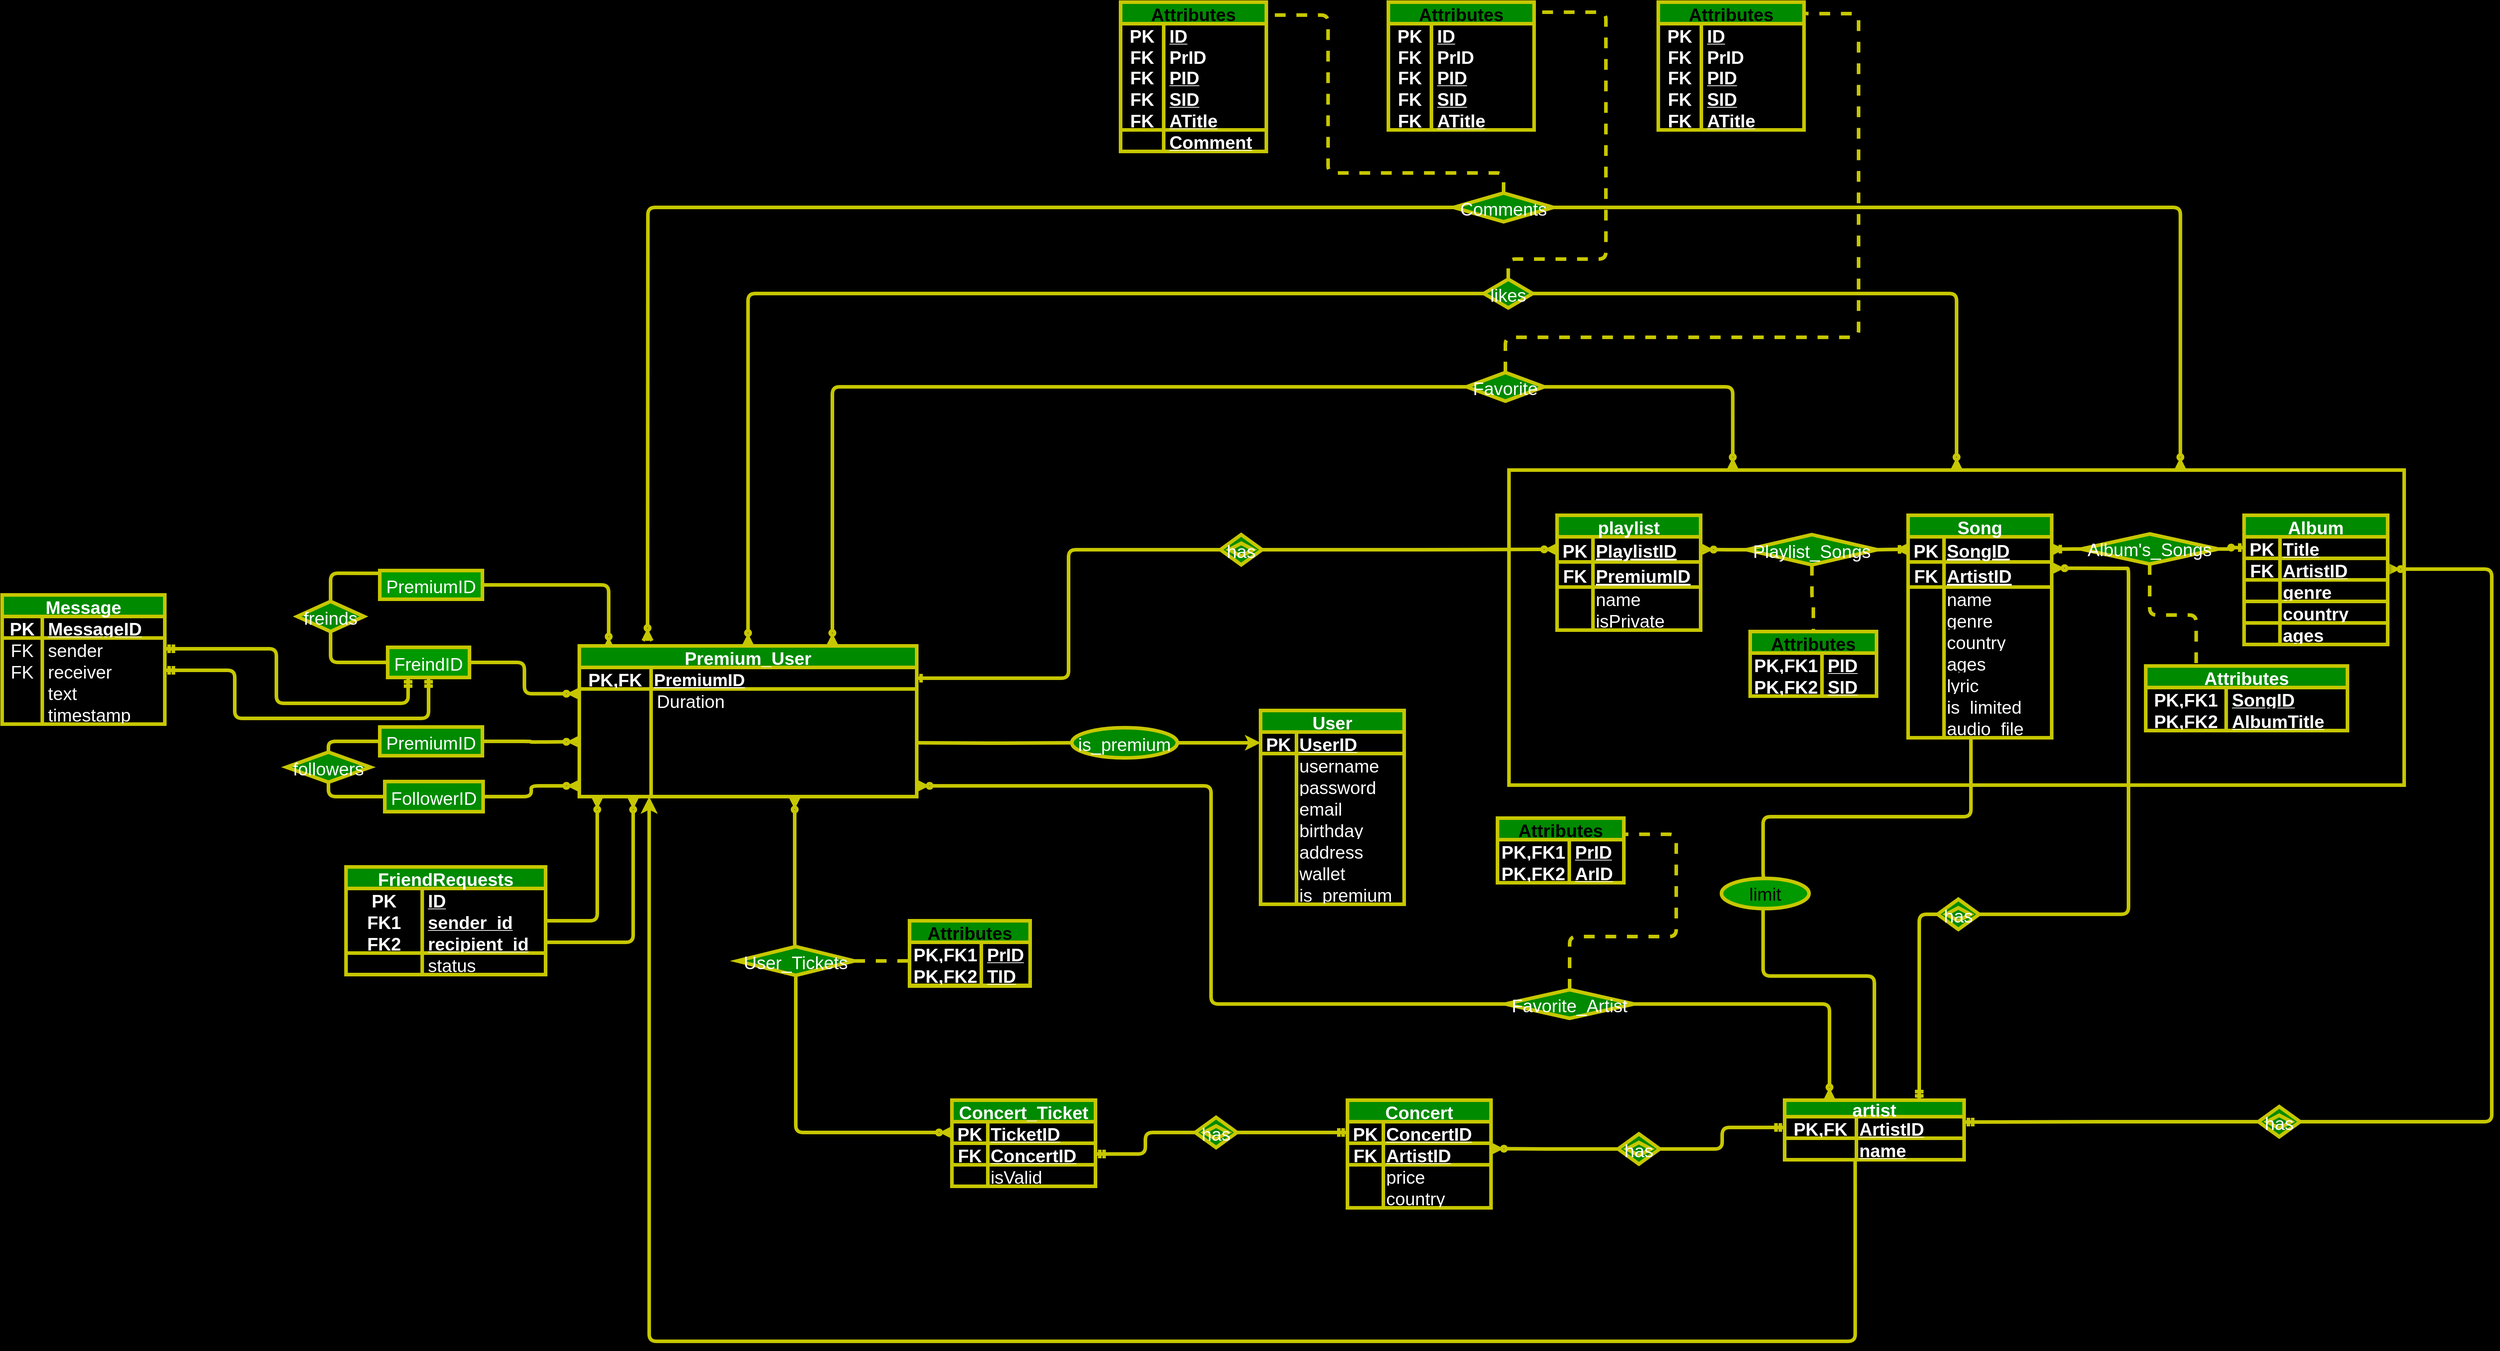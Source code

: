 <mxfile>
    <diagram name="Page-1" id="U3XyFL_ZbY4wMuc_LF6b">
        <mxGraphModel dx="2543" dy="1666" grid="0" gridSize="10" guides="0" tooltips="1" connect="1" arrows="1" fold="1" page="0" pageScale="1" pageWidth="827" pageHeight="583" background="#000000" math="0" shadow="0">
            <root>
                <mxCell id="0"/>
                <mxCell id="1" parent="0"/>
                <mxCell id="259" value="Entity" style="whiteSpace=wrap;html=1;align=center;rounded=0;labelBackgroundColor=none;labelBorderColor=none;comic=0;strokeWidth=5;fontFamily=Helvetica;fontSize=25;startSize=30;fillColor=none;fontStyle=1;strokeColor=#C7C700;fontColor=none;noLabel=1;perimeterSpacing=0;swimlaneLine=1;swimlaneFillColor=#000000;movable=0;resizable=0;rotatable=0;deletable=0;editable=0;connectable=0;spacingTop=0;spacingLeft=2;spacingRight=2;" parent="1" vertex="1">
                    <mxGeometry x="888" y="202" width="1247" height="439" as="geometry"/>
                </mxCell>
                <mxCell id="fZQeGDUFqkQw0Y8u2uUr-1" value="User" style="shape=table;startSize=30;container=1;collapsible=1;childLayout=tableLayout;fixedRows=1;rowLines=0;fontStyle=1;align=center;resizeLast=1;labelBackgroundColor=none;fillColor=#008a00;strokeColor=#C7C700;fontColor=#ffffff;rounded=0;strokeWidth=5;swimlaneLine=1;fixDash=0;snapToPoint=0;comic=0;enumerate=0;backgroundOutline=0;fontSize=25;labelBorderColor=none;perimeterSpacing=0;swimlaneFillColor=#000000;movable=0;resizable=0;rotatable=0;deletable=0;editable=0;connectable=0;spacingTop=0;spacingLeft=2;spacingRight=2;" parent="1" vertex="1">
                    <mxGeometry x="542" y="537" width="200" height="270" as="geometry">
                        <mxRectangle x="1050" y="610" width="70" height="30" as="alternateBounds"/>
                    </mxGeometry>
                </mxCell>
                <mxCell id="fZQeGDUFqkQw0Y8u2uUr-2" value="" style="shape=tableRow;horizontal=0;startSize=0;swimlaneHead=0;swimlaneBody=0;fillColor=none;collapsible=0;dropTarget=0;points=[[0,0.5],[1,0.5]];portConstraint=eastwest;top=0;left=0;right=0;bottom=1;labelBackgroundColor=none;strokeColor=#C7C700;fontColor=#FFFFFF;rounded=0;strokeWidth=5;swimlaneLine=1;fixDash=0;snapToPoint=0;comic=0;enumerate=0;backgroundOutline=0;fontSize=25;labelBorderColor=none;perimeterSpacing=0;swimlaneFillColor=#000000;movable=0;resizable=0;rotatable=0;deletable=0;editable=0;connectable=0;spacingTop=0;spacingLeft=2;spacingRight=2;" parent="fZQeGDUFqkQw0Y8u2uUr-1" vertex="1">
                    <mxGeometry y="30" width="200" height="30" as="geometry"/>
                </mxCell>
                <mxCell id="fZQeGDUFqkQw0Y8u2uUr-3" value="PK" style="shape=partialRectangle;connectable=0;fillColor=none;top=0;left=0;bottom=0;right=0;fontStyle=1;overflow=hidden;labelBackgroundColor=none;strokeColor=#C7C700;fontColor=#FFFFFF;rounded=0;strokeWidth=5;swimlaneLine=1;fixDash=0;snapToPoint=0;comic=0;enumerate=0;backgroundOutline=0;fontSize=25;labelBorderColor=none;perimeterSpacing=0;swimlaneFillColor=#000000;movable=0;resizable=0;rotatable=0;deletable=0;editable=0;spacingTop=0;spacingLeft=2;spacingRight=2;" parent="fZQeGDUFqkQw0Y8u2uUr-2" vertex="1">
                    <mxGeometry width="50" height="30" as="geometry">
                        <mxRectangle width="50" height="30" as="alternateBounds"/>
                    </mxGeometry>
                </mxCell>
                <mxCell id="fZQeGDUFqkQw0Y8u2uUr-4" value="UserID" style="shape=partialRectangle;connectable=0;fillColor=none;top=0;left=0;bottom=0;right=0;align=left;spacingLeft=2;fontStyle=5;overflow=hidden;labelBackgroundColor=none;strokeColor=#C7C700;fontColor=#FFFFFF;rounded=0;strokeWidth=5;swimlaneLine=1;fixDash=0;snapToPoint=0;comic=0;enumerate=0;backgroundOutline=0;fontSize=25;labelBorderColor=none;perimeterSpacing=0;swimlaneFillColor=#000000;movable=0;resizable=0;rotatable=0;deletable=0;editable=0;spacingTop=0;spacingRight=2;" parent="fZQeGDUFqkQw0Y8u2uUr-2" vertex="1">
                    <mxGeometry x="50" width="150" height="30" as="geometry">
                        <mxRectangle width="150" height="30" as="alternateBounds"/>
                    </mxGeometry>
                </mxCell>
                <mxCell id="fZQeGDUFqkQw0Y8u2uUr-5" value="" style="shape=tableRow;horizontal=0;startSize=0;swimlaneHead=0;swimlaneBody=0;fillColor=none;collapsible=0;dropTarget=0;points=[[0,0.5],[1,0.5]];portConstraint=eastwest;top=0;left=0;right=0;bottom=0;labelBackgroundColor=none;strokeColor=#C7C700;fontColor=#FFFFFF;rounded=0;strokeWidth=5;swimlaneLine=1;fixDash=0;snapToPoint=0;comic=0;enumerate=0;backgroundOutline=0;fontSize=25;labelBorderColor=none;perimeterSpacing=0;swimlaneFillColor=#000000;movable=0;resizable=0;rotatable=0;deletable=0;editable=0;connectable=0;spacingTop=0;spacingLeft=2;spacingRight=2;" parent="fZQeGDUFqkQw0Y8u2uUr-1" vertex="1">
                    <mxGeometry y="60" width="200" height="30" as="geometry"/>
                </mxCell>
                <mxCell id="fZQeGDUFqkQw0Y8u2uUr-6" value="" style="shape=partialRectangle;connectable=0;fillColor=none;top=0;left=0;bottom=0;right=0;editable=0;overflow=hidden;labelBackgroundColor=none;strokeColor=#C7C700;fontColor=#FFFFFF;rounded=0;strokeWidth=5;swimlaneLine=1;fixDash=0;snapToPoint=0;comic=0;enumerate=0;backgroundOutline=0;fontSize=25;labelBorderColor=none;perimeterSpacing=0;swimlaneFillColor=#000000;movable=0;resizable=0;rotatable=0;deletable=0;spacingTop=0;spacingLeft=2;spacingRight=2;" parent="fZQeGDUFqkQw0Y8u2uUr-5" vertex="1">
                    <mxGeometry width="50" height="30" as="geometry">
                        <mxRectangle width="50" height="30" as="alternateBounds"/>
                    </mxGeometry>
                </mxCell>
                <mxCell id="fZQeGDUFqkQw0Y8u2uUr-7" value="username" style="shape=partialRectangle;connectable=0;fillColor=none;top=0;left=0;bottom=0;right=0;align=left;spacingLeft=2;overflow=hidden;labelBackgroundColor=none;strokeColor=#C7C700;fontColor=#FFFFFF;rounded=0;strokeWidth=5;swimlaneLine=1;fixDash=0;snapToPoint=0;comic=0;enumerate=0;backgroundOutline=0;fontSize=25;labelBorderColor=none;perimeterSpacing=0;swimlaneFillColor=#000000;movable=0;resizable=0;rotatable=0;deletable=0;editable=0;spacingTop=0;spacingRight=2;" parent="fZQeGDUFqkQw0Y8u2uUr-5" vertex="1">
                    <mxGeometry x="50" width="150" height="30" as="geometry">
                        <mxRectangle width="150" height="30" as="alternateBounds"/>
                    </mxGeometry>
                </mxCell>
                <mxCell id="fZQeGDUFqkQw0Y8u2uUr-8" value="" style="shape=tableRow;horizontal=0;startSize=0;swimlaneHead=0;swimlaneBody=0;fillColor=none;collapsible=0;dropTarget=0;points=[[0,0.5],[1,0.5]];portConstraint=eastwest;top=0;left=0;right=0;bottom=0;labelBackgroundColor=none;strokeColor=#C7C700;fontColor=#FFFFFF;rounded=0;strokeWidth=5;swimlaneLine=1;fixDash=0;snapToPoint=0;comic=0;enumerate=0;backgroundOutline=0;fontSize=25;labelBorderColor=none;perimeterSpacing=0;swimlaneFillColor=#000000;movable=0;resizable=0;rotatable=0;deletable=0;editable=0;connectable=0;spacingTop=0;spacingLeft=2;spacingRight=2;" parent="fZQeGDUFqkQw0Y8u2uUr-1" vertex="1">
                    <mxGeometry y="90" width="200" height="30" as="geometry"/>
                </mxCell>
                <mxCell id="fZQeGDUFqkQw0Y8u2uUr-9" value="" style="shape=partialRectangle;connectable=0;fillColor=none;top=0;left=0;bottom=0;right=0;editable=0;overflow=hidden;labelBackgroundColor=none;strokeColor=#C7C700;fontColor=#FFFFFF;rounded=0;strokeWidth=5;swimlaneLine=1;fixDash=0;snapToPoint=0;comic=0;enumerate=0;backgroundOutline=0;fontSize=25;labelBorderColor=none;perimeterSpacing=0;swimlaneFillColor=#000000;movable=0;resizable=0;rotatable=0;deletable=0;spacingTop=0;spacingLeft=2;spacingRight=2;" parent="fZQeGDUFqkQw0Y8u2uUr-8" vertex="1">
                    <mxGeometry width="50" height="30" as="geometry">
                        <mxRectangle width="50" height="30" as="alternateBounds"/>
                    </mxGeometry>
                </mxCell>
                <mxCell id="fZQeGDUFqkQw0Y8u2uUr-10" value="password" style="shape=partialRectangle;connectable=0;fillColor=none;top=0;left=0;bottom=0;right=0;align=left;spacingLeft=2;overflow=hidden;labelBackgroundColor=none;strokeColor=#C7C700;fontColor=#FFFFFF;rounded=0;strokeWidth=5;swimlaneLine=1;fixDash=0;snapToPoint=0;comic=0;enumerate=0;backgroundOutline=0;fontSize=25;labelBorderColor=none;perimeterSpacing=0;swimlaneFillColor=#000000;movable=0;resizable=0;rotatable=0;deletable=0;editable=0;spacingTop=0;spacingRight=2;" parent="fZQeGDUFqkQw0Y8u2uUr-8" vertex="1">
                    <mxGeometry x="50" width="150" height="30" as="geometry">
                        <mxRectangle width="150" height="30" as="alternateBounds"/>
                    </mxGeometry>
                </mxCell>
                <mxCell id="fZQeGDUFqkQw0Y8u2uUr-11" value="" style="shape=tableRow;horizontal=0;startSize=0;swimlaneHead=0;swimlaneBody=0;fillColor=none;collapsible=0;dropTarget=0;points=[[0,0.5],[1,0.5]];portConstraint=eastwest;top=0;left=0;right=0;bottom=0;labelBackgroundColor=none;strokeColor=#C7C700;fontColor=#FFFFFF;rounded=0;strokeWidth=5;swimlaneLine=1;fixDash=0;snapToPoint=0;comic=0;enumerate=0;backgroundOutline=0;fontSize=25;labelBorderColor=none;perimeterSpacing=0;swimlaneFillColor=#000000;movable=0;resizable=0;rotatable=0;deletable=0;editable=0;connectable=0;spacingTop=0;spacingLeft=2;spacingRight=2;" parent="fZQeGDUFqkQw0Y8u2uUr-1" vertex="1">
                    <mxGeometry y="120" width="200" height="30" as="geometry"/>
                </mxCell>
                <mxCell id="fZQeGDUFqkQw0Y8u2uUr-12" value="" style="shape=partialRectangle;connectable=0;fillColor=none;top=0;left=0;bottom=0;right=0;editable=0;overflow=hidden;labelBackgroundColor=none;strokeColor=#C7C700;fontColor=#FFFFFF;rounded=0;strokeWidth=5;swimlaneLine=1;fixDash=0;snapToPoint=0;comic=0;enumerate=0;backgroundOutline=0;fontSize=25;labelBorderColor=none;perimeterSpacing=0;swimlaneFillColor=#000000;movable=0;resizable=0;rotatable=0;deletable=0;spacingTop=0;spacingLeft=2;spacingRight=2;" parent="fZQeGDUFqkQw0Y8u2uUr-11" vertex="1">
                    <mxGeometry width="50" height="30" as="geometry">
                        <mxRectangle width="50" height="30" as="alternateBounds"/>
                    </mxGeometry>
                </mxCell>
                <mxCell id="fZQeGDUFqkQw0Y8u2uUr-13" value="email" style="shape=partialRectangle;connectable=0;fillColor=none;top=0;left=0;bottom=0;right=0;align=left;spacingLeft=2;overflow=hidden;labelBackgroundColor=none;strokeColor=#C7C700;fontColor=#FFFFFF;rounded=0;strokeWidth=5;swimlaneLine=1;fixDash=0;snapToPoint=0;comic=0;enumerate=0;backgroundOutline=0;fontSize=25;labelBorderColor=none;perimeterSpacing=0;swimlaneFillColor=#000000;movable=0;resizable=0;rotatable=0;deletable=0;editable=0;spacingTop=0;spacingRight=2;" parent="fZQeGDUFqkQw0Y8u2uUr-11" vertex="1">
                    <mxGeometry x="50" width="150" height="30" as="geometry">
                        <mxRectangle width="150" height="30" as="alternateBounds"/>
                    </mxGeometry>
                </mxCell>
                <mxCell id="fZQeGDUFqkQw0Y8u2uUr-14" value="" style="shape=tableRow;horizontal=0;startSize=0;swimlaneHead=0;swimlaneBody=0;fillColor=none;collapsible=0;dropTarget=0;points=[[0,0.5],[1,0.5]];portConstraint=eastwest;top=0;left=0;right=0;bottom=0;labelBackgroundColor=none;strokeColor=#C7C700;fontColor=#FFFFFF;rounded=0;strokeWidth=5;swimlaneLine=1;fixDash=0;snapToPoint=0;comic=0;enumerate=0;backgroundOutline=0;fontSize=25;labelBorderColor=none;perimeterSpacing=0;swimlaneFillColor=#000000;movable=0;resizable=0;rotatable=0;deletable=0;editable=0;connectable=0;spacingTop=0;spacingLeft=2;spacingRight=2;" parent="fZQeGDUFqkQw0Y8u2uUr-1" vertex="1">
                    <mxGeometry y="150" width="200" height="30" as="geometry"/>
                </mxCell>
                <mxCell id="fZQeGDUFqkQw0Y8u2uUr-15" value="" style="shape=partialRectangle;connectable=0;fillColor=none;top=0;left=0;bottom=0;right=0;editable=0;overflow=hidden;labelBackgroundColor=none;strokeColor=#C7C700;fontColor=#FFFFFF;rounded=0;strokeWidth=5;swimlaneLine=1;fixDash=0;snapToPoint=0;comic=0;enumerate=0;backgroundOutline=0;fontSize=25;labelBorderColor=none;perimeterSpacing=0;swimlaneFillColor=#000000;movable=0;resizable=0;rotatable=0;deletable=0;spacingTop=0;spacingLeft=2;spacingRight=2;" parent="fZQeGDUFqkQw0Y8u2uUr-14" vertex="1">
                    <mxGeometry width="50" height="30" as="geometry">
                        <mxRectangle width="50" height="30" as="alternateBounds"/>
                    </mxGeometry>
                </mxCell>
                <mxCell id="fZQeGDUFqkQw0Y8u2uUr-16" value="birthday" style="shape=partialRectangle;connectable=0;fillColor=none;top=0;left=0;bottom=0;right=0;align=left;spacingLeft=2;overflow=hidden;labelBackgroundColor=none;strokeColor=#C7C700;fontColor=#FFFFFF;rounded=0;strokeWidth=5;swimlaneLine=1;fixDash=0;snapToPoint=0;comic=0;enumerate=0;backgroundOutline=0;fontSize=25;labelBorderColor=none;perimeterSpacing=0;swimlaneFillColor=#000000;movable=0;resizable=0;rotatable=0;deletable=0;editable=0;spacingTop=0;spacingRight=2;" parent="fZQeGDUFqkQw0Y8u2uUr-14" vertex="1">
                    <mxGeometry x="50" width="150" height="30" as="geometry">
                        <mxRectangle width="150" height="30" as="alternateBounds"/>
                    </mxGeometry>
                </mxCell>
                <mxCell id="fZQeGDUFqkQw0Y8u2uUr-17" value="" style="shape=tableRow;horizontal=0;startSize=0;swimlaneHead=0;swimlaneBody=0;fillColor=none;collapsible=0;dropTarget=0;points=[[0,0.5],[1,0.5]];portConstraint=eastwest;top=0;left=0;right=0;bottom=0;labelBackgroundColor=none;strokeColor=#C7C700;fontColor=#FFFFFF;rounded=0;strokeWidth=5;swimlaneLine=1;fixDash=0;snapToPoint=0;comic=0;enumerate=0;backgroundOutline=0;fontSize=25;labelBorderColor=none;perimeterSpacing=0;swimlaneFillColor=#000000;movable=0;resizable=0;rotatable=0;deletable=0;editable=0;connectable=0;spacingTop=0;spacingLeft=2;spacingRight=2;" parent="fZQeGDUFqkQw0Y8u2uUr-1" vertex="1">
                    <mxGeometry y="180" width="200" height="30" as="geometry"/>
                </mxCell>
                <mxCell id="fZQeGDUFqkQw0Y8u2uUr-18" value="" style="shape=partialRectangle;connectable=0;fillColor=none;top=0;left=0;bottom=0;right=0;editable=0;overflow=hidden;labelBackgroundColor=none;strokeColor=#C7C700;fontColor=#FFFFFF;rounded=0;strokeWidth=5;swimlaneLine=1;fixDash=0;snapToPoint=0;comic=0;enumerate=0;backgroundOutline=0;fontSize=25;labelBorderColor=none;perimeterSpacing=0;swimlaneFillColor=#000000;movable=0;resizable=0;rotatable=0;deletable=0;spacingTop=0;spacingLeft=2;spacingRight=2;" parent="fZQeGDUFqkQw0Y8u2uUr-17" vertex="1">
                    <mxGeometry width="50" height="30" as="geometry">
                        <mxRectangle width="50" height="30" as="alternateBounds"/>
                    </mxGeometry>
                </mxCell>
                <mxCell id="fZQeGDUFqkQw0Y8u2uUr-19" value="address" style="shape=partialRectangle;connectable=0;fillColor=none;top=0;left=0;bottom=0;right=0;align=left;spacingLeft=2;overflow=hidden;labelBackgroundColor=none;strokeColor=#C7C700;fontColor=#FFFFFF;rounded=0;strokeWidth=5;swimlaneLine=1;fixDash=0;snapToPoint=0;comic=0;enumerate=0;backgroundOutline=0;fontSize=25;labelBorderColor=none;perimeterSpacing=0;swimlaneFillColor=#000000;movable=0;resizable=0;rotatable=0;deletable=0;editable=0;spacingTop=0;spacingRight=2;" parent="fZQeGDUFqkQw0Y8u2uUr-17" vertex="1">
                    <mxGeometry x="50" width="150" height="30" as="geometry">
                        <mxRectangle width="150" height="30" as="alternateBounds"/>
                    </mxGeometry>
                </mxCell>
                <mxCell id="OFqDbIYOe_2my_a9MHT3-129" value="" style="shape=tableRow;horizontal=0;startSize=0;swimlaneHead=0;swimlaneBody=0;fillColor=none;collapsible=0;dropTarget=0;points=[[0,0.5],[1,0.5]];portConstraint=eastwest;top=0;left=0;right=0;bottom=0;labelBackgroundColor=none;strokeColor=#C7C700;fontColor=#FFFFFF;rounded=0;strokeWidth=5;swimlaneLine=1;fixDash=0;snapToPoint=0;comic=0;enumerate=0;backgroundOutline=0;fontSize=25;labelBorderColor=none;perimeterSpacing=0;swimlaneFillColor=#000000;movable=0;resizable=0;rotatable=0;deletable=0;editable=0;connectable=0;spacingTop=0;spacingLeft=2;spacingRight=2;" parent="fZQeGDUFqkQw0Y8u2uUr-1" vertex="1">
                    <mxGeometry y="210" width="200" height="30" as="geometry"/>
                </mxCell>
                <mxCell id="OFqDbIYOe_2my_a9MHT3-130" value="" style="shape=partialRectangle;connectable=0;fillColor=none;top=0;left=0;bottom=0;right=0;editable=0;overflow=hidden;labelBackgroundColor=none;strokeColor=#C7C700;fontColor=#FFFFFF;rounded=0;strokeWidth=5;swimlaneLine=1;fixDash=0;snapToPoint=0;comic=0;enumerate=0;backgroundOutline=0;fontSize=25;labelBorderColor=none;perimeterSpacing=0;swimlaneFillColor=#000000;movable=0;resizable=0;rotatable=0;deletable=0;spacingTop=0;spacingLeft=2;spacingRight=2;" parent="OFqDbIYOe_2my_a9MHT3-129" vertex="1">
                    <mxGeometry width="50" height="30" as="geometry">
                        <mxRectangle width="50" height="30" as="alternateBounds"/>
                    </mxGeometry>
                </mxCell>
                <mxCell id="OFqDbIYOe_2my_a9MHT3-131" value="wallet" style="shape=partialRectangle;connectable=0;fillColor=none;top=0;left=0;bottom=0;right=0;align=left;spacingLeft=2;overflow=hidden;labelBackgroundColor=none;strokeColor=#C7C700;fontColor=#FFFFFF;rounded=0;strokeWidth=5;swimlaneLine=1;fixDash=0;snapToPoint=0;comic=0;enumerate=0;backgroundOutline=0;fontSize=25;labelBorderColor=none;perimeterSpacing=0;swimlaneFillColor=#000000;movable=0;resizable=0;rotatable=0;deletable=0;editable=0;spacingTop=0;spacingRight=2;" parent="OFqDbIYOe_2my_a9MHT3-129" vertex="1">
                    <mxGeometry x="50" width="150" height="30" as="geometry">
                        <mxRectangle width="150" height="30" as="alternateBounds"/>
                    </mxGeometry>
                </mxCell>
                <mxCell id="407" style="shape=tableRow;horizontal=0;startSize=0;swimlaneHead=0;swimlaneBody=0;fillColor=none;collapsible=0;dropTarget=0;points=[[0,0.5],[1,0.5]];portConstraint=eastwest;top=0;left=0;right=0;bottom=0;labelBackgroundColor=none;strokeColor=#C7C700;fontColor=#FFFFFF;rounded=0;strokeWidth=5;swimlaneLine=1;fixDash=0;snapToPoint=0;comic=0;enumerate=0;backgroundOutline=0;fontSize=25;labelBorderColor=none;perimeterSpacing=0;swimlaneFillColor=#000000;movable=0;resizable=0;rotatable=0;deletable=0;editable=0;connectable=0;spacingTop=0;spacingLeft=2;spacingRight=2;" parent="fZQeGDUFqkQw0Y8u2uUr-1" vertex="1">
                    <mxGeometry y="240" width="200" height="30" as="geometry"/>
                </mxCell>
                <mxCell id="408" style="shape=partialRectangle;connectable=0;fillColor=none;top=0;left=0;bottom=0;right=0;editable=0;overflow=hidden;labelBackgroundColor=none;strokeColor=#C7C700;fontColor=#FFFFFF;rounded=0;strokeWidth=5;swimlaneLine=1;fixDash=0;snapToPoint=0;comic=0;enumerate=0;backgroundOutline=0;fontSize=25;labelBorderColor=none;perimeterSpacing=0;swimlaneFillColor=#000000;movable=0;resizable=0;rotatable=0;deletable=0;spacingTop=0;spacingLeft=2;spacingRight=2;" parent="407" vertex="1">
                    <mxGeometry width="50" height="30" as="geometry">
                        <mxRectangle width="50" height="30" as="alternateBounds"/>
                    </mxGeometry>
                </mxCell>
                <mxCell id="409" value="is_premium" style="shape=partialRectangle;connectable=0;fillColor=none;top=0;left=0;bottom=0;right=0;align=left;spacingLeft=2;overflow=hidden;labelBackgroundColor=none;strokeColor=#C7C700;fontColor=#FFFFFF;rounded=0;strokeWidth=5;swimlaneLine=1;fixDash=0;snapToPoint=0;comic=0;enumerate=0;backgroundOutline=0;fontSize=25;labelBorderColor=none;perimeterSpacing=0;swimlaneFillColor=#000000;movable=0;resizable=0;rotatable=0;deletable=0;editable=0;spacingTop=0;spacingRight=2;" parent="407" vertex="1">
                    <mxGeometry x="50" width="150" height="30" as="geometry">
                        <mxRectangle width="150" height="30" as="alternateBounds"/>
                    </mxGeometry>
                </mxCell>
                <mxCell id="OFqDbIYOe_2my_a9MHT3-4" value="freinds" style="rhombus;labelBackgroundColor=none;fillColor=#008a00;strokeColor=#C7C700;fontColor=#ffffff;rounded=0;strokeWidth=5;swimlaneLine=1;fixDash=0;snapToPoint=0;comic=0;enumerate=0;backgroundOutline=0;fontSize=25;labelBorderColor=none;direction=north;perimeterSpacing=0;swimlaneFillColor=#000000;movable=0;resizable=0;rotatable=0;deletable=0;editable=0;connectable=0;spacingTop=0;spacingLeft=2;spacingRight=2;" parent="1" vertex="1">
                    <mxGeometry x="-800" y="385" width="93" height="42" as="geometry"/>
                </mxCell>
                <mxCell id="OFqDbIYOe_2my_a9MHT3-5" value="" style="endArrow=ERzeroToMany;labelBackgroundColor=none;strokeColor=#C7C700;fontColor=#FFFFFF;edgeStyle=orthogonalEdgeStyle;endFill=0;entryX=0;entryY=0.221;entryDx=0;entryDy=0;strokeWidth=5;swimlaneLine=1;fixDash=0;snapToPoint=0;comic=0;enumerate=0;backgroundOutline=0;fontSize=25;labelBorderColor=none;startArrow=none;rounded=1;movable=0;resizable=0;rotatable=0;deletable=0;editable=0;connectable=0;spacingTop=0;spacingLeft=2;spacingRight=2;exitX=1;exitY=0.5;exitDx=0;exitDy=0;entryPerimeter=0;" parent="1" source="OFqDbIYOe_2my_a9MHT3-10" target="716" edge="1">
                    <mxGeometry width="50" height="50" relative="1" as="geometry">
                        <mxPoint x="-535" y="495" as="sourcePoint"/>
                        <mxPoint x="-407" y="489" as="targetPoint"/>
                    </mxGeometry>
                </mxCell>
                <mxCell id="OFqDbIYOe_2my_a9MHT3-8" value="" style="endArrow=ERzeroToMany;labelBackgroundColor=none;strokeColor=#C7C700;fontColor=#FFFFFF;endFill=0;exitX=1;exitY=0.5;exitDx=0;exitDy=0;entryX=0.087;entryY=0.024;entryDx=0;entryDy=0;strokeWidth=5;swimlaneLine=1;fixDash=0;snapToPoint=0;comic=0;enumerate=0;backgroundOutline=0;fontSize=25;labelBorderColor=none;startArrow=none;rounded=1;movable=0;resizable=0;rotatable=0;deletable=0;editable=0;connectable=0;spacingTop=0;spacingLeft=2;spacingRight=2;entryPerimeter=0;edgeStyle=orthogonalEdgeStyle;" parent="1" source="OFqDbIYOe_2my_a9MHT3-7" target="286" edge="1">
                    <mxGeometry width="50" height="50" relative="1" as="geometry">
                        <mxPoint x="-297" y="879" as="sourcePoint"/>
                        <mxPoint x="-481.322" y="453.432" as="targetPoint"/>
                    </mxGeometry>
                </mxCell>
                <mxCell id="OFqDbIYOe_2my_a9MHT3-11" value="followers" style="rhombus;labelBackgroundColor=none;fillColor=#008a00;strokeColor=#C7C700;fontColor=#ffffff;rounded=0;strokeWidth=5;swimlaneLine=1;fixDash=0;snapToPoint=0;comic=0;enumerate=0;backgroundOutline=0;fontSize=25;labelBorderColor=none;direction=south;perimeterSpacing=0;swimlaneFillColor=#000000;movable=0;resizable=0;rotatable=0;deletable=0;editable=0;connectable=0;spacingTop=0;spacingLeft=2;spacingRight=2;" parent="1" vertex="1">
                    <mxGeometry x="-815" y="595" width="117" height="42" as="geometry"/>
                </mxCell>
                <mxCell id="OFqDbIYOe_2my_a9MHT3-14" value="" style="endArrow=ERzeroToMany;labelBackgroundColor=none;strokeColor=#C7C700;fontColor=#FFFFFF;endFill=0;exitX=1;exitY=0.5;exitDx=0;exitDy=0;strokeWidth=5;swimlaneLine=1;fixDash=0;snapToPoint=0;comic=0;enumerate=0;backgroundOutline=0;fontSize=25;labelBorderColor=none;entryX=0;entryY=0.5;entryDx=0;entryDy=0;startArrow=none;rounded=1;movable=0;resizable=0;rotatable=0;deletable=0;editable=0;connectable=0;spacingTop=0;spacingLeft=2;spacingRight=2;edgeStyle=orthogonalEdgeStyle;" parent="1" source="OFqDbIYOe_2my_a9MHT3-18" target="725" edge="1">
                    <mxGeometry width="50" height="50" relative="1" as="geometry">
                        <mxPoint x="440.2" y="580.4" as="sourcePoint"/>
                        <mxPoint x="-482" y="660.75" as="targetPoint"/>
                    </mxGeometry>
                </mxCell>
                <mxCell id="OFqDbIYOe_2my_a9MHT3-17" value="" style="endArrow=ERzeroToMany;labelBackgroundColor=none;strokeColor=#C7C700;fontColor=#FFFFFF;endFill=0;entryX=0;entryY=0.383;entryDx=0;entryDy=0;exitX=1;exitY=0.5;exitDx=0;exitDy=0;strokeWidth=5;swimlaneLine=1;fixDash=0;snapToPoint=0;comic=0;enumerate=0;backgroundOutline=0;fontSize=25;labelBorderColor=none;startArrow=none;rounded=1;movable=0;resizable=0;rotatable=0;deletable=0;editable=0;connectable=0;spacingTop=0;spacingLeft=2;spacingRight=2;entryPerimeter=0;edgeStyle=orthogonalEdgeStyle;" parent="1" source="OFqDbIYOe_2my_a9MHT3-15" edge="1">
                    <mxGeometry width="50" height="50" relative="1" as="geometry">
                        <mxPoint x="-542" y="582" as="sourcePoint"/>
                        <mxPoint x="-407" y="580.49" as="targetPoint"/>
                    </mxGeometry>
                </mxCell>
                <mxCell id="66" value="" style="edgeStyle=orthogonalEdgeStyle;shape=connector;exitX=0.75;exitY=0;exitDx=0;exitDy=0;labelBackgroundColor=none;strokeColor=#C7C700;fontFamily=Helvetica;fontSize=25;fontColor=#FFFFFF;endArrow=none;endFill=0;fillColor=#A8DADC;entryX=0;entryY=0.5;entryDx=0;entryDy=0;startArrow=ERmandOne;startFill=0;strokeWidth=5;swimlaneLine=1;fixDash=0;snapToPoint=0;comic=0;enumerate=0;backgroundOutline=0;labelBorderColor=none;entryPerimeter=0;rounded=1;movable=0;resizable=0;rotatable=0;deletable=0;editable=0;connectable=0;spacingTop=0;spacingLeft=2;spacingRight=2;" parent="1" source="OFqDbIYOe_2my_a9MHT3-49" target="64" edge="1">
                    <mxGeometry relative="1" as="geometry">
                        <mxPoint x="1346.0" y="772.0" as="targetPoint"/>
                    </mxGeometry>
                </mxCell>
                <mxCell id="405" style="edgeStyle=orthogonalEdgeStyle;shape=connector;rounded=1;comic=0;html=1;exitX=0.5;exitY=0;exitDx=0;exitDy=0;entryX=0.5;entryY=1;entryDx=0;entryDy=0;labelBackgroundColor=none;labelBorderColor=none;strokeColor=#C7C700;strokeWidth=5;fontFamily=Helvetica;fontSize=25;fontColor=default;endArrow=none;endFill=0;startSize=30;targetPerimeterSpacing=0;fillColor=#A8DADC;movable=0;resizable=0;rotatable=0;deletable=0;editable=0;connectable=0;" parent="1" source="OFqDbIYOe_2my_a9MHT3-49" target="404" edge="1">
                    <mxGeometry relative="1" as="geometry">
                        <Array as="points">
                            <mxPoint x="1397" y="907"/>
                            <mxPoint x="1242" y="907"/>
                            <mxPoint x="1242" y="788"/>
                        </Array>
                    </mxGeometry>
                </mxCell>
                <mxCell id="OFqDbIYOe_2my_a9MHT3-49" value="artist" style="shape=table;startSize=23;container=1;collapsible=1;childLayout=tableLayout;fixedRows=1;rowLines=0;fontStyle=1;align=center;resizeLast=1;strokeColor=#C7C700;fontColor=#ffffff;fillColor=#008a00;labelBackgroundColor=none;rounded=0;strokeWidth=5;swimlaneLine=1;fixDash=0;snapToPoint=0;comic=0;enumerate=0;backgroundOutline=0;fontSize=25;labelBorderColor=none;perimeterSpacing=0;swimlaneFillColor=#000000;movable=0;resizable=0;rotatable=0;deletable=0;editable=0;connectable=0;spacingTop=0;spacingLeft=2;spacingRight=2;" parent="1" vertex="1">
                    <mxGeometry x="1272" y="1080" width="250" height="83" as="geometry"/>
                </mxCell>
                <mxCell id="330" style="shape=tableRow;horizontal=0;startSize=0;swimlaneHead=0;swimlaneBody=0;fillColor=none;collapsible=0;dropTarget=0;points=[[0,0.5],[1,0.5]];portConstraint=eastwest;top=0;left=0;right=0;bottom=1;strokeColor=#C7C700;fontColor=#FFFFFF;labelBackgroundColor=none;rounded=0;strokeWidth=5;swimlaneLine=1;fixDash=0;snapToPoint=0;comic=0;enumerate=0;backgroundOutline=0;fontSize=25;labelBorderColor=none;perimeterSpacing=0;swimlaneFillColor=#000000;movable=0;resizable=0;rotatable=0;deletable=0;editable=0;connectable=0;spacingTop=0;spacingLeft=2;spacingRight=2;" parent="OFqDbIYOe_2my_a9MHT3-49" vertex="1">
                    <mxGeometry y="23" width="250" height="30" as="geometry"/>
                </mxCell>
                <mxCell id="331" value="PK,FK" style="shape=partialRectangle;connectable=0;fillColor=none;top=0;left=0;bottom=0;right=0;fontStyle=1;overflow=hidden;strokeColor=#C7C700;fontColor=#FFFFFF;labelBackgroundColor=none;rounded=0;strokeWidth=5;swimlaneLine=1;fixDash=0;snapToPoint=0;comic=0;enumerate=0;backgroundOutline=0;fontSize=25;labelBorderColor=none;perimeterSpacing=0;swimlaneFillColor=#000000;movable=0;resizable=0;rotatable=0;deletable=0;editable=0;spacingTop=0;spacingLeft=2;spacingRight=2;" parent="330" vertex="1">
                    <mxGeometry width="100" height="30" as="geometry">
                        <mxRectangle width="100" height="30" as="alternateBounds"/>
                    </mxGeometry>
                </mxCell>
                <mxCell id="332" value="ArtistID" style="shape=partialRectangle;connectable=0;fillColor=none;top=0;left=0;bottom=0;right=0;align=left;spacingLeft=2;fontStyle=5;overflow=hidden;strokeColor=#C7C700;fontColor=#FFFFFF;labelBackgroundColor=none;rounded=0;strokeWidth=5;swimlaneLine=1;fixDash=0;snapToPoint=0;comic=0;enumerate=0;backgroundOutline=0;fontSize=25;labelBorderColor=none;perimeterSpacing=0;swimlaneFillColor=#000000;movable=0;resizable=0;rotatable=0;deletable=0;editable=0;spacingTop=0;spacingRight=2;" parent="330" vertex="1">
                    <mxGeometry x="100" width="150" height="30" as="geometry">
                        <mxRectangle width="150" height="30" as="alternateBounds"/>
                    </mxGeometry>
                </mxCell>
                <mxCell id="OFqDbIYOe_2my_a9MHT3-50" value="" style="shape=tableRow;horizontal=0;startSize=0;swimlaneHead=0;swimlaneBody=0;fillColor=none;collapsible=0;dropTarget=0;points=[[0,0.5],[1,0.5]];portConstraint=eastwest;top=0;left=0;right=0;bottom=1;strokeColor=#C7C700;fontColor=#FFFFFF;labelBackgroundColor=none;rounded=0;strokeWidth=5;swimlaneLine=1;fixDash=0;snapToPoint=0;comic=0;enumerate=0;backgroundOutline=0;fontSize=25;labelBorderColor=none;perimeterSpacing=0;swimlaneFillColor=#000000;movable=0;resizable=0;rotatable=0;deletable=0;editable=0;connectable=0;spacingTop=0;spacingLeft=2;spacingRight=2;" parent="OFqDbIYOe_2my_a9MHT3-49" vertex="1">
                    <mxGeometry y="53" width="250" height="30" as="geometry"/>
                </mxCell>
                <mxCell id="OFqDbIYOe_2my_a9MHT3-51" value="" style="shape=partialRectangle;connectable=0;fillColor=none;top=0;left=0;bottom=0;right=0;fontStyle=1;overflow=hidden;strokeColor=#C7C700;fontColor=#FFFFFF;labelBackgroundColor=none;rounded=0;strokeWidth=5;swimlaneLine=1;fixDash=0;snapToPoint=0;comic=0;enumerate=0;backgroundOutline=0;fontSize=25;labelBorderColor=none;perimeterSpacing=0;swimlaneFillColor=#000000;movable=0;resizable=0;rotatable=0;deletable=0;editable=0;spacingTop=0;spacingLeft=2;spacingRight=2;" parent="OFqDbIYOe_2my_a9MHT3-50" vertex="1">
                    <mxGeometry width="100" height="30" as="geometry">
                        <mxRectangle width="100" height="30" as="alternateBounds"/>
                    </mxGeometry>
                </mxCell>
                <mxCell id="OFqDbIYOe_2my_a9MHT3-52" value="name" style="shape=partialRectangle;connectable=0;fillColor=none;top=0;left=0;bottom=0;right=0;align=left;spacingLeft=2;fontStyle=5;overflow=hidden;strokeColor=#C7C700;fontColor=#FFFFFF;labelBackgroundColor=none;rounded=0;strokeWidth=5;swimlaneLine=1;fixDash=0;snapToPoint=0;comic=0;enumerate=0;backgroundOutline=0;fontSize=25;labelBorderColor=none;perimeterSpacing=0;swimlaneFillColor=#000000;movable=0;resizable=0;rotatable=0;deletable=0;editable=0;spacingTop=0;spacingRight=2;" parent="OFqDbIYOe_2my_a9MHT3-50" vertex="1">
                    <mxGeometry x="100" width="150" height="30" as="geometry">
                        <mxRectangle width="150" height="30" as="alternateBounds"/>
                    </mxGeometry>
                </mxCell>
                <mxCell id="OFqDbIYOe_2my_a9MHT3-81" value="Concert" style="shape=table;startSize=30;container=1;collapsible=1;childLayout=tableLayout;fixedRows=1;rowLines=0;fontStyle=1;align=center;resizeLast=1;strokeColor=#C7C700;fontColor=#ffffff;fillColor=#008a00;labelBackgroundColor=none;rounded=0;perimeterSpacing=0;strokeWidth=5;swimlaneLine=1;fixDash=0;snapToPoint=0;comic=0;enumerate=0;backgroundOutline=0;fontSize=25;labelBorderColor=none;swimlaneFillColor=#000000;movable=0;resizable=0;rotatable=0;deletable=0;editable=0;connectable=0;spacingTop=0;spacingLeft=2;spacingRight=2;" parent="1" vertex="1">
                    <mxGeometry x="663" y="1080" width="200" height="150" as="geometry"/>
                </mxCell>
                <mxCell id="OFqDbIYOe_2my_a9MHT3-82" value="" style="shape=tableRow;horizontal=0;startSize=0;swimlaneHead=0;swimlaneBody=0;fillColor=none;collapsible=0;dropTarget=0;points=[[0,0.5],[1,0.5]];portConstraint=eastwest;top=0;left=0;right=0;bottom=1;strokeColor=#C7C700;fontColor=#FFFFFF;labelBackgroundColor=none;rounded=0;strokeWidth=5;swimlaneLine=1;fixDash=0;snapToPoint=0;comic=0;enumerate=0;backgroundOutline=0;fontSize=25;labelBorderColor=none;perimeterSpacing=0;swimlaneFillColor=#000000;movable=0;resizable=0;rotatable=0;deletable=0;editable=0;connectable=0;spacingTop=0;spacingLeft=2;spacingRight=2;" parent="OFqDbIYOe_2my_a9MHT3-81" vertex="1">
                    <mxGeometry y="30" width="200" height="30" as="geometry"/>
                </mxCell>
                <mxCell id="OFqDbIYOe_2my_a9MHT3-83" value="PK" style="shape=partialRectangle;connectable=0;fillColor=none;top=0;left=0;bottom=0;right=0;fontStyle=1;overflow=hidden;strokeColor=#C7C700;fontColor=#FFFFFF;labelBackgroundColor=none;rounded=0;strokeWidth=5;swimlaneLine=1;fixDash=0;snapToPoint=0;comic=0;enumerate=0;backgroundOutline=0;fontSize=25;labelBorderColor=none;perimeterSpacing=0;swimlaneFillColor=#000000;movable=0;resizable=0;rotatable=0;deletable=0;editable=0;spacingTop=0;spacingLeft=2;spacingRight=2;" parent="OFqDbIYOe_2my_a9MHT3-82" vertex="1">
                    <mxGeometry width="50" height="30" as="geometry">
                        <mxRectangle width="50" height="30" as="alternateBounds"/>
                    </mxGeometry>
                </mxCell>
                <mxCell id="OFqDbIYOe_2my_a9MHT3-84" value="ConcertID" style="shape=partialRectangle;connectable=0;fillColor=none;top=0;left=0;bottom=0;right=0;align=left;spacingLeft=2;fontStyle=5;overflow=hidden;strokeColor=#C7C700;fontColor=#FFFFFF;labelBackgroundColor=none;rounded=0;strokeWidth=5;swimlaneLine=1;fixDash=0;snapToPoint=0;comic=0;enumerate=0;backgroundOutline=0;fontSize=25;labelBorderColor=none;perimeterSpacing=0;swimlaneFillColor=#000000;movable=0;resizable=0;rotatable=0;deletable=0;editable=0;spacingTop=0;spacingRight=2;" parent="OFqDbIYOe_2my_a9MHT3-82" vertex="1">
                    <mxGeometry x="50" width="150" height="30" as="geometry">
                        <mxRectangle width="150" height="30" as="alternateBounds"/>
                    </mxGeometry>
                </mxCell>
                <mxCell id="347" style="shape=tableRow;horizontal=0;startSize=0;swimlaneHead=0;swimlaneBody=0;fillColor=none;collapsible=0;dropTarget=0;points=[[0,0.5],[1,0.5]];portConstraint=eastwest;top=0;left=0;right=0;bottom=1;strokeColor=#C7C700;fontColor=#FFFFFF;labelBackgroundColor=none;rounded=0;strokeWidth=5;swimlaneLine=1;fixDash=0;snapToPoint=0;comic=0;enumerate=0;backgroundOutline=0;fontSize=25;labelBorderColor=none;perimeterSpacing=0;swimlaneFillColor=#000000;movable=0;resizable=0;rotatable=0;deletable=0;editable=0;connectable=0;spacingTop=0;spacingLeft=2;spacingRight=2;" parent="OFqDbIYOe_2my_a9MHT3-81" vertex="1">
                    <mxGeometry y="60" width="200" height="30" as="geometry"/>
                </mxCell>
                <mxCell id="348" value="FK" style="shape=partialRectangle;connectable=0;fillColor=none;top=0;left=0;bottom=0;right=0;fontStyle=1;overflow=hidden;strokeColor=#C7C700;fontColor=#FFFFFF;labelBackgroundColor=none;rounded=0;strokeWidth=5;swimlaneLine=1;fixDash=0;snapToPoint=0;comic=0;enumerate=0;backgroundOutline=0;fontSize=25;labelBorderColor=none;perimeterSpacing=0;swimlaneFillColor=#000000;movable=0;resizable=0;rotatable=0;deletable=0;editable=0;spacingTop=0;spacingLeft=2;spacingRight=2;" parent="347" vertex="1">
                    <mxGeometry width="50" height="30" as="geometry">
                        <mxRectangle width="50" height="30" as="alternateBounds"/>
                    </mxGeometry>
                </mxCell>
                <mxCell id="349" value="ArtistID" style="shape=partialRectangle;connectable=0;fillColor=none;top=0;left=0;bottom=0;right=0;align=left;spacingLeft=2;fontStyle=5;overflow=hidden;strokeColor=#C7C700;fontColor=#FFFFFF;labelBackgroundColor=none;rounded=0;strokeWidth=5;swimlaneLine=1;fixDash=0;snapToPoint=0;comic=0;enumerate=0;backgroundOutline=0;fontSize=25;labelBorderColor=none;perimeterSpacing=0;swimlaneFillColor=#000000;movable=0;resizable=0;rotatable=0;deletable=0;editable=0;spacingTop=0;spacingRight=2;" parent="347" vertex="1">
                    <mxGeometry x="50" width="150" height="30" as="geometry">
                        <mxRectangle width="150" height="30" as="alternateBounds"/>
                    </mxGeometry>
                </mxCell>
                <mxCell id="OFqDbIYOe_2my_a9MHT3-88" value="" style="shape=tableRow;horizontal=0;startSize=0;swimlaneHead=0;swimlaneBody=0;fillColor=none;collapsible=0;dropTarget=0;points=[[0,0.5],[1,0.5]];portConstraint=eastwest;top=0;left=0;right=0;bottom=0;strokeColor=#C7C700;fontColor=#FFFFFF;labelBackgroundColor=none;rounded=0;strokeWidth=5;swimlaneLine=1;fixDash=0;snapToPoint=0;comic=0;enumerate=0;backgroundOutline=0;fontSize=25;labelBorderColor=none;perimeterSpacing=0;swimlaneFillColor=#000000;movable=0;resizable=0;rotatable=0;deletable=0;editable=0;connectable=0;spacingTop=0;spacingLeft=2;spacingRight=2;" parent="OFqDbIYOe_2my_a9MHT3-81" vertex="1">
                    <mxGeometry y="90" width="200" height="30" as="geometry"/>
                </mxCell>
                <mxCell id="OFqDbIYOe_2my_a9MHT3-89" value="" style="shape=partialRectangle;connectable=0;fillColor=none;top=0;left=0;bottom=0;right=0;editable=0;overflow=hidden;strokeColor=#C7C700;fontColor=#FFFFFF;labelBackgroundColor=none;rounded=0;strokeWidth=5;swimlaneLine=1;fixDash=0;snapToPoint=0;comic=0;enumerate=0;backgroundOutline=0;fontSize=25;labelBorderColor=none;perimeterSpacing=0;swimlaneFillColor=#000000;movable=0;resizable=0;rotatable=0;deletable=0;spacingTop=0;spacingLeft=2;spacingRight=2;" parent="OFqDbIYOe_2my_a9MHT3-88" vertex="1">
                    <mxGeometry width="50" height="30" as="geometry">
                        <mxRectangle width="50" height="30" as="alternateBounds"/>
                    </mxGeometry>
                </mxCell>
                <mxCell id="OFqDbIYOe_2my_a9MHT3-90" value="price" style="shape=partialRectangle;connectable=0;fillColor=none;top=0;left=0;bottom=0;right=0;align=left;spacingLeft=2;overflow=hidden;strokeColor=#C7C700;fontColor=#FFFFFF;labelBackgroundColor=none;rounded=0;strokeWidth=5;swimlaneLine=1;fixDash=0;snapToPoint=0;comic=0;enumerate=0;backgroundOutline=0;fontSize=25;labelBorderColor=none;perimeterSpacing=0;swimlaneFillColor=#000000;movable=0;resizable=0;rotatable=0;deletable=0;editable=0;spacingTop=0;spacingRight=2;" parent="OFqDbIYOe_2my_a9MHT3-88" vertex="1">
                    <mxGeometry x="50" width="150" height="30" as="geometry">
                        <mxRectangle width="150" height="30" as="alternateBounds"/>
                    </mxGeometry>
                </mxCell>
                <mxCell id="790" style="shape=tableRow;horizontal=0;startSize=0;swimlaneHead=0;swimlaneBody=0;fillColor=none;collapsible=0;dropTarget=0;points=[[0,0.5],[1,0.5]];portConstraint=eastwest;top=0;left=0;right=0;bottom=0;strokeColor=#C7C700;fontColor=#FFFFFF;labelBackgroundColor=none;rounded=0;strokeWidth=5;swimlaneLine=1;fixDash=0;snapToPoint=0;comic=0;enumerate=0;backgroundOutline=0;fontSize=25;labelBorderColor=none;perimeterSpacing=0;swimlaneFillColor=#000000;movable=0;resizable=0;rotatable=0;deletable=0;editable=0;connectable=0;spacingTop=0;spacingLeft=2;spacingRight=2;" parent="OFqDbIYOe_2my_a9MHT3-81" vertex="1">
                    <mxGeometry y="120" width="200" height="30" as="geometry"/>
                </mxCell>
                <mxCell id="791" style="shape=partialRectangle;connectable=0;fillColor=none;top=0;left=0;bottom=0;right=0;editable=0;overflow=hidden;strokeColor=#C7C700;fontColor=#FFFFFF;labelBackgroundColor=none;rounded=0;strokeWidth=5;swimlaneLine=1;fixDash=0;snapToPoint=0;comic=0;enumerate=0;backgroundOutline=0;fontSize=25;labelBorderColor=none;perimeterSpacing=0;swimlaneFillColor=#000000;movable=0;resizable=0;rotatable=0;deletable=0;spacingTop=0;spacingLeft=2;spacingRight=2;" parent="790" vertex="1">
                    <mxGeometry width="50" height="30" as="geometry">
                        <mxRectangle width="50" height="30" as="alternateBounds"/>
                    </mxGeometry>
                </mxCell>
                <mxCell id="792" value="country" style="shape=partialRectangle;connectable=0;fillColor=none;top=0;left=0;bottom=0;right=0;align=left;spacingLeft=2;overflow=hidden;strokeColor=#C7C700;fontColor=#FFFFFF;labelBackgroundColor=none;rounded=0;strokeWidth=5;swimlaneLine=1;fixDash=0;snapToPoint=0;comic=0;enumerate=0;backgroundOutline=0;fontSize=25;labelBorderColor=none;perimeterSpacing=0;swimlaneFillColor=#000000;movable=0;resizable=0;rotatable=0;deletable=0;editable=0;spacingTop=0;spacingRight=2;" parent="790" vertex="1">
                    <mxGeometry x="50" width="150" height="30" as="geometry">
                        <mxRectangle width="150" height="30" as="alternateBounds"/>
                    </mxGeometry>
                </mxCell>
                <mxCell id="OFqDbIYOe_2my_a9MHT3-62" value="Song" style="shape=table;startSize=30;container=1;collapsible=1;childLayout=tableLayout;fixedRows=1;rowLines=0;fontStyle=1;align=center;resizeLast=1;strokeColor=#C7C700;fontColor=#ffffff;fillColor=#008a00;labelBackgroundColor=none;rounded=0;strokeWidth=5;swimlaneLine=1;fixDash=0;snapToPoint=0;comic=0;enumerate=0;backgroundOutline=0;fontSize=25;labelBorderColor=none;perimeterSpacing=0;swimlaneFillColor=#000000;movable=0;resizable=0;rotatable=0;deletable=0;editable=0;connectable=0;spacingTop=0;spacingLeft=2;spacingRight=2;" parent="1" vertex="1">
                    <mxGeometry x="1444" y="265" width="200" height="310" as="geometry"/>
                </mxCell>
                <mxCell id="OFqDbIYOe_2my_a9MHT3-63" value="" style="shape=tableRow;horizontal=0;startSize=0;swimlaneHead=0;swimlaneBody=0;fillColor=none;collapsible=0;dropTarget=0;points=[[0,0.5],[1,0.5]];portConstraint=eastwest;top=0;left=0;right=0;bottom=1;strokeColor=#C7C700;fontColor=#FFFFFF;labelBackgroundColor=none;rounded=0;strokeWidth=5;swimlaneLine=1;fixDash=0;snapToPoint=0;comic=0;enumerate=0;backgroundOutline=0;fontSize=25;labelBorderColor=none;perimeterSpacing=0;swimlaneFillColor=#000000;movable=0;resizable=0;rotatable=0;deletable=0;editable=0;connectable=0;spacingTop=0;spacingLeft=2;spacingRight=2;" parent="OFqDbIYOe_2my_a9MHT3-62" vertex="1">
                    <mxGeometry y="30" width="200" height="35" as="geometry"/>
                </mxCell>
                <mxCell id="OFqDbIYOe_2my_a9MHT3-64" value="PK" style="shape=partialRectangle;connectable=0;fillColor=none;top=0;left=0;bottom=0;right=0;fontStyle=1;overflow=hidden;strokeColor=#C7C700;fontColor=#FFFFFF;labelBackgroundColor=none;rounded=0;strokeWidth=5;swimlaneLine=1;fixDash=0;snapToPoint=0;comic=0;enumerate=0;backgroundOutline=0;fontSize=25;labelBorderColor=none;perimeterSpacing=0;swimlaneFillColor=#000000;movable=0;resizable=0;rotatable=0;deletable=0;editable=0;spacingTop=0;spacingLeft=2;spacingRight=2;" parent="OFqDbIYOe_2my_a9MHT3-63" vertex="1">
                    <mxGeometry width="50" height="35" as="geometry">
                        <mxRectangle width="50" height="35" as="alternateBounds"/>
                    </mxGeometry>
                </mxCell>
                <mxCell id="OFqDbIYOe_2my_a9MHT3-65" value="SongID" style="shape=partialRectangle;connectable=0;fillColor=none;top=0;left=0;bottom=0;right=0;align=left;spacingLeft=2;fontStyle=5;overflow=hidden;strokeColor=#C7C700;fontColor=#FFFFFF;labelBackgroundColor=none;rounded=0;strokeWidth=5;swimlaneLine=1;fixDash=0;snapToPoint=0;comic=0;enumerate=0;backgroundOutline=0;fontSize=25;labelBorderColor=none;perimeterSpacing=0;swimlaneFillColor=#000000;movable=0;resizable=0;rotatable=0;deletable=0;editable=0;spacingTop=0;spacingRight=2;" parent="OFqDbIYOe_2my_a9MHT3-63" vertex="1">
                    <mxGeometry x="50" width="150" height="35" as="geometry">
                        <mxRectangle width="150" height="35" as="alternateBounds"/>
                    </mxGeometry>
                </mxCell>
                <mxCell id="337" style="shape=tableRow;horizontal=0;startSize=0;swimlaneHead=0;swimlaneBody=0;fillColor=none;collapsible=0;dropTarget=0;points=[[0,0.5],[1,0.5]];portConstraint=eastwest;top=0;left=0;right=0;bottom=1;strokeColor=#C7C700;fontColor=#FFFFFF;labelBackgroundColor=none;rounded=0;strokeWidth=5;swimlaneLine=1;fixDash=0;snapToPoint=0;comic=0;enumerate=0;backgroundOutline=0;fontSize=25;labelBorderColor=none;perimeterSpacing=0;swimlaneFillColor=#000000;movable=0;resizable=0;rotatable=0;deletable=0;editable=0;connectable=0;spacingTop=0;spacingLeft=2;spacingRight=2;" parent="OFqDbIYOe_2my_a9MHT3-62" vertex="1">
                    <mxGeometry y="65" width="200" height="35" as="geometry"/>
                </mxCell>
                <mxCell id="338" value="FK" style="shape=partialRectangle;connectable=0;fillColor=none;top=0;left=0;bottom=0;right=0;fontStyle=1;overflow=hidden;strokeColor=#C7C700;fontColor=#FFFFFF;labelBackgroundColor=none;rounded=0;strokeWidth=5;swimlaneLine=1;fixDash=0;snapToPoint=0;comic=0;enumerate=0;backgroundOutline=0;fontSize=25;labelBorderColor=none;perimeterSpacing=0;swimlaneFillColor=#000000;movable=0;resizable=0;rotatable=0;deletable=0;editable=0;spacingTop=0;spacingLeft=2;spacingRight=2;" parent="337" vertex="1">
                    <mxGeometry width="50" height="35" as="geometry">
                        <mxRectangle width="50" height="35" as="alternateBounds"/>
                    </mxGeometry>
                </mxCell>
                <mxCell id="339" value="ArtistID" style="shape=partialRectangle;connectable=0;fillColor=none;top=0;left=0;bottom=0;right=0;align=left;spacingLeft=2;fontStyle=5;overflow=hidden;strokeColor=#C7C700;fontColor=#FFFFFF;labelBackgroundColor=none;rounded=0;strokeWidth=5;swimlaneLine=1;fixDash=0;snapToPoint=0;comic=0;enumerate=0;backgroundOutline=0;fontSize=25;labelBorderColor=none;perimeterSpacing=0;swimlaneFillColor=#000000;movable=0;resizable=0;rotatable=0;deletable=0;editable=0;spacingTop=0;spacingRight=2;" parent="337" vertex="1">
                    <mxGeometry x="50" width="150" height="35" as="geometry">
                        <mxRectangle width="150" height="35" as="alternateBounds"/>
                    </mxGeometry>
                </mxCell>
                <mxCell id="OFqDbIYOe_2my_a9MHT3-66" value="" style="shape=tableRow;horizontal=0;startSize=0;swimlaneHead=0;swimlaneBody=0;fillColor=none;collapsible=0;dropTarget=0;points=[[0,0.5],[1,0.5]];portConstraint=eastwest;top=0;left=0;right=0;bottom=0;strokeColor=#C7C700;fontColor=#FFFFFF;labelBackgroundColor=none;rounded=0;strokeWidth=5;swimlaneLine=1;fixDash=0;snapToPoint=0;comic=0;enumerate=0;backgroundOutline=0;fontSize=25;labelBorderColor=none;perimeterSpacing=0;swimlaneFillColor=#000000;movable=0;resizable=0;rotatable=0;deletable=0;editable=0;connectable=0;spacingTop=0;spacingLeft=2;spacingRight=2;" parent="OFqDbIYOe_2my_a9MHT3-62" vertex="1">
                    <mxGeometry y="100" width="200" height="30" as="geometry"/>
                </mxCell>
                <mxCell id="OFqDbIYOe_2my_a9MHT3-67" value="" style="shape=partialRectangle;connectable=0;fillColor=none;top=0;left=0;bottom=0;right=0;editable=0;overflow=hidden;strokeColor=#C7C700;fontColor=#FFFFFF;labelBackgroundColor=none;rounded=0;strokeWidth=5;swimlaneLine=1;fixDash=0;snapToPoint=0;comic=0;enumerate=0;backgroundOutline=0;fontSize=25;labelBorderColor=none;perimeterSpacing=0;swimlaneFillColor=#000000;movable=0;resizable=0;rotatable=0;deletable=0;spacingTop=0;spacingLeft=2;spacingRight=2;" parent="OFqDbIYOe_2my_a9MHT3-66" vertex="1">
                    <mxGeometry width="50" height="30" as="geometry">
                        <mxRectangle width="50" height="30" as="alternateBounds"/>
                    </mxGeometry>
                </mxCell>
                <mxCell id="OFqDbIYOe_2my_a9MHT3-68" value="name" style="shape=partialRectangle;connectable=0;fillColor=none;top=0;left=0;bottom=0;right=0;align=left;spacingLeft=2;overflow=hidden;strokeColor=#C7C700;fontColor=#FFFFFF;labelBackgroundColor=none;rounded=0;strokeWidth=5;swimlaneLine=1;fixDash=0;snapToPoint=0;comic=0;enumerate=0;backgroundOutline=0;fontSize=25;labelBorderColor=none;perimeterSpacing=0;swimlaneFillColor=#000000;movable=0;resizable=0;rotatable=0;deletable=0;editable=0;spacingTop=0;spacingRight=2;" parent="OFqDbIYOe_2my_a9MHT3-66" vertex="1">
                    <mxGeometry x="50" width="150" height="30" as="geometry">
                        <mxRectangle width="150" height="30" as="alternateBounds"/>
                    </mxGeometry>
                </mxCell>
                <mxCell id="OFqDbIYOe_2my_a9MHT3-158" value="" style="shape=tableRow;horizontal=0;startSize=0;swimlaneHead=0;swimlaneBody=0;fillColor=none;collapsible=0;dropTarget=0;points=[[0,0.5],[1,0.5]];portConstraint=eastwest;top=0;left=0;right=0;bottom=0;strokeColor=#C7C700;fontColor=#FFFFFF;labelBackgroundColor=none;rounded=0;strokeWidth=5;swimlaneLine=1;fixDash=0;snapToPoint=0;comic=0;enumerate=0;backgroundOutline=0;fontSize=25;labelBorderColor=none;perimeterSpacing=0;swimlaneFillColor=#000000;movable=0;resizable=0;rotatable=0;deletable=0;editable=0;connectable=0;spacingTop=0;spacingLeft=2;spacingRight=2;" parent="OFqDbIYOe_2my_a9MHT3-62" vertex="1">
                    <mxGeometry y="130" width="200" height="30" as="geometry"/>
                </mxCell>
                <mxCell id="OFqDbIYOe_2my_a9MHT3-159" value="" style="shape=partialRectangle;connectable=0;fillColor=none;top=0;left=0;bottom=0;right=0;editable=0;overflow=hidden;strokeColor=#C7C700;fontColor=#FFFFFF;labelBackgroundColor=none;rounded=0;strokeWidth=5;swimlaneLine=1;fixDash=0;snapToPoint=0;comic=0;enumerate=0;backgroundOutline=0;fontSize=25;labelBorderColor=none;perimeterSpacing=0;swimlaneFillColor=#000000;movable=0;resizable=0;rotatable=0;deletable=0;spacingTop=0;spacingLeft=2;spacingRight=2;" parent="OFqDbIYOe_2my_a9MHT3-158" vertex="1">
                    <mxGeometry width="50" height="30" as="geometry">
                        <mxRectangle width="50" height="30" as="alternateBounds"/>
                    </mxGeometry>
                </mxCell>
                <mxCell id="OFqDbIYOe_2my_a9MHT3-160" value="genre" style="shape=partialRectangle;connectable=0;fillColor=none;top=0;left=0;bottom=0;right=0;align=left;spacingLeft=2;overflow=hidden;strokeColor=#C7C700;fontColor=#FFFFFF;labelBackgroundColor=none;rounded=0;strokeWidth=5;swimlaneLine=1;fixDash=0;snapToPoint=0;comic=0;enumerate=0;backgroundOutline=0;fontSize=25;labelBorderColor=none;perimeterSpacing=0;swimlaneFillColor=#000000;movable=0;resizable=0;rotatable=0;deletable=0;editable=0;spacingTop=0;spacingRight=2;" parent="OFqDbIYOe_2my_a9MHT3-158" vertex="1">
                    <mxGeometry x="50" width="150" height="30" as="geometry">
                        <mxRectangle width="150" height="30" as="alternateBounds"/>
                    </mxGeometry>
                </mxCell>
                <mxCell id="OFqDbIYOe_2my_a9MHT3-161" value="" style="shape=tableRow;horizontal=0;startSize=0;swimlaneHead=0;swimlaneBody=0;fillColor=none;collapsible=0;dropTarget=0;points=[[0,0.5],[1,0.5]];portConstraint=eastwest;top=0;left=0;right=0;bottom=0;strokeColor=#C7C700;fontColor=#FFFFFF;labelBackgroundColor=none;rounded=0;strokeWidth=5;swimlaneLine=1;fixDash=0;snapToPoint=0;comic=0;enumerate=0;backgroundOutline=0;fontSize=25;labelBorderColor=none;perimeterSpacing=0;swimlaneFillColor=#000000;movable=0;resizable=0;rotatable=0;deletable=0;editable=0;connectable=0;spacingTop=0;spacingLeft=2;spacingRight=2;" parent="OFqDbIYOe_2my_a9MHT3-62" vertex="1">
                    <mxGeometry y="160" width="200" height="30" as="geometry"/>
                </mxCell>
                <mxCell id="OFqDbIYOe_2my_a9MHT3-162" value="" style="shape=partialRectangle;connectable=0;fillColor=none;top=0;left=0;bottom=0;right=0;editable=0;overflow=hidden;strokeColor=#C7C700;fontColor=#FFFFFF;labelBackgroundColor=none;rounded=0;strokeWidth=5;swimlaneLine=1;fixDash=0;snapToPoint=0;comic=0;enumerate=0;backgroundOutline=0;fontSize=25;labelBorderColor=none;perimeterSpacing=0;swimlaneFillColor=#000000;movable=0;resizable=0;rotatable=0;deletable=0;spacingTop=0;spacingLeft=2;spacingRight=2;" parent="OFqDbIYOe_2my_a9MHT3-161" vertex="1">
                    <mxGeometry width="50" height="30" as="geometry">
                        <mxRectangle width="50" height="30" as="alternateBounds"/>
                    </mxGeometry>
                </mxCell>
                <mxCell id="OFqDbIYOe_2my_a9MHT3-163" value="country" style="shape=partialRectangle;connectable=0;fillColor=none;top=0;left=0;bottom=0;right=0;align=left;spacingLeft=2;overflow=hidden;strokeColor=#C7C700;fontColor=#FFFFFF;labelBackgroundColor=none;rounded=0;strokeWidth=5;swimlaneLine=1;fixDash=0;snapToPoint=0;comic=0;enumerate=0;backgroundOutline=0;fontSize=25;labelBorderColor=none;perimeterSpacing=0;swimlaneFillColor=#000000;movable=0;resizable=0;rotatable=0;deletable=0;editable=0;spacingTop=0;spacingRight=2;" parent="OFqDbIYOe_2my_a9MHT3-161" vertex="1">
                    <mxGeometry x="50" width="150" height="30" as="geometry">
                        <mxRectangle width="150" height="30" as="alternateBounds"/>
                    </mxGeometry>
                </mxCell>
                <mxCell id="OFqDbIYOe_2my_a9MHT3-164" value="" style="shape=tableRow;horizontal=0;startSize=0;swimlaneHead=0;swimlaneBody=0;fillColor=none;collapsible=0;dropTarget=0;points=[[0,0.5],[1,0.5]];portConstraint=eastwest;top=0;left=0;right=0;bottom=0;strokeColor=#C7C700;fontColor=#FFFFFF;labelBackgroundColor=none;rounded=0;strokeWidth=5;swimlaneLine=1;fixDash=0;snapToPoint=0;comic=0;enumerate=0;backgroundOutline=0;fontSize=25;labelBorderColor=none;perimeterSpacing=0;swimlaneFillColor=#000000;movable=0;resizable=0;rotatable=0;deletable=0;editable=0;connectable=0;spacingTop=0;spacingLeft=2;spacingRight=2;" parent="OFqDbIYOe_2my_a9MHT3-62" vertex="1">
                    <mxGeometry y="190" width="200" height="30" as="geometry"/>
                </mxCell>
                <mxCell id="OFqDbIYOe_2my_a9MHT3-165" value="" style="shape=partialRectangle;connectable=0;fillColor=none;top=0;left=0;bottom=0;right=0;editable=0;overflow=hidden;strokeColor=#C7C700;fontColor=#FFFFFF;labelBackgroundColor=none;rounded=0;strokeWidth=5;swimlaneLine=1;fixDash=0;snapToPoint=0;comic=0;enumerate=0;backgroundOutline=0;fontSize=25;labelBorderColor=none;perimeterSpacing=0;swimlaneFillColor=#000000;movable=0;resizable=0;rotatable=0;deletable=0;spacingTop=0;spacingLeft=2;spacingRight=2;" parent="OFqDbIYOe_2my_a9MHT3-164" vertex="1">
                    <mxGeometry width="50" height="30" as="geometry">
                        <mxRectangle width="50" height="30" as="alternateBounds"/>
                    </mxGeometry>
                </mxCell>
                <mxCell id="OFqDbIYOe_2my_a9MHT3-166" value="ages" style="shape=partialRectangle;connectable=0;fillColor=none;top=0;left=0;bottom=0;right=0;align=left;spacingLeft=2;overflow=hidden;strokeColor=#C7C700;fontColor=#FFFFFF;labelBackgroundColor=none;rounded=0;strokeWidth=5;swimlaneLine=1;fixDash=0;snapToPoint=0;comic=0;enumerate=0;backgroundOutline=0;fontSize=25;labelBorderColor=none;perimeterSpacing=0;swimlaneFillColor=#000000;movable=0;resizable=0;rotatable=0;deletable=0;editable=0;spacingTop=0;spacingRight=2;" parent="OFqDbIYOe_2my_a9MHT3-164" vertex="1">
                    <mxGeometry x="50" width="150" height="30" as="geometry">
                        <mxRectangle width="150" height="30" as="alternateBounds"/>
                    </mxGeometry>
                </mxCell>
                <mxCell id="07pzX-aF63wN3rvmMnTV-4" value="" style="shape=tableRow;horizontal=0;startSize=0;swimlaneHead=0;swimlaneBody=0;fillColor=none;collapsible=0;dropTarget=0;points=[[0,0.5],[1,0.5]];portConstraint=eastwest;top=0;left=0;right=0;bottom=0;strokeColor=#C7C700;fontColor=#FFFFFF;labelBackgroundColor=none;rounded=0;strokeWidth=5;swimlaneLine=1;fixDash=0;snapToPoint=0;comic=0;enumerate=0;backgroundOutline=0;fontSize=25;labelBorderColor=none;perimeterSpacing=0;swimlaneFillColor=#000000;movable=0;resizable=0;rotatable=0;deletable=0;editable=0;connectable=0;spacingTop=0;spacingLeft=2;spacingRight=2;" parent="OFqDbIYOe_2my_a9MHT3-62" vertex="1">
                    <mxGeometry y="220" width="200" height="30" as="geometry"/>
                </mxCell>
                <mxCell id="07pzX-aF63wN3rvmMnTV-5" value="" style="shape=partialRectangle;connectable=0;fillColor=none;top=0;left=0;bottom=0;right=0;editable=0;overflow=hidden;strokeColor=#C7C700;fontColor=#FFFFFF;labelBackgroundColor=none;rounded=0;strokeWidth=5;swimlaneLine=1;fixDash=0;snapToPoint=0;comic=0;enumerate=0;backgroundOutline=0;fontSize=25;labelBorderColor=none;perimeterSpacing=0;swimlaneFillColor=#000000;movable=0;resizable=0;rotatable=0;deletable=0;spacingTop=0;spacingLeft=2;spacingRight=2;" parent="07pzX-aF63wN3rvmMnTV-4" vertex="1">
                    <mxGeometry width="50" height="30" as="geometry">
                        <mxRectangle width="50" height="30" as="alternateBounds"/>
                    </mxGeometry>
                </mxCell>
                <mxCell id="07pzX-aF63wN3rvmMnTV-6" value="lyric" style="shape=partialRectangle;connectable=0;fillColor=none;top=0;left=0;bottom=0;right=0;align=left;spacingLeft=2;overflow=hidden;strokeColor=#C7C700;fontColor=#FFFFFF;labelBackgroundColor=none;rounded=0;strokeWidth=5;swimlaneLine=1;fixDash=0;snapToPoint=0;comic=0;enumerate=0;backgroundOutline=0;fontSize=25;labelBorderColor=none;perimeterSpacing=0;swimlaneFillColor=#000000;movable=0;resizable=0;rotatable=0;deletable=0;editable=0;spacingTop=0;spacingRight=2;" parent="07pzX-aF63wN3rvmMnTV-4" vertex="1">
                    <mxGeometry x="50" width="150" height="30" as="geometry">
                        <mxRectangle width="150" height="30" as="alternateBounds"/>
                    </mxGeometry>
                </mxCell>
                <mxCell id="61" value="" style="shape=tableRow;horizontal=0;startSize=0;swimlaneHead=0;swimlaneBody=0;fillColor=none;collapsible=0;dropTarget=0;points=[[0,0.5],[1,0.5]];portConstraint=eastwest;top=0;left=0;right=0;bottom=0;strokeColor=#C7C700;fontColor=#FFFFFF;labelBackgroundColor=none;rounded=0;strokeWidth=5;swimlaneLine=1;fixDash=0;snapToPoint=0;comic=0;enumerate=0;backgroundOutline=0;fontSize=25;labelBorderColor=none;perimeterSpacing=0;swimlaneFillColor=#000000;movable=0;resizable=0;rotatable=0;deletable=0;editable=0;connectable=0;spacingTop=0;spacingLeft=2;spacingRight=2;" parent="OFqDbIYOe_2my_a9MHT3-62" vertex="1">
                    <mxGeometry y="250" width="200" height="30" as="geometry"/>
                </mxCell>
                <mxCell id="62" value="" style="shape=partialRectangle;connectable=0;fillColor=none;top=0;left=0;bottom=0;right=0;editable=0;overflow=hidden;strokeColor=#C7C700;fontColor=#FFFFFF;labelBackgroundColor=none;rounded=0;strokeWidth=5;swimlaneLine=1;fixDash=0;snapToPoint=0;comic=0;enumerate=0;backgroundOutline=0;fontSize=25;labelBorderColor=none;perimeterSpacing=0;swimlaneFillColor=#000000;movable=0;resizable=0;rotatable=0;deletable=0;spacingTop=0;spacingLeft=2;spacingRight=2;" parent="61" vertex="1">
                    <mxGeometry width="50" height="30" as="geometry">
                        <mxRectangle width="50" height="30" as="alternateBounds"/>
                    </mxGeometry>
                </mxCell>
                <mxCell id="63" value="is_limited" style="shape=partialRectangle;connectable=0;fillColor=none;top=0;left=0;bottom=0;right=0;align=left;spacingLeft=2;overflow=hidden;strokeColor=#C7C700;fontColor=#FFFFFF;labelBackgroundColor=none;rounded=0;strokeWidth=5;swimlaneLine=1;fixDash=0;snapToPoint=0;comic=0;enumerate=0;backgroundOutline=0;fontSize=25;labelBorderColor=none;perimeterSpacing=0;swimlaneFillColor=#000000;movable=0;resizable=0;rotatable=0;deletable=0;editable=0;spacingTop=0;spacingRight=2;" parent="61" vertex="1">
                    <mxGeometry x="50" width="150" height="30" as="geometry">
                        <mxRectangle width="150" height="30" as="alternateBounds"/>
                    </mxGeometry>
                </mxCell>
                <mxCell id="661" style="shape=tableRow;horizontal=0;startSize=0;swimlaneHead=0;swimlaneBody=0;fillColor=none;collapsible=0;dropTarget=0;points=[[0,0.5],[1,0.5]];portConstraint=eastwest;top=0;left=0;right=0;bottom=0;strokeColor=#C7C700;fontColor=#FFFFFF;labelBackgroundColor=none;rounded=0;strokeWidth=5;swimlaneLine=1;fixDash=0;snapToPoint=0;comic=0;enumerate=0;backgroundOutline=0;fontSize=25;labelBorderColor=none;perimeterSpacing=0;swimlaneFillColor=#000000;movable=0;resizable=0;rotatable=0;deletable=0;editable=0;connectable=0;spacingTop=0;spacingLeft=2;spacingRight=2;" parent="OFqDbIYOe_2my_a9MHT3-62" vertex="1">
                    <mxGeometry y="280" width="200" height="30" as="geometry"/>
                </mxCell>
                <mxCell id="662" style="shape=partialRectangle;connectable=0;fillColor=none;top=0;left=0;bottom=0;right=0;editable=0;overflow=hidden;strokeColor=#C7C700;fontColor=#FFFFFF;labelBackgroundColor=none;rounded=0;strokeWidth=5;swimlaneLine=1;fixDash=0;snapToPoint=0;comic=0;enumerate=0;backgroundOutline=0;fontSize=25;labelBorderColor=none;perimeterSpacing=0;swimlaneFillColor=#000000;movable=0;resizable=0;rotatable=0;deletable=0;spacingTop=0;spacingLeft=2;spacingRight=2;" parent="661" vertex="1">
                    <mxGeometry width="50" height="30" as="geometry">
                        <mxRectangle width="50" height="30" as="alternateBounds"/>
                    </mxGeometry>
                </mxCell>
                <mxCell id="663" value="audio_file" style="shape=partialRectangle;connectable=0;fillColor=none;top=0;left=0;bottom=0;right=0;align=left;spacingLeft=2;overflow=hidden;strokeColor=#C7C700;fontColor=#FFFFFF;labelBackgroundColor=none;rounded=0;strokeWidth=5;swimlaneLine=1;fixDash=0;snapToPoint=0;comic=0;enumerate=0;backgroundOutline=0;fontSize=25;labelBorderColor=none;perimeterSpacing=0;swimlaneFillColor=#000000;movable=0;resizable=0;rotatable=0;deletable=0;editable=0;spacingTop=0;spacingRight=2;" parent="661" vertex="1">
                    <mxGeometry x="50" width="150" height="30" as="geometry">
                        <mxRectangle width="150" height="30" as="alternateBounds"/>
                    </mxGeometry>
                </mxCell>
                <mxCell id="660" style="edgeStyle=orthogonalEdgeStyle;shape=connector;rounded=1;comic=0;html=1;exitX=0.5;exitY=0;exitDx=0;exitDy=0;entryX=1;entryY=0.25;entryDx=0;entryDy=0;labelBackgroundColor=none;labelBorderColor=none;strokeColor=#C7C700;strokeWidth=5;fontFamily=Helvetica;fontSize=25;fontColor=default;endArrow=none;endFill=0;fillColor=#A8DADC;dashed=1;movable=0;resizable=0;rotatable=0;deletable=0;editable=0;connectable=0;" parent="1" source="OFqDbIYOe_2my_a9MHT3-124" target="653" edge="1">
                    <mxGeometry relative="1" as="geometry">
                        <Array as="points">
                            <mxPoint x="972" y="852"/>
                            <mxPoint x="1121" y="852"/>
                            <mxPoint x="1121" y="710"/>
                        </Array>
                    </mxGeometry>
                </mxCell>
                <mxCell id="OFqDbIYOe_2my_a9MHT3-124" value="Favorite_Artist" style="rhombus;labelBackgroundColor=none;fillColor=#008a00;strokeColor=#C7C700;fontColor=#ffffff;rounded=0;strokeWidth=5;swimlaneLine=1;fixDash=0;snapToPoint=0;comic=0;enumerate=0;backgroundOutline=0;fontSize=25;labelBorderColor=none;perimeterSpacing=0;swimlaneFillColor=#000000;movable=0;resizable=0;rotatable=0;deletable=0;editable=0;connectable=0;spacingTop=0;spacingLeft=2;spacingRight=2;" parent="1" vertex="1">
                    <mxGeometry x="883" y="926" width="179" height="40" as="geometry"/>
                </mxCell>
                <mxCell id="OFqDbIYOe_2my_a9MHT3-125" value="" style="endArrow=none;strokeColor=#C7C700;fontColor=#FFFFFF;fillColor=#A8DADC;entryX=0;entryY=0.5;entryDx=0;entryDy=0;labelBackgroundColor=none;edgeStyle=orthogonalEdgeStyle;startArrow=ERzeroToMany;startFill=0;exitX=1;exitY=0.5;exitDx=0;exitDy=0;strokeWidth=5;swimlaneLine=1;fixDash=0;snapToPoint=0;comic=0;enumerate=0;backgroundOutline=0;fontSize=25;labelBorderColor=none;rounded=1;movable=0;resizable=0;rotatable=0;deletable=0;editable=0;connectable=0;spacingTop=0;spacingLeft=2;spacingRight=2;" parent="1" source="725" target="OFqDbIYOe_2my_a9MHT3-124" edge="1">
                    <mxGeometry width="50" height="50" relative="1" as="geometry">
                        <mxPoint x="26.5" y="740" as="sourcePoint"/>
                        <mxPoint x="860" y="500" as="targetPoint"/>
                    </mxGeometry>
                </mxCell>
                <mxCell id="OFqDbIYOe_2my_a9MHT3-128" value="" style="endArrow=ERzeroToMany;strokeColor=#C7C700;fontColor=#FFFFFF;fillColor=#A8DADC;exitX=1;exitY=0.5;exitDx=0;exitDy=0;labelBackgroundColor=none;entryX=0.25;entryY=0;entryDx=0;entryDy=0;edgeStyle=orthogonalEdgeStyle;endFill=0;strokeWidth=5;swimlaneLine=1;fixDash=0;snapToPoint=0;comic=0;enumerate=0;backgroundOutline=0;fontSize=25;labelBorderColor=none;rounded=1;movable=0;resizable=0;rotatable=0;deletable=0;editable=0;connectable=0;spacingTop=0;spacingLeft=2;spacingRight=2;" parent="1" source="OFqDbIYOe_2my_a9MHT3-124" target="OFqDbIYOe_2my_a9MHT3-49" edge="1">
                    <mxGeometry width="50" height="50" relative="1" as="geometry">
                        <mxPoint x="1030" y="560" as="sourcePoint"/>
                        <mxPoint x="1180" y="819" as="targetPoint"/>
                    </mxGeometry>
                </mxCell>
                <mxCell id="OFqDbIYOe_2my_a9MHT3-135" value="Concert_Ticket" style="shape=table;startSize=30;container=1;collapsible=1;childLayout=tableLayout;fixedRows=1;rowLines=0;fontStyle=1;align=center;resizeLast=1;strokeColor=#C7C700;fontColor=#ffffff;fillColor=#008a00;labelBackgroundColor=none;rounded=0;strokeWidth=5;swimlaneLine=1;fixDash=0;snapToPoint=0;comic=0;enumerate=0;backgroundOutline=0;fontSize=25;labelBorderColor=none;perimeterSpacing=0;swimlaneFillColor=#000000;movable=0;resizable=0;rotatable=0;deletable=0;editable=0;connectable=0;spacingTop=0;spacingLeft=2;spacingRight=2;" parent="1" vertex="1">
                    <mxGeometry x="112" y="1080" width="200" height="120" as="geometry">
                        <mxRectangle x="1620" y="1130" width="120" height="30" as="alternateBounds"/>
                    </mxGeometry>
                </mxCell>
                <mxCell id="OFqDbIYOe_2my_a9MHT3-136" value="" style="shape=tableRow;horizontal=0;startSize=0;swimlaneHead=0;swimlaneBody=0;fillColor=none;collapsible=0;dropTarget=0;points=[[0,0.5],[1,0.5]];portConstraint=eastwest;top=0;left=0;right=0;bottom=1;strokeColor=#C7C700;fontColor=#FFFFFF;labelBackgroundColor=none;rounded=0;strokeWidth=5;swimlaneLine=1;fixDash=0;snapToPoint=0;comic=0;enumerate=0;backgroundOutline=0;fontSize=25;labelBorderColor=none;perimeterSpacing=0;swimlaneFillColor=#000000;movable=0;resizable=0;rotatable=0;deletable=0;editable=0;connectable=0;spacingTop=0;spacingLeft=2;spacingRight=2;" parent="OFqDbIYOe_2my_a9MHT3-135" vertex="1">
                    <mxGeometry y="30" width="200" height="30" as="geometry"/>
                </mxCell>
                <mxCell id="OFqDbIYOe_2my_a9MHT3-137" value="PK" style="shape=partialRectangle;connectable=0;fillColor=none;top=0;left=0;bottom=0;right=0;fontStyle=1;overflow=hidden;strokeColor=#C7C700;fontColor=#FFFFFF;labelBackgroundColor=none;rounded=0;strokeWidth=5;swimlaneLine=1;fixDash=0;snapToPoint=0;comic=0;enumerate=0;backgroundOutline=0;fontSize=25;labelBorderColor=none;perimeterSpacing=0;swimlaneFillColor=#000000;movable=0;resizable=0;rotatable=0;deletable=0;editable=0;spacingTop=0;spacingLeft=2;spacingRight=2;" parent="OFqDbIYOe_2my_a9MHT3-136" vertex="1">
                    <mxGeometry width="50" height="30" as="geometry">
                        <mxRectangle width="50" height="30" as="alternateBounds"/>
                    </mxGeometry>
                </mxCell>
                <mxCell id="OFqDbIYOe_2my_a9MHT3-138" value="TicketID" style="shape=partialRectangle;connectable=0;fillColor=none;top=0;left=0;bottom=0;right=0;align=left;spacingLeft=2;fontStyle=5;overflow=hidden;strokeColor=#C7C700;fontColor=#FFFFFF;labelBackgroundColor=none;rounded=0;strokeWidth=5;swimlaneLine=1;fixDash=0;snapToPoint=0;comic=0;enumerate=0;backgroundOutline=0;fontSize=25;labelBorderColor=none;perimeterSpacing=0;swimlaneFillColor=#000000;movable=0;resizable=0;rotatable=0;deletable=0;editable=0;spacingTop=0;spacingRight=2;" parent="OFqDbIYOe_2my_a9MHT3-136" vertex="1">
                    <mxGeometry x="50" width="150" height="30" as="geometry">
                        <mxRectangle width="150" height="30" as="alternateBounds"/>
                    </mxGeometry>
                </mxCell>
                <mxCell id="350" style="shape=tableRow;horizontal=0;startSize=0;swimlaneHead=0;swimlaneBody=0;fillColor=none;collapsible=0;dropTarget=0;points=[[0,0.5],[1,0.5]];portConstraint=eastwest;top=0;left=0;right=0;bottom=1;strokeColor=#C7C700;fontColor=#FFFFFF;labelBackgroundColor=none;rounded=0;strokeWidth=5;swimlaneLine=1;fixDash=0;snapToPoint=0;comic=0;enumerate=0;backgroundOutline=0;fontSize=25;labelBorderColor=none;perimeterSpacing=0;swimlaneFillColor=#000000;movable=0;resizable=0;rotatable=0;deletable=0;editable=0;connectable=0;spacingTop=0;spacingLeft=2;spacingRight=2;" parent="OFqDbIYOe_2my_a9MHT3-135" vertex="1">
                    <mxGeometry y="60" width="200" height="30" as="geometry"/>
                </mxCell>
                <mxCell id="351" value="FK" style="shape=partialRectangle;connectable=0;fillColor=none;top=0;left=0;bottom=0;right=0;fontStyle=1;overflow=hidden;strokeColor=#C7C700;fontColor=#FFFFFF;labelBackgroundColor=none;rounded=0;strokeWidth=5;swimlaneLine=1;fixDash=0;snapToPoint=0;comic=0;enumerate=0;backgroundOutline=0;fontSize=25;labelBorderColor=none;perimeterSpacing=0;swimlaneFillColor=#000000;movable=0;resizable=0;rotatable=0;deletable=0;editable=0;spacingTop=0;spacingLeft=2;spacingRight=2;" parent="350" vertex="1">
                    <mxGeometry width="50" height="30" as="geometry">
                        <mxRectangle width="50" height="30" as="alternateBounds"/>
                    </mxGeometry>
                </mxCell>
                <mxCell id="352" value="ConcertID" style="shape=partialRectangle;connectable=0;fillColor=none;top=0;left=0;bottom=0;right=0;align=left;spacingLeft=2;fontStyle=5;overflow=hidden;strokeColor=#C7C700;fontColor=#FFFFFF;labelBackgroundColor=none;rounded=0;strokeWidth=5;swimlaneLine=1;fixDash=0;snapToPoint=0;comic=0;enumerate=0;backgroundOutline=0;fontSize=25;labelBorderColor=none;perimeterSpacing=0;swimlaneFillColor=#000000;movable=0;resizable=0;rotatable=0;deletable=0;editable=0;spacingTop=0;spacingRight=2;" parent="350" vertex="1">
                    <mxGeometry x="50" width="150" height="30" as="geometry">
                        <mxRectangle width="150" height="30" as="alternateBounds"/>
                    </mxGeometry>
                </mxCell>
                <mxCell id="OFqDbIYOe_2my_a9MHT3-139" value="" style="shape=tableRow;horizontal=0;startSize=0;swimlaneHead=0;swimlaneBody=0;fillColor=none;collapsible=0;dropTarget=0;points=[[0,0.5],[1,0.5]];portConstraint=eastwest;top=0;left=0;right=0;bottom=0;strokeColor=#C7C700;fontColor=#FFFFFF;labelBackgroundColor=none;rounded=0;strokeWidth=5;swimlaneLine=1;fixDash=0;snapToPoint=0;comic=0;enumerate=0;backgroundOutline=0;fontSize=25;labelBorderColor=none;perimeterSpacing=0;swimlaneFillColor=#000000;movable=0;resizable=0;rotatable=0;deletable=0;editable=0;connectable=0;spacingTop=0;spacingLeft=2;spacingRight=2;" parent="OFqDbIYOe_2my_a9MHT3-135" vertex="1">
                    <mxGeometry y="90" width="200" height="30" as="geometry"/>
                </mxCell>
                <mxCell id="OFqDbIYOe_2my_a9MHT3-140" value="" style="shape=partialRectangle;connectable=0;fillColor=none;top=0;left=0;bottom=0;right=0;editable=0;overflow=hidden;strokeColor=#C7C700;fontColor=#FFFFFF;labelBackgroundColor=none;rounded=0;strokeWidth=5;swimlaneLine=1;fixDash=0;snapToPoint=0;comic=0;enumerate=0;backgroundOutline=0;fontSize=25;labelBorderColor=none;perimeterSpacing=0;swimlaneFillColor=#000000;movable=0;resizable=0;rotatable=0;deletable=0;spacingTop=0;spacingLeft=2;spacingRight=2;" parent="OFqDbIYOe_2my_a9MHT3-139" vertex="1">
                    <mxGeometry width="50" height="30" as="geometry">
                        <mxRectangle width="50" height="30" as="alternateBounds"/>
                    </mxGeometry>
                </mxCell>
                <mxCell id="OFqDbIYOe_2my_a9MHT3-141" value="isValid" style="shape=partialRectangle;connectable=0;fillColor=none;top=0;left=0;bottom=0;right=0;align=left;spacingLeft=2;overflow=hidden;strokeColor=#C7C700;fontColor=#FFFFFF;labelBackgroundColor=none;rounded=0;strokeWidth=5;swimlaneLine=1;fixDash=0;snapToPoint=0;comic=0;enumerate=0;backgroundOutline=0;fontSize=25;labelBorderColor=none;perimeterSpacing=0;swimlaneFillColor=#000000;movable=0;resizable=0;rotatable=0;deletable=0;editable=0;spacingTop=0;spacingRight=2;" parent="OFqDbIYOe_2my_a9MHT3-139" vertex="1">
                    <mxGeometry x="50" width="150" height="30" as="geometry">
                        <mxRectangle width="150" height="30" as="alternateBounds"/>
                    </mxGeometry>
                </mxCell>
                <mxCell id="447" style="edgeStyle=orthogonalEdgeStyle;shape=connector;rounded=1;comic=0;html=1;exitX=1;exitY=0.5;exitDx=0;exitDy=0;entryX=0.008;entryY=0.863;entryDx=0;entryDy=0;entryPerimeter=0;labelBackgroundColor=none;labelBorderColor=none;strokeColor=#C7C700;strokeWidth=5;fontFamily=Helvetica;fontSize=25;fontColor=#FFFFFF;endArrow=none;endFill=0;fillColor=#A8DADC;dashed=1;movable=0;resizable=0;rotatable=0;deletable=0;editable=0;connectable=0;" parent="1" source="OFqDbIYOe_2my_a9MHT3-146" target="449" edge="1">
                    <mxGeometry relative="1" as="geometry">
                        <mxPoint x="169.21" y="823.88" as="targetPoint"/>
                    </mxGeometry>
                </mxCell>
                <mxCell id="OFqDbIYOe_2my_a9MHT3-146" value="User_Tickets" style="rhombus;labelBackgroundColor=none;fillColor=#008a00;strokeColor=#C7C700;fontColor=#ffffff;rounded=0;strokeWidth=5;swimlaneLine=1;fixDash=0;snapToPoint=0;comic=0;enumerate=0;backgroundOutline=0;fontSize=25;labelBorderColor=none;perimeterSpacing=0;swimlaneFillColor=#000000;movable=0;resizable=0;rotatable=0;deletable=0;editable=0;connectable=0;spacingTop=0;spacingLeft=2;spacingRight=2;" parent="1" vertex="1">
                    <mxGeometry x="-187" y="866" width="163" height="40" as="geometry"/>
                </mxCell>
                <mxCell id="OFqDbIYOe_2my_a9MHT3-150" value="" style="endArrow=ERzeroToMany;strokeColor=#C7C700;fontColor=#FFFFFF;fillColor=#A8DADC;entryX=0;entryY=0.5;entryDx=0;entryDy=0;labelBackgroundColor=none;endFill=0;edgeStyle=orthogonalEdgeStyle;exitX=0.5;exitY=1;exitDx=0;exitDy=0;strokeWidth=5;swimlaneLine=1;fixDash=0;snapToPoint=0;comic=0;enumerate=0;backgroundOutline=0;fontSize=25;labelBorderColor=none;rounded=1;movable=0;resizable=0;rotatable=0;deletable=0;editable=0;connectable=0;spacingTop=0;spacingLeft=2;spacingRight=2;" parent="1" source="OFqDbIYOe_2my_a9MHT3-146" target="OFqDbIYOe_2my_a9MHT3-136" edge="1">
                    <mxGeometry width="50" height="50" relative="1" as="geometry">
                        <mxPoint x="720" y="1150" as="sourcePoint"/>
                        <mxPoint x="770" y="1100" as="targetPoint"/>
                    </mxGeometry>
                </mxCell>
                <mxCell id="OFqDbIYOe_2my_a9MHT3-172" value="playlist" style="shape=table;startSize=30;container=1;collapsible=1;childLayout=tableLayout;fixedRows=1;rowLines=0;fontStyle=1;align=center;resizeLast=1;strokeColor=#C7C700;fontColor=#ffffff;fillColor=#008a00;labelBackgroundColor=none;rounded=0;strokeWidth=5;swimlaneLine=1;fixDash=0;snapToPoint=0;comic=0;enumerate=0;backgroundOutline=0;fontSize=25;labelBorderColor=none;perimeterSpacing=0;swimlaneFillColor=#000000;movable=0;resizable=0;rotatable=0;deletable=0;editable=0;connectable=0;spacingTop=0;spacingLeft=2;spacingRight=2;" parent="1" vertex="1">
                    <mxGeometry x="955" y="265" width="200" height="160" as="geometry"/>
                </mxCell>
                <mxCell id="OFqDbIYOe_2my_a9MHT3-173" value="" style="shape=tableRow;horizontal=0;startSize=0;swimlaneHead=0;swimlaneBody=0;fillColor=none;collapsible=0;dropTarget=0;points=[[0,0.5],[1,0.5]];portConstraint=eastwest;top=0;left=0;right=0;bottom=1;strokeColor=#C7C700;fontColor=#FFFFFF;labelBackgroundColor=none;rounded=0;strokeWidth=5;swimlaneLine=1;fixDash=0;snapToPoint=0;comic=0;enumerate=0;backgroundOutline=0;fontSize=25;labelBorderColor=none;perimeterSpacing=0;swimlaneFillColor=#000000;movable=0;resizable=0;rotatable=0;deletable=0;editable=0;connectable=0;spacingTop=0;spacingLeft=2;spacingRight=2;" parent="OFqDbIYOe_2my_a9MHT3-172" vertex="1">
                    <mxGeometry y="30" width="200" height="35" as="geometry"/>
                </mxCell>
                <mxCell id="OFqDbIYOe_2my_a9MHT3-174" value="PK" style="shape=partialRectangle;connectable=0;fillColor=none;top=0;left=0;bottom=0;right=0;fontStyle=1;overflow=hidden;strokeColor=#C7C700;fontColor=#FFFFFF;labelBackgroundColor=none;rounded=0;strokeWidth=5;swimlaneLine=1;fixDash=0;snapToPoint=0;comic=0;enumerate=0;backgroundOutline=0;fontSize=25;labelBorderColor=none;perimeterSpacing=0;swimlaneFillColor=#000000;movable=0;resizable=0;rotatable=0;deletable=0;editable=0;spacingTop=0;spacingLeft=2;spacingRight=2;" parent="OFqDbIYOe_2my_a9MHT3-173" vertex="1">
                    <mxGeometry width="50" height="35" as="geometry">
                        <mxRectangle width="50" height="35" as="alternateBounds"/>
                    </mxGeometry>
                </mxCell>
                <mxCell id="OFqDbIYOe_2my_a9MHT3-175" value="PlaylistID" style="shape=partialRectangle;connectable=0;fillColor=none;top=0;left=0;bottom=0;right=0;align=left;spacingLeft=2;fontStyle=5;overflow=hidden;strokeColor=#C7C700;fontColor=#FFFFFF;labelBackgroundColor=none;rounded=0;strokeWidth=5;swimlaneLine=1;fixDash=0;snapToPoint=0;comic=0;enumerate=0;backgroundOutline=0;fontSize=25;labelBorderColor=none;perimeterSpacing=0;swimlaneFillColor=#000000;movable=0;resizable=0;rotatable=0;deletable=0;editable=0;spacingTop=0;spacingRight=2;" parent="OFqDbIYOe_2my_a9MHT3-173" vertex="1">
                    <mxGeometry x="50" width="150" height="35" as="geometry">
                        <mxRectangle width="150" height="35" as="alternateBounds"/>
                    </mxGeometry>
                </mxCell>
                <mxCell id="353" style="shape=tableRow;horizontal=0;startSize=0;swimlaneHead=0;swimlaneBody=0;fillColor=none;collapsible=0;dropTarget=0;points=[[0,0.5],[1,0.5]];portConstraint=eastwest;top=0;left=0;right=0;bottom=1;strokeColor=#C7C700;fontColor=#FFFFFF;labelBackgroundColor=none;rounded=0;strokeWidth=5;swimlaneLine=1;fixDash=0;snapToPoint=0;comic=0;enumerate=0;backgroundOutline=0;fontSize=25;labelBorderColor=none;perimeterSpacing=0;swimlaneFillColor=#000000;movable=0;resizable=0;rotatable=0;deletable=0;editable=0;connectable=0;spacingTop=0;spacingLeft=2;spacingRight=2;" parent="OFqDbIYOe_2my_a9MHT3-172" vertex="1">
                    <mxGeometry y="65" width="200" height="35" as="geometry"/>
                </mxCell>
                <mxCell id="354" value="FK" style="shape=partialRectangle;connectable=0;fillColor=none;top=0;left=0;bottom=0;right=0;fontStyle=1;overflow=hidden;strokeColor=#C7C700;fontColor=#FFFFFF;labelBackgroundColor=none;rounded=0;strokeWidth=5;swimlaneLine=1;fixDash=0;snapToPoint=0;comic=0;enumerate=0;backgroundOutline=0;fontSize=25;labelBorderColor=none;perimeterSpacing=0;swimlaneFillColor=#000000;movable=0;resizable=0;rotatable=0;deletable=0;editable=0;spacingTop=0;spacingLeft=2;spacingRight=2;" parent="353" vertex="1">
                    <mxGeometry width="50" height="35" as="geometry">
                        <mxRectangle width="50" height="35" as="alternateBounds"/>
                    </mxGeometry>
                </mxCell>
                <mxCell id="355" value="PremiumID" style="shape=partialRectangle;connectable=0;fillColor=none;top=0;left=0;bottom=0;right=0;align=left;spacingLeft=2;fontStyle=5;overflow=hidden;strokeColor=#C7C700;fontColor=#FFFFFF;labelBackgroundColor=none;rounded=0;strokeWidth=5;swimlaneLine=1;fixDash=0;snapToPoint=0;comic=0;enumerate=0;backgroundOutline=0;fontSize=25;labelBorderColor=none;perimeterSpacing=0;swimlaneFillColor=#000000;movable=0;resizable=0;rotatable=0;deletable=0;editable=0;spacingTop=0;spacingRight=2;" parent="353" vertex="1">
                    <mxGeometry x="50" width="150" height="35" as="geometry">
                        <mxRectangle width="150" height="35" as="alternateBounds"/>
                    </mxGeometry>
                </mxCell>
                <mxCell id="OFqDbIYOe_2my_a9MHT3-176" value="" style="shape=tableRow;horizontal=0;startSize=0;swimlaneHead=0;swimlaneBody=0;fillColor=none;collapsible=0;dropTarget=0;points=[[0,0.5],[1,0.5]];portConstraint=eastwest;top=0;left=0;right=0;bottom=0;strokeColor=#C7C700;fontColor=#FFFFFF;labelBackgroundColor=none;rounded=0;strokeWidth=5;swimlaneLine=1;fixDash=0;snapToPoint=0;comic=0;enumerate=0;backgroundOutline=0;fontSize=25;labelBorderColor=none;perimeterSpacing=0;swimlaneFillColor=#000000;movable=0;resizable=0;rotatable=0;deletable=0;editable=0;connectable=0;spacingTop=0;spacingLeft=2;spacingRight=2;" parent="OFqDbIYOe_2my_a9MHT3-172" vertex="1">
                    <mxGeometry y="100" width="200" height="30" as="geometry"/>
                </mxCell>
                <mxCell id="OFqDbIYOe_2my_a9MHT3-177" value="" style="shape=partialRectangle;connectable=0;fillColor=none;top=0;left=0;bottom=0;right=0;editable=0;overflow=hidden;strokeColor=#C7C700;fontColor=#FFFFFF;labelBackgroundColor=none;rounded=0;strokeWidth=5;swimlaneLine=1;fixDash=0;snapToPoint=0;comic=0;enumerate=0;backgroundOutline=0;fontSize=25;labelBorderColor=none;perimeterSpacing=0;swimlaneFillColor=#000000;movable=0;resizable=0;rotatable=0;deletable=0;spacingTop=0;spacingLeft=2;spacingRight=2;" parent="OFqDbIYOe_2my_a9MHT3-176" vertex="1">
                    <mxGeometry width="50" height="30" as="geometry">
                        <mxRectangle width="50" height="30" as="alternateBounds"/>
                    </mxGeometry>
                </mxCell>
                <mxCell id="OFqDbIYOe_2my_a9MHT3-178" value="name" style="shape=partialRectangle;connectable=0;fillColor=none;top=0;left=0;bottom=0;right=0;align=left;spacingLeft=2;overflow=hidden;strokeColor=#C7C700;fontColor=#FFFFFF;labelBackgroundColor=none;rounded=0;strokeWidth=5;swimlaneLine=1;fixDash=0;snapToPoint=0;comic=0;enumerate=0;backgroundOutline=0;fontSize=25;labelBorderColor=none;perimeterSpacing=0;swimlaneFillColor=#000000;movable=0;resizable=0;rotatable=0;deletable=0;editable=0;spacingTop=0;spacingRight=2;" parent="OFqDbIYOe_2my_a9MHT3-176" vertex="1">
                    <mxGeometry x="50" width="150" height="30" as="geometry">
                        <mxRectangle width="150" height="30" as="alternateBounds"/>
                    </mxGeometry>
                </mxCell>
                <mxCell id="07pzX-aF63wN3rvmMnTV-1" value="" style="shape=tableRow;horizontal=0;startSize=0;swimlaneHead=0;swimlaneBody=0;fillColor=none;collapsible=0;dropTarget=0;points=[[0,0.5],[1,0.5]];portConstraint=eastwest;top=0;left=0;right=0;bottom=0;strokeColor=#C7C700;fontColor=#FFFFFF;labelBackgroundColor=none;rounded=0;strokeWidth=5;swimlaneLine=1;fixDash=0;snapToPoint=0;comic=0;enumerate=0;backgroundOutline=0;fontSize=25;labelBorderColor=none;perimeterSpacing=0;swimlaneFillColor=#000000;movable=0;resizable=0;rotatable=0;deletable=0;editable=0;connectable=0;spacingTop=0;spacingLeft=2;spacingRight=2;" parent="OFqDbIYOe_2my_a9MHT3-172" vertex="1">
                    <mxGeometry y="130" width="200" height="30" as="geometry"/>
                </mxCell>
                <mxCell id="07pzX-aF63wN3rvmMnTV-2" value="" style="shape=partialRectangle;connectable=0;fillColor=none;top=0;left=0;bottom=0;right=0;editable=0;overflow=hidden;strokeColor=#C7C700;fontColor=#FFFFFF;labelBackgroundColor=none;rounded=0;strokeWidth=5;swimlaneLine=1;fixDash=0;snapToPoint=0;comic=0;enumerate=0;backgroundOutline=0;fontSize=25;labelBorderColor=none;perimeterSpacing=0;swimlaneFillColor=#000000;movable=0;resizable=0;rotatable=0;deletable=0;spacingTop=0;spacingLeft=2;spacingRight=2;" parent="07pzX-aF63wN3rvmMnTV-1" vertex="1">
                    <mxGeometry width="50" height="30" as="geometry">
                        <mxRectangle width="50" height="30" as="alternateBounds"/>
                    </mxGeometry>
                </mxCell>
                <mxCell id="07pzX-aF63wN3rvmMnTV-3" value="isPrivate" style="shape=partialRectangle;connectable=0;fillColor=none;top=0;left=0;bottom=0;right=0;align=left;spacingLeft=2;overflow=hidden;strokeColor=#C7C700;fontColor=#FFFFFF;labelBackgroundColor=none;rounded=0;strokeWidth=5;swimlaneLine=1;fixDash=0;snapToPoint=0;comic=0;enumerate=0;backgroundOutline=0;fontSize=25;labelBorderColor=none;perimeterSpacing=0;swimlaneFillColor=#000000;movable=0;resizable=0;rotatable=0;deletable=0;editable=0;spacingTop=0;spacingRight=2;" parent="07pzX-aF63wN3rvmMnTV-1" vertex="1">
                    <mxGeometry x="50" width="150" height="30" as="geometry">
                        <mxRectangle width="150" height="30" as="alternateBounds"/>
                    </mxGeometry>
                </mxCell>
                <mxCell id="261" style="edgeStyle=orthogonalEdgeStyle;html=1;exitX=1;exitY=0.5;exitDx=0;exitDy=0;entryX=0.25;entryY=0;entryDx=0;entryDy=0;fontFamily=Helvetica;fontSize=25;fontColor=#FFFFFF;startArrow=none;startFill=0;endArrow=ERzeroToMany;endFill=0;startSize=30;labelBackgroundColor=none;strokeColor=#C7C700;fillColor=#A8DADC;strokeWidth=5;comic=0;labelBorderColor=none;rounded=1;movable=0;resizable=0;rotatable=0;deletable=0;editable=0;connectable=0;spacingTop=0;spacingLeft=2;spacingRight=2;" parent="1" source="07pzX-aF63wN3rvmMnTV-7" target="259" edge="1">
                    <mxGeometry relative="1" as="geometry"/>
                </mxCell>
                <mxCell id="498" style="edgeStyle=orthogonalEdgeStyle;shape=connector;rounded=1;comic=0;html=1;exitX=0.5;exitY=0;exitDx=0;exitDy=0;labelBackgroundColor=none;labelBorderColor=none;strokeColor=#C7C700;strokeWidth=5;fontFamily=Helvetica;fontSize=25;fontColor=default;endArrow=none;endFill=0;fillColor=#A8DADC;dashed=1;entryX=0.999;entryY=0.076;entryDx=0;entryDy=0;entryPerimeter=0;movable=0;resizable=0;rotatable=0;deletable=0;editable=0;connectable=0;" parent="1" source="07pzX-aF63wN3rvmMnTV-7" target="634" edge="1">
                    <mxGeometry relative="1" as="geometry">
                        <mxPoint x="1334" y="-469" as="targetPoint"/>
                        <Array as="points">
                            <mxPoint x="883" y="17"/>
                            <mxPoint x="1375" y="17"/>
                            <mxPoint x="1375" y="-434"/>
                        </Array>
                    </mxGeometry>
                </mxCell>
                <mxCell id="07pzX-aF63wN3rvmMnTV-7" value="Favorite" style="rhombus;labelBackgroundColor=none;fillColor=#008a00;strokeColor=#C7C700;fontColor=#ffffff;rounded=0;strokeWidth=5;swimlaneLine=1;fixDash=0;snapToPoint=0;comic=0;enumerate=0;backgroundOutline=0;fontSize=25;labelBorderColor=none;perimeterSpacing=0;swimlaneFillColor=#000000;movable=0;resizable=0;rotatable=0;deletable=0;editable=0;connectable=0;spacingTop=0;spacingLeft=2;spacingRight=2;" parent="1" vertex="1">
                    <mxGeometry x="829" y="66" width="108" height="40" as="geometry"/>
                </mxCell>
                <mxCell id="07pzX-aF63wN3rvmMnTV-8" value="" style="endArrow=none;labelBackgroundColor=none;strokeColor=#C7C700;fontColor=#FFFFFF;startArrow=ERzeroToMany;startFill=0;edgeStyle=orthogonalEdgeStyle;entryX=0;entryY=0.5;entryDx=0;entryDy=0;exitX=0.75;exitY=0;exitDx=0;exitDy=0;strokeWidth=5;swimlaneLine=1;fixDash=0;snapToPoint=0;comic=0;enumerate=0;backgroundOutline=0;fontSize=25;labelBorderColor=none;rounded=1;movable=0;resizable=0;rotatable=0;deletable=0;editable=0;connectable=0;spacingTop=0;spacingLeft=2;spacingRight=2;" parent="1" source="286" target="07pzX-aF63wN3rvmMnTV-7" edge="1">
                    <mxGeometry width="50" height="50" relative="1" as="geometry">
                        <mxPoint x="26.5" y="423" as="sourcePoint"/>
                        <mxPoint x="930" y="300" as="targetPoint"/>
                    </mxGeometry>
                </mxCell>
                <mxCell id="07pzX-aF63wN3rvmMnTV-11" value="" style="endArrow=ERzeroToMany;strokeColor=#C7C700;fontColor=#FFFFFF;fillColor=#A8DADC;labelBackgroundColor=none;exitX=0;exitY=0.5;exitDx=0;exitDy=0;edgeStyle=orthogonalEdgeStyle;endFill=0;strokeWidth=5;swimlaneLine=1;fixDash=0;snapToPoint=0;comic=0;enumerate=0;backgroundOutline=0;fontSize=25;labelBorderColor=none;rounded=1;movable=0;resizable=0;rotatable=0;deletable=0;editable=0;connectable=0;spacingTop=0;spacingLeft=2;spacingRight=2;entryX=1;entryY=0.5;entryDx=0;entryDy=0;" parent="1" source="88" target="OFqDbIYOe_2my_a9MHT3-175" edge="1">
                    <mxGeometry width="50" height="50" relative="1" as="geometry">
                        <mxPoint x="1302" y="458" as="sourcePoint"/>
                        <mxPoint x="1131" y="312" as="targetPoint"/>
                    </mxGeometry>
                </mxCell>
                <mxCell id="07pzX-aF63wN3rvmMnTV-12" value="" style="endArrow=none;strokeColor=#C7C700;fontColor=#FFFFFF;fillColor=#A8DADC;exitX=0;exitY=0.5;exitDx=0;exitDy=0;labelBackgroundColor=none;entryX=1;entryY=0.5;entryDx=0;entryDy=0;edgeStyle=orthogonalEdgeStyle;endFill=0;startArrow=ERoneToMany;startFill=0;strokeWidth=5;swimlaneLine=1;fixDash=0;snapToPoint=0;comic=0;enumerate=0;backgroundOutline=0;fontSize=25;labelBorderColor=none;rounded=1;movable=0;resizable=0;rotatable=0;deletable=0;editable=0;connectable=0;spacingTop=0;spacingLeft=2;spacingRight=2;" parent="1" source="OFqDbIYOe_2my_a9MHT3-63" target="88" edge="1">
                    <mxGeometry width="50" height="50" relative="1" as="geometry">
                        <mxPoint x="1251" y="566" as="sourcePoint"/>
                        <mxPoint x="1302" y="483" as="targetPoint"/>
                    </mxGeometry>
                </mxCell>
                <mxCell id="07pzX-aF63wN3rvmMnTV-15" value="" style="endArrow=ERmandOne;strokeColor=#C7C700;fontColor=#FFFFFF;fillColor=#A8DADC;labelBackgroundColor=none;edgeStyle=orthogonalEdgeStyle;endFill=0;exitX=0;exitY=0.5;exitDx=0;exitDy=0;entryX=1;entryY=0.25;entryDx=0;entryDy=0;strokeWidth=5;swimlaneLine=1;fixDash=0;snapToPoint=0;comic=0;enumerate=0;backgroundOutline=0;fontSize=25;labelBorderColor=none;rounded=1;movable=0;resizable=0;rotatable=0;deletable=0;editable=0;connectable=0;spacingTop=0;spacingLeft=2;spacingRight=2;" parent="1" source="59" target="332" edge="1">
                    <mxGeometry width="50" height="50" relative="1" as="geometry">
                        <mxPoint x="1406" y="557" as="sourcePoint"/>
                        <mxPoint x="1353" y="881" as="targetPoint"/>
                    </mxGeometry>
                </mxCell>
                <mxCell id="07pzX-aF63wN3rvmMnTV-16" value="" style="endArrow=ERmandOne;strokeColor=#C7C700;fontColor=#FFFFFF;fillColor=#A8DADC;exitX=1;exitY=0.5;exitDx=0;exitDy=0;labelBackgroundColor=none;edgeStyle=orthogonalEdgeStyle;startArrow=none;startFill=0;endFill=0;strokeWidth=5;swimlaneLine=1;fixDash=0;snapToPoint=0;comic=0;enumerate=0;backgroundOutline=0;fontSize=25;labelBorderColor=none;entryX=0;entryY=0.5;entryDx=0;entryDy=0;rounded=1;movable=0;resizable=0;rotatable=0;deletable=0;editable=0;connectable=0;spacingTop=0;spacingLeft=2;spacingRight=2;" parent="1" source="37" target="331" edge="1">
                    <mxGeometry width="50" height="50" relative="1" as="geometry">
                        <mxPoint x="1460" y="870.0" as="sourcePoint"/>
                        <mxPoint x="1265" y="1126" as="targetPoint"/>
                    </mxGeometry>
                </mxCell>
                <mxCell id="07pzX-aF63wN3rvmMnTV-17" value="" style="endArrow=ERzeroToMany;strokeColor=#C7C700;fontColor=#FFFFFF;fillColor=#A8DADC;exitX=0.5;exitY=0;exitDx=0;exitDy=0;labelBackgroundColor=none;endFill=0;strokeWidth=5;swimlaneLine=1;fixDash=0;snapToPoint=0;comic=0;enumerate=0;backgroundOutline=0;fontSize=25;labelBorderColor=none;edgeStyle=orthogonalEdgeStyle;rounded=1;movable=0;resizable=0;rotatable=0;deletable=0;editable=0;connectable=0;spacingTop=0;spacingLeft=2;spacingRight=2;" parent="1" source="OFqDbIYOe_2my_a9MHT3-146" target="725" edge="1">
                    <mxGeometry width="50" height="50" relative="1" as="geometry">
                        <mxPoint x="-90.5" y="866" as="sourcePoint"/>
                        <mxPoint x="-107.18" y="596.34" as="targetPoint"/>
                        <Array as="points">
                            <mxPoint x="-107" y="866"/>
                        </Array>
                    </mxGeometry>
                </mxCell>
                <mxCell id="6" value="" style="exitX=1;exitY=0.5;exitDx=0;exitDy=0;fillColor=#1ba1e2;strokeColor=#C7C700;fontColor=#FFFFFF;endArrow=classic;endFill=1;edgeStyle=orthogonalEdgeStyle;strokeWidth=5;swimlaneLine=1;fixDash=0;snapToPoint=0;comic=0;enumerate=0;backgroundOutline=0;fontSize=25;labelBackgroundColor=none;labelBorderColor=none;entryX=0;entryY=0.5;entryDx=0;entryDy=0;rounded=1;movable=0;resizable=0;rotatable=0;deletable=0;editable=0;connectable=0;spacingTop=0;spacingLeft=2;spacingRight=2;" parent="1" source="VhpyAEORnqDmUM4WeILP-8" target="fZQeGDUFqkQw0Y8u2uUr-2" edge="1">
                    <mxGeometry relative="1" as="geometry">
                        <mxPoint x="539" y="583" as="targetPoint"/>
                    </mxGeometry>
                </mxCell>
                <mxCell id="VhpyAEORnqDmUM4WeILP-8" value="is_premium" style="ellipse;strokeColor=#C7C700;fontColor=#ffffff;fillColor=#008a00;rounded=0;strokeWidth=5;swimlaneLine=1;fixDash=0;snapToPoint=0;comic=0;enumerate=0;backgroundOutline=0;fontSize=25;labelBackgroundColor=none;labelBorderColor=none;perimeterSpacing=0;swimlaneFillColor=#000000;movable=0;resizable=0;rotatable=0;deletable=0;editable=0;connectable=0;spacingTop=0;spacingLeft=2;spacingRight=2;" parent="1" vertex="1">
                    <mxGeometry x="279" y="561" width="147" height="42" as="geometry"/>
                </mxCell>
                <mxCell id="VhpyAEORnqDmUM4WeILP-9" value="" style="endArrow=none;strokeColor=#C7C700;fontColor=#FFFFFF;fillColor=#A8DADC;entryX=0;entryY=0.5;entryDx=0;entryDy=0;edgeStyle=orthogonalEdgeStyle;strokeWidth=5;swimlaneLine=1;fixDash=0;snapToPoint=0;comic=0;enumerate=0;backgroundOutline=0;fontSize=25;labelBackgroundColor=none;labelBorderColor=none;rounded=1;movable=0;resizable=0;rotatable=0;deletable=0;editable=0;connectable=0;spacingTop=0;spacingLeft=2;spacingRight=2;" parent="1" target="VhpyAEORnqDmUM4WeILP-8" edge="1">
                    <mxGeometry width="50" height="50" relative="1" as="geometry">
                        <mxPoint x="63" y="582" as="sourcePoint"/>
                        <mxPoint x="340" y="537.5" as="targetPoint"/>
                    </mxGeometry>
                </mxCell>
                <mxCell id="93" value="" style="edgeStyle=orthogonalEdgeStyle;shape=connector;exitX=0;exitY=0.5;exitDx=0;exitDy=0;labelBackgroundColor=none;strokeColor=#C7C700;fontFamily=Helvetica;fontSize=25;fontColor=#FFFFFF;startArrow=none;startFill=0;endArrow=ERzeroToMany;endFill=0;fillColor=#A8DADC;entryX=0.5;entryY=0;entryDx=0;entryDy=0;strokeWidth=5;swimlaneLine=1;fixDash=0;snapToPoint=0;comic=0;enumerate=0;backgroundOutline=0;labelBorderColor=none;rounded=1;movable=0;resizable=0;rotatable=0;deletable=0;editable=0;connectable=0;spacingTop=0;spacingLeft=2;spacingRight=2;" parent="1" source="VhpyAEORnqDmUM4WeILP-13" target="286" edge="1">
                    <mxGeometry relative="1" as="geometry">
                        <mxPoint x="-143" y="423" as="targetPoint"/>
                    </mxGeometry>
                </mxCell>
                <mxCell id="262" style="edgeStyle=orthogonalEdgeStyle;html=1;exitX=1;exitY=0.5;exitDx=0;exitDy=0;entryX=0.5;entryY=0;entryDx=0;entryDy=0;fontFamily=Helvetica;fontSize=25;fontColor=#FFFFFF;startArrow=none;startFill=0;endArrow=ERzeroToMany;endFill=0;startSize=30;labelBackgroundColor=none;strokeColor=#C7C700;fillColor=#A8DADC;strokeWidth=5;comic=0;labelBorderColor=none;rounded=1;movable=0;resizable=0;rotatable=0;deletable=0;editable=0;connectable=0;spacingTop=0;spacingLeft=2;spacingRight=2;" parent="1" source="VhpyAEORnqDmUM4WeILP-13" target="259" edge="1">
                    <mxGeometry relative="1" as="geometry"/>
                </mxCell>
                <mxCell id="497" style="edgeStyle=orthogonalEdgeStyle;shape=connector;rounded=1;comic=0;html=1;exitX=0.5;exitY=0;exitDx=0;exitDy=0;labelBackgroundColor=none;labelBorderColor=none;strokeColor=#C7C700;strokeWidth=5;fontFamily=Helvetica;fontSize=25;fontColor=default;endArrow=none;endFill=0;fillColor=#A8DADC;dashed=1;entryX=1.011;entryY=0.066;entryDx=0;entryDy=0;entryPerimeter=0;movable=0;resizable=0;rotatable=0;deletable=0;editable=0;connectable=0;" parent="1" source="VhpyAEORnqDmUM4WeILP-13" target="615" edge="1">
                    <mxGeometry relative="1" as="geometry">
                        <mxPoint x="999" y="-468" as="targetPoint"/>
                        <Array as="points">
                            <mxPoint x="887" y="-92"/>
                            <mxPoint x="1023" y="-92"/>
                            <mxPoint x="1023" y="-436"/>
                        </Array>
                    </mxGeometry>
                </mxCell>
                <mxCell id="VhpyAEORnqDmUM4WeILP-13" value="likes" style="rhombus;labelBackgroundColor=none;fillColor=#008a00;strokeColor=#C7C700;fontColor=#ffffff;rounded=0;strokeWidth=5;swimlaneLine=1;fixDash=0;snapToPoint=0;comic=0;enumerate=0;backgroundOutline=0;fontSize=25;labelBorderColor=none;perimeterSpacing=0;swimlaneFillColor=#000000;movable=0;resizable=0;rotatable=0;deletable=0;editable=0;connectable=0;spacingTop=0;spacingLeft=2;spacingRight=2;" parent="1" vertex="1">
                    <mxGeometry x="853" y="-64" width="68" height="40" as="geometry"/>
                </mxCell>
                <mxCell id="94" value="" style="edgeStyle=orthogonalEdgeStyle;shape=connector;exitX=0;exitY=0.5;exitDx=0;exitDy=0;labelBackgroundColor=none;strokeColor=#C7C700;fontFamily=Helvetica;fontSize=25;fontColor=#FFFFFF;startArrow=none;startFill=0;endArrow=ERzeroToMany;endFill=0;fillColor=#A8DADC;strokeWidth=5;swimlaneLine=1;fixDash=0;snapToPoint=0;comic=0;enumerate=0;backgroundOutline=0;labelBorderColor=none;rounded=1;movable=0;resizable=0;rotatable=0;deletable=0;editable=0;connectable=0;spacingTop=0;spacingLeft=2;spacingRight=2;" parent="1" source="VhpyAEORnqDmUM4WeILP-22" edge="1">
                    <mxGeometry relative="1" as="geometry">
                        <mxPoint x="-312" y="440" as="targetPoint"/>
                    </mxGeometry>
                </mxCell>
                <mxCell id="263" style="edgeStyle=orthogonalEdgeStyle;html=1;exitX=1;exitY=0.5;exitDx=0;exitDy=0;entryX=0.75;entryY=0;entryDx=0;entryDy=0;fontFamily=Helvetica;fontSize=25;fontColor=#FFFFFF;startArrow=none;startFill=0;endArrow=ERzeroToMany;endFill=0;startSize=30;strokeColor=#C7C700;strokeWidth=5;labelBackgroundColor=none;fillColor=#A8DADC;comic=0;labelBorderColor=none;rounded=1;movable=0;resizable=0;rotatable=0;deletable=0;editable=0;connectable=0;spacingTop=0;spacingLeft=2;spacingRight=2;" parent="1" source="VhpyAEORnqDmUM4WeILP-22" target="259" edge="1">
                    <mxGeometry relative="1" as="geometry"/>
                </mxCell>
                <mxCell id="496" style="edgeStyle=orthogonalEdgeStyle;shape=connector;rounded=1;comic=0;html=1;exitX=0.5;exitY=0;exitDx=0;exitDy=0;labelBackgroundColor=none;labelBorderColor=none;strokeColor=#C7C700;strokeWidth=5;fontFamily=Helvetica;fontSize=25;fontColor=default;endArrow=none;endFill=0;fillColor=#A8DADC;dashed=1;entryX=0.999;entryY=0.12;entryDx=0;entryDy=0;entryPerimeter=0;movable=0;resizable=0;rotatable=0;deletable=0;editable=0;connectable=0;" parent="1" source="VhpyAEORnqDmUM4WeILP-22" target="489" edge="1">
                    <mxGeometry relative="1" as="geometry">
                        <Array as="points">
                            <mxPoint x="880" y="-212"/>
                            <mxPoint x="636" y="-212"/>
                            <mxPoint x="636" y="-432"/>
                            <mxPoint x="550" y="-432"/>
                        </Array>
                    </mxGeometry>
                </mxCell>
                <mxCell id="VhpyAEORnqDmUM4WeILP-22" value="Comments" style="rhombus;labelBackgroundColor=none;fillColor=#008a00;strokeColor=#C7C700;fontColor=#ffffff;rounded=0;strokeWidth=5;swimlaneLine=1;fixDash=0;snapToPoint=0;comic=0;enumerate=0;backgroundOutline=0;fontSize=25;labelBorderColor=none;perimeterSpacing=0;swimlaneFillColor=#000000;movable=0;resizable=0;rotatable=0;deletable=0;editable=0;connectable=0;fontStyle=0;spacingTop=0;spacingLeft=2;spacingRight=2;" parent="1" vertex="1">
                    <mxGeometry x="811" y="-184" width="139" height="40" as="geometry"/>
                </mxCell>
                <mxCell id="18" value="" style="endArrow=classic;endSize=8;startSize=8;sourcePerimeterSpacing=0;targetPerimeterSpacing=0;fontColor=#FFFFFF;exitX=0.393;exitY=1.019;exitDx=0;exitDy=0;fillColor=#008a00;strokeColor=#C7C700;exitPerimeter=0;edgeStyle=orthogonalEdgeStyle;strokeWidth=5;swimlaneLine=1;fixDash=0;snapToPoint=0;comic=0;enumerate=0;backgroundOutline=0;fontSize=25;labelBackgroundColor=none;labelBorderColor=none;rounded=1;movable=0;resizable=0;rotatable=0;deletable=0;editable=0;connectable=0;spacingTop=0;spacingLeft=2;spacingRight=2;entryX=0.207;entryY=1.003;entryDx=0;entryDy=0;entryPerimeter=0;" parent="1" source="OFqDbIYOe_2my_a9MHT3-50" target="725" edge="1">
                    <mxGeometry width="100" relative="1" as="geometry">
                        <mxPoint x="1171" y="779" as="sourcePoint"/>
                        <mxPoint x="-316" y="655" as="targetPoint"/>
                        <Array as="points">
                            <mxPoint x="1370" y="1416"/>
                            <mxPoint x="-310" y="1416"/>
                        </Array>
                    </mxGeometry>
                </mxCell>
                <mxCell id="31" value="" style="edgeStyle=orthogonalEdgeStyle;shape=connector;exitX=1;exitY=0.5;exitDx=0;exitDy=0;entryX=0;entryY=0.5;entryDx=0;entryDy=0;labelBackgroundColor=none;strokeColor=#C7C700;fontFamily=Helvetica;fontSize=25;fontColor=#FFFFFF;endArrow=ERzeroToMany;fillColor=#A8DADC;endFill=0;strokeWidth=5;swimlaneLine=1;fixDash=0;snapToPoint=0;comic=0;enumerate=0;backgroundOutline=0;labelBorderColor=none;rounded=1;movable=0;resizable=0;rotatable=0;deletable=0;editable=0;connectable=0;spacingTop=0;spacingLeft=2;spacingRight=2;startArrow=none;" parent="1" source="402" target="OFqDbIYOe_2my_a9MHT3-173" edge="1">
                    <mxGeometry relative="1" as="geometry"/>
                </mxCell>
                <mxCell id="32" value="" style="edgeStyle=orthogonalEdgeStyle;shape=connector;exitX=0;exitY=0.5;exitDx=0;exitDy=0;labelBackgroundColor=none;strokeColor=#C7C700;fontFamily=Helvetica;fontSize=25;fontColor=#FFFFFF;endArrow=ERone;fillColor=#A8DADC;endFill=0;targetPerimeterSpacing=0;strokeWidth=5;entryX=1;entryY=0.5;entryDx=0;entryDy=0;swimlaneLine=1;fixDash=0;snapToPoint=0;comic=0;enumerate=0;backgroundOutline=0;labelBorderColor=none;rounded=1;movable=0;resizable=0;rotatable=0;deletable=0;editable=0;connectable=0;spacingTop=0;spacingLeft=2;spacingRight=2;" parent="1" source="402" target="287" edge="1">
                    <mxGeometry relative="1" as="geometry">
                        <mxPoint x="196" y="502.25" as="targetPoint"/>
                        <mxPoint x="543" y="314.0" as="sourcePoint"/>
                    </mxGeometry>
                </mxCell>
                <mxCell id="37" value="has" style="shape=rhombus;double=1;perimeter=rhombusPerimeter;align=center;rounded=0;labelBackgroundColor=none;strokeColor=#C7C700;fontFamily=Helvetica;fontSize=25;fontColor=#FFFFFF;fillColor=#008a00;gradientColor=none;strokeWidth=5;swimlaneLine=1;fixDash=0;snapToPoint=0;comic=0;enumerate=0;backgroundOutline=0;labelBorderColor=none;perimeterSpacing=0;swimlaneFillColor=#000000;movable=0;resizable=0;rotatable=0;deletable=0;editable=0;connectable=0;spacingTop=0;spacingLeft=2;spacingRight=2;" parent="1" vertex="1">
                    <mxGeometry x="1040" y="1127" width="58" height="42" as="geometry"/>
                </mxCell>
                <mxCell id="59" value="has" style="shape=rhombus;double=1;perimeter=rhombusPerimeter;align=center;rounded=0;labelBackgroundColor=none;strokeColor=#C7C700;fontFamily=Helvetica;fontSize=25;fontColor=#FFFFFF;fillColor=#008a00;gradientColor=none;strokeWidth=5;swimlaneLine=1;fixDash=0;snapToPoint=0;comic=0;enumerate=0;backgroundOutline=0;labelBorderColor=none;perimeterSpacing=0;swimlaneFillColor=#000000;movable=0;resizable=0;rotatable=0;deletable=0;editable=0;connectable=0;spacingTop=0;spacingLeft=2;spacingRight=2;" parent="1" vertex="1">
                    <mxGeometry x="1932" y="1089" width="58" height="42" as="geometry"/>
                </mxCell>
                <mxCell id="64" value="has" style="shape=rhombus;double=1;perimeter=rhombusPerimeter;align=center;rounded=0;labelBackgroundColor=none;strokeColor=#C7C700;fontFamily=Helvetica;fontSize=25;fontColor=#FFFFFF;fillColor=#008a00;gradientColor=none;strokeWidth=5;swimlaneLine=1;fixDash=0;snapToPoint=0;comic=0;enumerate=0;backgroundOutline=0;labelBorderColor=none;perimeterSpacing=0;swimlaneFillColor=#000000;movable=0;resizable=0;rotatable=0;deletable=0;editable=0;connectable=0;spacingTop=0;spacingLeft=2;spacingRight=2;" parent="1" vertex="1">
                    <mxGeometry x="1485" y="800" width="58" height="42" as="geometry"/>
                </mxCell>
                <mxCell id="69" value="" style="edgeStyle=orthogonalEdgeStyle;fontSize=25;endArrow=ERzeroToMany;endFill=0;labelBackgroundColor=none;strokeColor=#C7C700;fontFamily=Helvetica;fontColor=#FFFFFF;fillColor=#A8DADC;shape=connector;exitX=0;exitY=0.5;exitDx=0;exitDy=0;entryX=1;entryY=0.25;entryDx=0;entryDy=0;strokeWidth=5;swimlaneLine=1;fixDash=0;snapToPoint=0;comic=0;enumerate=0;backgroundOutline=0;labelBorderColor=none;rounded=1;movable=0;resizable=0;rotatable=0;deletable=0;editable=0;connectable=0;spacingTop=0;spacingLeft=2;spacingRight=2;" parent="1" source="37" target="349" edge="1">
                    <mxGeometry width="100" height="100" relative="1" as="geometry">
                        <mxPoint x="1503" y="817" as="sourcePoint"/>
                        <mxPoint x="1603" y="717" as="targetPoint"/>
                    </mxGeometry>
                </mxCell>
                <mxCell id="70" value="" style="edgeStyle=orthogonalEdgeStyle;fontSize=25;endArrow=ERzeroToMany;endFill=0;labelBackgroundColor=none;strokeColor=#C7C700;fontFamily=Helvetica;fontColor=#FFFFFF;fillColor=#A8DADC;shape=connector;exitX=1;exitY=0.5;exitDx=0;exitDy=0;strokeWidth=5;swimlaneLine=1;fixDash=0;snapToPoint=0;comic=0;enumerate=0;backgroundOutline=0;labelBorderColor=none;entryX=1;entryY=0.25;entryDx=0;entryDy=0;rounded=1;movable=0;resizable=0;rotatable=0;deletable=0;editable=0;connectable=0;spacingTop=0;spacingLeft=2;spacingRight=2;" parent="1" source="64" target="339" edge="1">
                    <mxGeometry width="100" height="100" relative="1" as="geometry">
                        <mxPoint x="1422" y="791" as="sourcePoint"/>
                        <mxPoint x="1522" y="691" as="targetPoint"/>
                        <Array as="points">
                            <mxPoint x="1751" y="821"/>
                            <mxPoint x="1751" y="339"/>
                            <mxPoint x="1748" y="339"/>
                        </Array>
                    </mxGeometry>
                </mxCell>
                <mxCell id="71" value="" style="fontSize=25;endArrow=ERzeroToMany;endFill=0;labelBackgroundColor=none;strokeColor=#C7C700;fontFamily=Helvetica;fontColor=#FFFFFF;fillColor=#A8DADC;shape=connector;strokeWidth=5;swimlaneLine=1;fixDash=0;snapToPoint=0;comic=0;enumerate=0;backgroundOutline=0;labelBorderColor=none;edgeStyle=orthogonalEdgeStyle;rounded=1;movable=0;resizable=0;rotatable=0;deletable=0;editable=0;connectable=0;spacingTop=0;spacingLeft=2;spacingRight=2;exitX=1;exitY=0.5;exitDx=0;exitDy=0;entryX=1;entryY=0.5;entryDx=0;entryDy=0;" parent="1" source="59" target="336" edge="1">
                    <mxGeometry width="100" height="100" relative="1" as="geometry">
                        <mxPoint x="1903" y="1056" as="sourcePoint"/>
                        <mxPoint x="2054" y="340" as="targetPoint"/>
                        <Array as="points">
                            <mxPoint x="2257" y="1110"/>
                            <mxPoint x="2257" y="340"/>
                        </Array>
                    </mxGeometry>
                </mxCell>
                <mxCell id="76" value="" style="edgeStyle=orthogonalEdgeStyle;shape=connector;exitX=0;exitY=0.5;exitDx=0;exitDy=0;labelBackgroundColor=none;strokeColor=#C7C700;fontFamily=Helvetica;fontSize=25;fontColor=#FFFFFF;startArrow=none;startFill=0;endArrow=ERoneToMany;endFill=0;fillColor=#A8DADC;entryX=1;entryY=0.5;entryDx=0;entryDy=0;strokeWidth=5;swimlaneLine=1;fixDash=0;snapToPoint=0;comic=0;enumerate=0;backgroundOutline=0;labelBorderColor=none;rounded=1;movable=0;resizable=0;rotatable=0;deletable=0;editable=0;connectable=0;spacingTop=0;spacingLeft=2;spacingRight=2;" parent="1" source="665" target="OFqDbIYOe_2my_a9MHT3-65" edge="1">
                    <mxGeometry relative="1" as="geometry">
                        <mxPoint x="1483.8" y="723.2" as="targetPoint"/>
                        <mxPoint x="1728" y="314" as="sourcePoint"/>
                    </mxGeometry>
                </mxCell>
                <mxCell id="78" value="" style="fontSize=25;endArrow=ERzeroToOne;endFill=0;labelBackgroundColor=none;strokeColor=#C7C700;fontFamily=Helvetica;fontColor=#FFFFFF;fillColor=#A8DADC;shape=connector;strokeWidth=5;swimlaneLine=1;fixDash=0;snapToPoint=0;comic=0;enumerate=0;backgroundOutline=0;labelBorderColor=none;edgeStyle=orthogonalEdgeStyle;rounded=1;movable=0;resizable=0;rotatable=0;deletable=0;editable=0;connectable=0;spacingTop=0;spacingLeft=2;spacingRight=2;exitX=1;exitY=0.5;exitDx=0;exitDy=0;entryX=0;entryY=0.5;entryDx=0;entryDy=0;" parent="1" source="665" target="OFqDbIYOe_2my_a9MHT3-110" edge="1">
                    <mxGeometry width="100" height="100" relative="1" as="geometry">
                        <mxPoint x="1786" y="314" as="sourcePoint"/>
                        <mxPoint x="1857" y="313" as="targetPoint"/>
                    </mxGeometry>
                </mxCell>
                <mxCell id="81" value="" style="edgeStyle=orthogonalEdgeStyle;shape=connector;exitX=0;exitY=0.5;exitDx=0;exitDy=0;entryX=1;entryY=0.5;entryDx=0;entryDy=0;labelBackgroundColor=none;strokeColor=#C7C700;fontFamily=Helvetica;fontSize=25;fontColor=#FFFFFF;startArrow=none;startFill=0;endArrow=ERmandOne;endFill=0;fillColor=#A8DADC;strokeWidth=5;swimlaneLine=1;fixDash=0;snapToPoint=0;comic=0;enumerate=0;backgroundOutline=0;labelBorderColor=none;rounded=1;movable=0;resizable=0;rotatable=0;deletable=0;editable=0;connectable=0;spacingTop=0;spacingLeft=2;spacingRight=2;" parent="1" source="79" target="352" edge="1">
                    <mxGeometry relative="1" as="geometry"/>
                </mxCell>
                <mxCell id="79" value="has" style="shape=rhombus;double=1;perimeter=rhombusPerimeter;align=center;rounded=0;labelBackgroundColor=none;strokeColor=#C7C700;fontFamily=Helvetica;fontSize=25;fontColor=#FFFFFF;fillColor=#008a00;gradientColor=none;strokeWidth=5;swimlaneLine=1;fixDash=0;snapToPoint=0;comic=0;enumerate=0;backgroundOutline=0;labelBorderColor=none;perimeterSpacing=0;swimlaneFillColor=#000000;movable=0;resizable=0;rotatable=0;deletable=0;editable=0;connectable=0;spacingTop=0;spacingLeft=2;spacingRight=2;" parent="1" vertex="1">
                    <mxGeometry x="451" y="1104" width="58" height="42" as="geometry"/>
                </mxCell>
                <mxCell id="80" value="" style="edgeStyle=orthogonalEdgeStyle;shape=connector;exitX=0;exitY=0.5;exitDx=0;exitDy=0;entryX=1;entryY=0.5;entryDx=0;entryDy=0;labelBackgroundColor=none;strokeColor=#C7C700;fontFamily=Helvetica;fontSize=25;fontColor=#FFFFFF;startArrow=ERmandOne;startFill=0;endArrow=none;endFill=0;fillColor=#A8DADC;strokeWidth=5;swimlaneLine=1;fixDash=0;snapToPoint=0;comic=0;enumerate=0;backgroundOutline=0;labelBorderColor=none;rounded=1;movable=0;resizable=0;rotatable=0;deletable=0;editable=0;connectable=0;spacingTop=0;spacingLeft=2;spacingRight=2;" parent="1" source="OFqDbIYOe_2my_a9MHT3-82" target="79" edge="1">
                    <mxGeometry relative="1" as="geometry"/>
                </mxCell>
                <mxCell id="388" style="edgeStyle=orthogonalEdgeStyle;shape=connector;rounded=1;comic=0;html=1;exitX=0.5;exitY=1;exitDx=0;exitDy=0;entryX=0.5;entryY=0;entryDx=0;entryDy=0;labelBackgroundColor=none;labelBorderColor=none;strokeColor=#C7C700;strokeWidth=5;fontFamily=Helvetica;fontSize=25;fontColor=#FFFFFF;endArrow=none;endFill=0;targetPerimeterSpacing=0;fillColor=#A8DADC;dashed=1;movable=0;resizable=0;rotatable=0;deletable=0;editable=0;connectable=0;" parent="1" source="88" target="465" edge="1">
                    <mxGeometry relative="1" as="geometry">
                        <mxPoint x="1237" y="454" as="targetPoint"/>
                    </mxGeometry>
                </mxCell>
                <mxCell id="88" value="Playlist_Songs" style="shape=rhombus;perimeter=rhombusPerimeter;align=center;rounded=0;labelBackgroundColor=none;strokeColor=#C7C700;fontFamily=Helvetica;fontSize=25;fontColor=#FFFFFF;fillColor=#008a00;gradientColor=none;strokeWidth=5;swimlaneLine=1;fixDash=0;snapToPoint=0;comic=0;enumerate=0;backgroundOutline=0;labelBorderColor=none;perimeterSpacing=0;swimlaneFillColor=#000000;movable=0;resizable=0;rotatable=0;deletable=0;editable=0;connectable=0;spacingTop=0;spacingLeft=2;spacingRight=2;" parent="1" vertex="1">
                    <mxGeometry x="1219" y="292" width="182" height="42" as="geometry"/>
                </mxCell>
                <mxCell id="265" value="" style="endArrow=none;labelBackgroundColor=none;strokeColor=#C7C700;fontColor=#FFFFFF;edgeStyle=orthogonalEdgeStyle;endFill=0;exitX=1;exitY=0.5;exitDx=0;exitDy=0;strokeWidth=5;swimlaneLine=1;fixDash=0;snapToPoint=0;comic=0;enumerate=0;backgroundOutline=0;fontSize=25;labelBorderColor=none;entryX=0;entryY=0.5;entryDx=0;entryDy=0;rounded=1;movable=0;resizable=0;rotatable=0;deletable=0;editable=0;connectable=0;spacingTop=0;spacingLeft=2;spacingRight=2;" parent="1" source="OFqDbIYOe_2my_a9MHT3-11" target="OFqDbIYOe_2my_a9MHT3-18" edge="1">
                    <mxGeometry width="50" height="50" relative="1" as="geometry">
                        <mxPoint x="-756.5" y="631" as="sourcePoint"/>
                        <mxPoint x="-482" y="660.75" as="targetPoint"/>
                    </mxGeometry>
                </mxCell>
                <mxCell id="OFqDbIYOe_2my_a9MHT3-18" value="FollowerID" style="text;align=center;verticalAlign=middle;rounded=0;labelBackgroundColor=none;fontColor=#ffffff;fillColor=#008a00;strokeColor=#C7C700;strokeWidth=5;swimlaneLine=1;fixDash=0;snapToPoint=0;comic=0;enumerate=0;backgroundOutline=0;fontSize=25;labelBorderColor=none;perimeterSpacing=0;swimlaneFillColor=#000000;movable=0;resizable=0;rotatable=0;deletable=0;editable=0;connectable=0;spacingTop=0;spacingLeft=2;spacingRight=2;" parent="1" vertex="1">
                    <mxGeometry x="-678" y="636" width="137" height="42" as="geometry"/>
                </mxCell>
                <mxCell id="266" value="" style="endArrow=none;labelBackgroundColor=none;strokeColor=#C7C700;fontColor=#FFFFFF;edgeStyle=orthogonalEdgeStyle;endFill=0;entryX=0;entryY=0.5;entryDx=0;entryDy=0;exitX=0;exitY=0.5;exitDx=0;exitDy=0;strokeWidth=5;swimlaneLine=1;fixDash=0;snapToPoint=0;comic=0;enumerate=0;backgroundOutline=0;fontSize=25;labelBorderColor=none;rounded=1;movable=0;resizable=0;rotatable=0;deletable=0;editable=0;connectable=0;spacingTop=0;spacingLeft=2;spacingRight=2;" parent="1" source="OFqDbIYOe_2my_a9MHT3-11" target="OFqDbIYOe_2my_a9MHT3-15" edge="1">
                    <mxGeometry width="50" height="50" relative="1" as="geometry">
                        <mxPoint x="-756.5" y="601" as="sourcePoint"/>
                        <mxPoint x="-482" y="581.5" as="targetPoint"/>
                    </mxGeometry>
                </mxCell>
                <mxCell id="OFqDbIYOe_2my_a9MHT3-15" value="PremiumID" style="text;align=center;verticalAlign=middle;rounded=0;labelBackgroundColor=none;fontColor=#ffffff;fillColor=#008a00;strokeColor=#C7C700;strokeWidth=5;swimlaneLine=1;fixDash=0;snapToPoint=0;comic=0;enumerate=0;backgroundOutline=0;fontSize=25;labelBorderColor=none;perimeterSpacing=0;swimlaneFillColor=#000000;movable=0;resizable=0;rotatable=0;deletable=0;editable=0;connectable=0;spacingTop=0;spacingLeft=2;spacingRight=2;" parent="1" vertex="1">
                    <mxGeometry x="-685" y="560" width="143" height="40" as="geometry"/>
                </mxCell>
                <mxCell id="267" value="" style="endArrow=none;labelBackgroundColor=none;strokeColor=#C7C700;fontColor=#FFFFFF;edgeStyle=orthogonalEdgeStyle;exitX=0;exitY=0.5;exitDx=0;exitDy=0;endFill=0;entryX=0;entryY=0.5;entryDx=0;entryDy=0;strokeWidth=5;swimlaneLine=1;fixDash=0;snapToPoint=0;comic=0;enumerate=0;backgroundOutline=0;fontSize=25;labelBorderColor=none;rounded=1;movable=0;resizable=0;rotatable=0;deletable=0;editable=0;connectable=0;spacingTop=0;spacingLeft=2;spacingRight=2;" parent="1" source="OFqDbIYOe_2my_a9MHT3-4" target="OFqDbIYOe_2my_a9MHT3-10" edge="1">
                    <mxGeometry width="50" height="50" relative="1" as="geometry">
                        <mxPoint x="-750.5" y="490" as="sourcePoint"/>
                        <mxPoint x="-482" y="502.25" as="targetPoint"/>
                    </mxGeometry>
                </mxCell>
                <mxCell id="OFqDbIYOe_2my_a9MHT3-10" value="FreindID" style="text;align=center;verticalAlign=middle;rounded=0;labelBackgroundColor=none;fontColor=#FFFFFF;fillColor=#009900;strokeColor=#C7C700;strokeWidth=5;swimlaneLine=1;fixDash=0;snapToPoint=0;comic=0;enumerate=0;backgroundOutline=0;fontSize=25;labelBorderColor=none;perimeterSpacing=0;swimlaneFillColor=#000000;movable=0;resizable=0;rotatable=0;deletable=0;editable=0;connectable=0;spacingTop=0;spacingLeft=2;spacingRight=2;" parent="1" vertex="1">
                    <mxGeometry x="-674" y="449" width="114" height="42" as="geometry"/>
                </mxCell>
                <mxCell id="268" value="" style="endArrow=none;labelBackgroundColor=none;strokeColor=#C7C700;fontColor=#FFFFFF;edgeStyle=orthogonalEdgeStyle;endFill=0;exitX=1;exitY=0.5;exitDx=0;exitDy=0;entryX=0.001;entryY=0.096;entryDx=0;entryDy=0;entryPerimeter=0;strokeWidth=5;swimlaneLine=1;fixDash=0;snapToPoint=0;comic=0;enumerate=0;backgroundOutline=0;fontSize=25;labelBorderColor=none;rounded=1;movable=0;resizable=0;rotatable=0;deletable=0;editable=0;connectable=0;spacingTop=0;spacingLeft=2;spacingRight=2;" parent="1" source="OFqDbIYOe_2my_a9MHT3-4" target="OFqDbIYOe_2my_a9MHT3-7" edge="1">
                    <mxGeometry width="50" height="50" relative="1" as="geometry">
                        <mxPoint x="-750.5" y="460" as="sourcePoint"/>
                        <mxPoint x="-481.322" y="453.432" as="targetPoint"/>
                    </mxGeometry>
                </mxCell>
                <mxCell id="OFqDbIYOe_2my_a9MHT3-7" value="PremiumID" style="text;align=center;verticalAlign=middle;rounded=0;labelBackgroundColor=none;fontColor=#FFFFFF;fillColor=#009900;strokeColor=#C7C700;strokeWidth=5;swimlaneLine=1;fixDash=0;snapToPoint=0;comic=0;enumerate=0;backgroundOutline=0;fontSize=25;labelBorderColor=none;perimeterSpacing=0;swimlaneFillColor=#000000;movable=0;resizable=0;rotatable=0;deletable=0;editable=0;connectable=0;spacingTop=0;spacingLeft=2;spacingRight=2;" parent="1" vertex="1">
                    <mxGeometry x="-685" y="342" width="143" height="40" as="geometry"/>
                </mxCell>
                <mxCell id="286" value="Premium_User" style="shape=table;startSize=30;container=1;collapsible=1;childLayout=tableLayout;fixedRows=1;rowLines=0;fontStyle=1;align=center;resizeLast=1;rounded=0;labelBackgroundColor=none;labelBorderColor=none;comic=0;strokeColor=#C7C700;strokeWidth=5;fontFamily=Helvetica;fontSize=25;fontColor=#ffffff;fillColor=#008a00;spacingTop=0;spacingLeft=2;spacingRight=2;movable=0;resizable=0;rotatable=0;deletable=0;editable=0;connectable=0;" parent="1" vertex="1">
                    <mxGeometry x="-407" y="447" width="470" height="210" as="geometry"/>
                </mxCell>
                <mxCell id="287" value="" style="shape=tableRow;horizontal=0;startSize=0;swimlaneHead=0;swimlaneBody=0;fillColor=none;collapsible=0;dropTarget=0;points=[[0,0.5],[1,0.5]];portConstraint=eastwest;top=0;left=0;right=0;bottom=1;rounded=0;labelBackgroundColor=none;labelBorderColor=none;comic=0;strokeColor=#C7C700;strokeWidth=5;fontFamily=Helvetica;fontSize=25;fontColor=#ffffff;spacingTop=0;spacingLeft=2;spacingRight=2;movable=0;resizable=0;rotatable=0;deletable=0;editable=0;connectable=0;" parent="286" vertex="1">
                    <mxGeometry y="30" width="470" height="30" as="geometry"/>
                </mxCell>
                <mxCell id="288" value="PK,FK" style="shape=partialRectangle;connectable=0;fillColor=none;top=0;left=0;bottom=0;right=0;fontStyle=1;overflow=hidden;rounded=0;labelBackgroundColor=none;labelBorderColor=none;comic=0;strokeColor=#C7C700;strokeWidth=5;fontFamily=Helvetica;fontSize=25;fontColor=#ffffff;startSize=30;spacingTop=0;spacingLeft=2;spacingRight=2;movable=0;resizable=0;rotatable=0;deletable=0;editable=0;" parent="287" vertex="1">
                    <mxGeometry width="100" height="30" as="geometry">
                        <mxRectangle width="100" height="30" as="alternateBounds"/>
                    </mxGeometry>
                </mxCell>
                <mxCell id="289" value="PremiumID" style="shape=partialRectangle;connectable=0;fillColor=none;top=0;left=0;bottom=0;right=0;align=left;spacingLeft=2;fontStyle=5;overflow=hidden;rounded=0;labelBackgroundColor=none;labelBorderColor=none;comic=0;strokeColor=#C7C700;strokeWidth=5;fontFamily=Helvetica;fontSize=24;fontColor=#ffffff;startSize=30;spacingTop=0;spacingRight=2;movable=0;resizable=0;rotatable=0;deletable=0;editable=0;" parent="287" vertex="1">
                    <mxGeometry x="100" width="370" height="30" as="geometry">
                        <mxRectangle width="370" height="30" as="alternateBounds"/>
                    </mxGeometry>
                </mxCell>
                <mxCell id="716" value="" style="shape=tableRow;horizontal=0;startSize=0;swimlaneHead=0;swimlaneBody=0;fillColor=none;collapsible=0;dropTarget=0;points=[[0,0.5],[1,0.5]];portConstraint=eastwest;top=0;left=0;right=0;bottom=0;rounded=0;labelBackgroundColor=none;labelBorderColor=none;comic=0;strokeColor=#C7C700;strokeWidth=5;fontFamily=Helvetica;fontSize=25;fontColor=#ffffff;movable=0;resizable=0;rotatable=0;deletable=0;editable=0;connectable=0;" parent="286" vertex="1">
                    <mxGeometry y="60" width="470" height="30" as="geometry"/>
                </mxCell>
                <mxCell id="717" value="" style="shape=partialRectangle;connectable=0;fillColor=none;top=0;left=0;bottom=0;right=0;editable=0;overflow=hidden;rounded=0;labelBackgroundColor=none;labelBorderColor=none;comic=0;strokeColor=#C7C700;strokeWidth=5;fontFamily=Helvetica;fontSize=25;fontColor=#ffffff;startSize=30;movable=0;resizable=0;rotatable=0;deletable=0;" parent="716" vertex="1">
                    <mxGeometry width="100" height="30" as="geometry">
                        <mxRectangle width="100" height="30" as="alternateBounds"/>
                    </mxGeometry>
                </mxCell>
                <mxCell id="718" value="Duration" style="shape=partialRectangle;connectable=0;fillColor=none;top=0;left=0;bottom=0;right=0;align=left;spacingLeft=6;overflow=hidden;rounded=0;labelBackgroundColor=none;labelBorderColor=none;comic=0;strokeColor=#C7C700;strokeWidth=5;fontFamily=Helvetica;fontSize=25;fontColor=#ffffff;startSize=30;movable=0;resizable=0;rotatable=0;deletable=0;editable=0;" parent="716" vertex="1">
                    <mxGeometry x="100" width="370" height="30" as="geometry">
                        <mxRectangle width="370" height="30" as="alternateBounds"/>
                    </mxGeometry>
                </mxCell>
                <mxCell id="719" value="" style="shape=tableRow;horizontal=0;startSize=0;swimlaneHead=0;swimlaneBody=0;fillColor=none;collapsible=0;dropTarget=0;points=[[0,0.5],[1,0.5]];portConstraint=eastwest;top=0;left=0;right=0;bottom=0;rounded=0;labelBackgroundColor=none;labelBorderColor=none;comic=0;strokeColor=#C7C700;strokeWidth=5;fontFamily=Helvetica;fontSize=25;fontColor=#ffffff;movable=0;resizable=0;rotatable=0;deletable=0;editable=0;connectable=0;" parent="286" vertex="1">
                    <mxGeometry y="90" width="470" height="30" as="geometry"/>
                </mxCell>
                <mxCell id="720" value="" style="shape=partialRectangle;connectable=0;fillColor=none;top=0;left=0;bottom=0;right=0;editable=0;overflow=hidden;rounded=0;labelBackgroundColor=none;labelBorderColor=none;comic=0;strokeColor=#C7C700;strokeWidth=5;fontFamily=Helvetica;fontSize=25;fontColor=#ffffff;startSize=30;movable=0;resizable=0;rotatable=0;deletable=0;" parent="719" vertex="1">
                    <mxGeometry width="100" height="30" as="geometry">
                        <mxRectangle width="100" height="30" as="alternateBounds"/>
                    </mxGeometry>
                </mxCell>
                <mxCell id="721" value="" style="shape=partialRectangle;connectable=0;fillColor=none;top=0;left=0;bottom=0;right=0;align=left;spacingLeft=6;overflow=hidden;rounded=0;labelBackgroundColor=none;labelBorderColor=none;comic=0;strokeColor=#C7C700;strokeWidth=5;fontFamily=Helvetica;fontSize=25;fontColor=#ffffff;startSize=30;movable=0;resizable=0;rotatable=0;deletable=0;editable=0;" parent="719" vertex="1">
                    <mxGeometry x="100" width="370" height="30" as="geometry">
                        <mxRectangle width="370" height="30" as="alternateBounds"/>
                    </mxGeometry>
                </mxCell>
                <mxCell id="722" value="" style="shape=tableRow;horizontal=0;startSize=0;swimlaneHead=0;swimlaneBody=0;fillColor=none;collapsible=0;dropTarget=0;points=[[0,0.5],[1,0.5]];portConstraint=eastwest;top=0;left=0;right=0;bottom=0;rounded=0;labelBackgroundColor=none;labelBorderColor=none;comic=0;strokeColor=#C7C700;strokeWidth=5;fontFamily=Helvetica;fontSize=25;fontColor=#ffffff;movable=0;resizable=0;rotatable=0;deletable=0;editable=0;connectable=0;" parent="286" vertex="1">
                    <mxGeometry y="120" width="470" height="30" as="geometry"/>
                </mxCell>
                <mxCell id="723" value="" style="shape=partialRectangle;connectable=0;fillColor=none;top=0;left=0;bottom=0;right=0;editable=0;overflow=hidden;rounded=0;labelBackgroundColor=none;labelBorderColor=none;comic=0;strokeColor=#C7C700;strokeWidth=5;fontFamily=Helvetica;fontSize=25;fontColor=#ffffff;startSize=30;movable=0;resizable=0;rotatable=0;deletable=0;" parent="722" vertex="1">
                    <mxGeometry width="100" height="30" as="geometry">
                        <mxRectangle width="100" height="30" as="alternateBounds"/>
                    </mxGeometry>
                </mxCell>
                <mxCell id="724" value="" style="shape=partialRectangle;connectable=0;fillColor=none;top=0;left=0;bottom=0;right=0;align=left;spacingLeft=6;overflow=hidden;rounded=0;labelBackgroundColor=none;labelBorderColor=none;comic=0;strokeColor=#C7C700;strokeWidth=5;fontFamily=Helvetica;fontSize=25;fontColor=#ffffff;startSize=30;movable=0;resizable=0;rotatable=0;deletable=0;editable=0;" parent="722" vertex="1">
                    <mxGeometry x="100" width="370" height="30" as="geometry">
                        <mxRectangle width="370" height="30" as="alternateBounds"/>
                    </mxGeometry>
                </mxCell>
                <mxCell id="728" style="shape=tableRow;horizontal=0;startSize=0;swimlaneHead=0;swimlaneBody=0;fillColor=none;collapsible=0;dropTarget=0;points=[[0,0.5],[1,0.5]];portConstraint=eastwest;top=0;left=0;right=0;bottom=0;rounded=0;labelBackgroundColor=none;labelBorderColor=none;comic=0;strokeColor=#C7C700;strokeWidth=5;fontFamily=Helvetica;fontSize=25;fontColor=#ffffff;movable=0;resizable=0;rotatable=0;deletable=0;editable=0;connectable=0;" parent="286" vertex="1">
                    <mxGeometry y="150" width="470" height="30" as="geometry"/>
                </mxCell>
                <mxCell id="729" style="shape=partialRectangle;connectable=0;fillColor=none;top=0;left=0;bottom=0;right=0;editable=0;overflow=hidden;rounded=0;labelBackgroundColor=none;labelBorderColor=none;comic=0;strokeColor=#C7C700;strokeWidth=5;fontFamily=Helvetica;fontSize=25;fontColor=#ffffff;startSize=30;movable=0;resizable=0;rotatable=0;deletable=0;" parent="728" vertex="1">
                    <mxGeometry width="100" height="30" as="geometry">
                        <mxRectangle width="100" height="30" as="alternateBounds"/>
                    </mxGeometry>
                </mxCell>
                <mxCell id="730" style="shape=partialRectangle;connectable=0;fillColor=none;top=0;left=0;bottom=0;right=0;align=left;spacingLeft=6;overflow=hidden;rounded=0;labelBackgroundColor=none;labelBorderColor=none;comic=0;strokeColor=#C7C700;strokeWidth=5;fontFamily=Helvetica;fontSize=25;fontColor=#ffffff;startSize=30;movable=0;resizable=0;rotatable=0;deletable=0;editable=0;" parent="728" vertex="1">
                    <mxGeometry x="100" width="370" height="30" as="geometry">
                        <mxRectangle width="370" height="30" as="alternateBounds"/>
                    </mxGeometry>
                </mxCell>
                <mxCell id="725" style="shape=tableRow;horizontal=0;startSize=0;swimlaneHead=0;swimlaneBody=0;fillColor=none;collapsible=0;dropTarget=0;points=[[0,0.5],[1,0.5]];portConstraint=eastwest;top=0;left=0;right=0;bottom=0;rounded=0;labelBackgroundColor=none;labelBorderColor=none;comic=0;strokeColor=#C7C700;strokeWidth=5;fontFamily=Helvetica;fontSize=25;fontColor=#ffffff;movable=0;resizable=0;rotatable=0;deletable=0;editable=0;connectable=0;" parent="286" vertex="1">
                    <mxGeometry y="180" width="470" height="30" as="geometry"/>
                </mxCell>
                <mxCell id="726" style="shape=partialRectangle;connectable=0;fillColor=none;top=0;left=0;bottom=0;right=0;editable=0;overflow=hidden;rounded=0;labelBackgroundColor=none;labelBorderColor=none;comic=0;strokeColor=#C7C700;strokeWidth=5;fontFamily=Helvetica;fontSize=25;fontColor=#ffffff;startSize=30;movable=0;resizable=0;rotatable=0;deletable=0;" parent="725" vertex="1">
                    <mxGeometry width="100" height="30" as="geometry">
                        <mxRectangle width="100" height="30" as="alternateBounds"/>
                    </mxGeometry>
                </mxCell>
                <mxCell id="727" style="shape=partialRectangle;connectable=0;fillColor=none;top=0;left=0;bottom=0;right=0;align=left;spacingLeft=6;overflow=hidden;rounded=0;labelBackgroundColor=none;labelBorderColor=none;comic=0;strokeColor=#C7C700;strokeWidth=5;fontFamily=Helvetica;fontSize=25;fontColor=#ffffff;startSize=30;movable=0;resizable=0;rotatable=0;deletable=0;editable=0;" parent="725" vertex="1">
                    <mxGeometry x="100" width="370" height="30" as="geometry">
                        <mxRectangle width="370" height="30" as="alternateBounds"/>
                    </mxGeometry>
                </mxCell>
                <mxCell id="OFqDbIYOe_2my_a9MHT3-108" value="Album" style="shape=table;startSize=30;container=1;collapsible=1;childLayout=tableLayout;fixedRows=1;rowLines=0;fontStyle=1;align=center;resizeLast=1;labelBackgroundColor=none;shadow=1;rounded=0;fillColor=#008a00;fontColor=#ffffff;strokeColor=#C7C700;strokeWidth=5;swimlaneLine=1;fixDash=0;snapToPoint=0;comic=0;enumerate=0;backgroundOutline=0;fontSize=25;labelBorderColor=none;perimeterSpacing=0;swimlaneFillColor=#000000;movable=0;resizable=0;rotatable=0;deletable=0;editable=0;connectable=0;spacingTop=0;spacingLeft=2;spacingRight=2;" parent="1" vertex="1">
                    <mxGeometry x="1912" y="265" width="200" height="180" as="geometry">
                        <mxRectangle x="1670" y="430" width="70" height="30" as="alternateBounds"/>
                    </mxGeometry>
                </mxCell>
                <mxCell id="OFqDbIYOe_2my_a9MHT3-109" value="" style="shape=tableRow;horizontal=0;startSize=0;swimlaneHead=0;swimlaneBody=0;fillColor=none;collapsible=0;dropTarget=0;points=[[0,0.5],[1,0.5]];portConstraint=eastwest;top=0;left=0;right=0;bottom=1;strokeColor=#C7C700;fontColor=#FFFFFF;labelBackgroundColor=none;rounded=0;strokeWidth=5;swimlaneLine=1;fixDash=0;snapToPoint=0;comic=0;enumerate=0;backgroundOutline=0;fontSize=25;labelBorderColor=none;perimeterSpacing=0;swimlaneFillColor=#000000;movable=0;resizable=0;rotatable=0;deletable=0;editable=0;connectable=0;spacingTop=0;spacingLeft=2;spacingRight=2;" parent="OFqDbIYOe_2my_a9MHT3-108" vertex="1">
                    <mxGeometry y="30" width="200" height="30" as="geometry"/>
                </mxCell>
                <mxCell id="OFqDbIYOe_2my_a9MHT3-110" value="PK" style="shape=partialRectangle;connectable=0;fillColor=none;top=0;left=0;bottom=0;right=0;fontStyle=1;overflow=hidden;strokeColor=#C7C700;fontColor=#FFFFFF;labelBackgroundColor=none;rounded=0;strokeWidth=5;swimlaneLine=1;fixDash=0;snapToPoint=0;comic=0;enumerate=0;backgroundOutline=0;fontSize=25;labelBorderColor=none;perimeterSpacing=0;swimlaneFillColor=#000000;movable=0;resizable=0;rotatable=0;deletable=0;editable=0;spacingTop=0;spacingLeft=2;spacingRight=2;" parent="OFqDbIYOe_2my_a9MHT3-109" vertex="1">
                    <mxGeometry width="50" height="30" as="geometry">
                        <mxRectangle width="50" height="30" as="alternateBounds"/>
                    </mxGeometry>
                </mxCell>
                <mxCell id="OFqDbIYOe_2my_a9MHT3-111" value="Title" style="shape=partialRectangle;connectable=0;fillColor=none;top=0;left=0;bottom=0;right=0;align=left;spacingLeft=2;fontStyle=5;overflow=hidden;strokeColor=#C7C700;fontColor=#FFFFFF;labelBackgroundColor=none;rounded=0;strokeWidth=5;swimlaneLine=1;fixDash=0;snapToPoint=0;comic=0;enumerate=0;backgroundOutline=0;fontSize=25;labelBorderColor=none;perimeterSpacing=0;swimlaneFillColor=#000000;movable=0;resizable=0;rotatable=0;deletable=0;editable=0;spacingTop=0;spacingRight=2;" parent="OFqDbIYOe_2my_a9MHT3-109" vertex="1">
                    <mxGeometry x="50" width="150" height="30" as="geometry">
                        <mxRectangle width="150" height="30" as="alternateBounds"/>
                    </mxGeometry>
                </mxCell>
                <mxCell id="334" style="shape=tableRow;horizontal=0;startSize=0;swimlaneHead=0;swimlaneBody=0;fillColor=none;collapsible=0;dropTarget=0;points=[[0,0.5],[1,0.5]];portConstraint=eastwest;top=0;left=0;right=0;bottom=1;strokeColor=#C7C700;fontColor=#FFFFFF;labelBackgroundColor=none;rounded=0;strokeWidth=5;swimlaneLine=1;fixDash=0;snapToPoint=0;comic=0;enumerate=0;backgroundOutline=0;fontSize=25;labelBorderColor=none;perimeterSpacing=0;swimlaneFillColor=#000000;movable=0;resizable=0;rotatable=0;deletable=0;editable=0;connectable=0;spacingTop=0;spacingLeft=2;spacingRight=2;" parent="OFqDbIYOe_2my_a9MHT3-108" vertex="1">
                    <mxGeometry y="60" width="200" height="30" as="geometry"/>
                </mxCell>
                <mxCell id="335" value="FK" style="shape=partialRectangle;connectable=0;fillColor=none;top=0;left=0;bottom=0;right=0;fontStyle=1;overflow=hidden;strokeColor=#C7C700;fontColor=#FFFFFF;labelBackgroundColor=none;rounded=0;strokeWidth=5;swimlaneLine=1;fixDash=0;snapToPoint=0;comic=0;enumerate=0;backgroundOutline=0;fontSize=25;labelBorderColor=none;perimeterSpacing=0;swimlaneFillColor=#000000;movable=0;resizable=0;rotatable=0;deletable=0;editable=0;spacingTop=0;spacingLeft=2;spacingRight=2;" parent="334" vertex="1">
                    <mxGeometry width="50" height="30" as="geometry">
                        <mxRectangle width="50" height="30" as="alternateBounds"/>
                    </mxGeometry>
                </mxCell>
                <mxCell id="336" value="ArtistID" style="shape=partialRectangle;connectable=0;fillColor=none;top=0;left=0;bottom=0;right=0;align=left;spacingLeft=2;fontStyle=5;overflow=hidden;strokeColor=#C7C700;fontColor=#FFFFFF;labelBackgroundColor=none;rounded=0;strokeWidth=5;swimlaneLine=1;fixDash=0;snapToPoint=0;comic=0;enumerate=0;backgroundOutline=0;fontSize=25;labelBorderColor=none;perimeterSpacing=0;swimlaneFillColor=#000000;movable=0;resizable=0;rotatable=0;deletable=0;editable=0;spacingTop=0;spacingRight=2;" parent="334" vertex="1">
                    <mxGeometry x="50" width="150" height="30" as="geometry">
                        <mxRectangle width="150" height="30" as="alternateBounds"/>
                    </mxGeometry>
                </mxCell>
                <mxCell id="13" value="" style="shape=tableRow;horizontal=0;startSize=0;swimlaneHead=0;swimlaneBody=0;fillColor=none;collapsible=0;dropTarget=0;points=[[0,0.5],[1,0.5]];portConstraint=eastwest;top=0;left=0;right=0;bottom=1;strokeColor=#C7C700;fontColor=#FFFFFF;labelBackgroundColor=none;rounded=0;strokeWidth=5;swimlaneLine=1;fixDash=0;snapToPoint=0;comic=0;enumerate=0;backgroundOutline=0;fontSize=25;labelBorderColor=none;perimeterSpacing=0;swimlaneFillColor=#000000;movable=0;resizable=0;rotatable=0;deletable=0;editable=0;connectable=0;spacingTop=0;spacingLeft=2;spacingRight=2;" parent="OFqDbIYOe_2my_a9MHT3-108" vertex="1">
                    <mxGeometry y="90" width="200" height="30" as="geometry"/>
                </mxCell>
                <mxCell id="14" value="" style="shape=partialRectangle;connectable=0;fillColor=none;top=0;left=0;bottom=0;right=0;fontStyle=1;overflow=hidden;strokeColor=#C7C700;fontColor=#FFFFFF;labelBackgroundColor=none;rounded=0;strokeWidth=5;swimlaneLine=1;fixDash=0;snapToPoint=0;comic=0;enumerate=0;backgroundOutline=0;fontSize=25;labelBorderColor=none;perimeterSpacing=0;swimlaneFillColor=#000000;movable=0;resizable=0;rotatable=0;deletable=0;editable=0;spacingTop=0;spacingLeft=2;spacingRight=2;" parent="13" vertex="1">
                    <mxGeometry width="50" height="30" as="geometry">
                        <mxRectangle width="50" height="30" as="alternateBounds"/>
                    </mxGeometry>
                </mxCell>
                <mxCell id="15" value="genre" style="shape=partialRectangle;connectable=0;fillColor=none;top=0;left=0;bottom=0;right=0;align=left;spacingLeft=2;fontStyle=1;overflow=hidden;strokeColor=#C7C700;fontColor=#FFFFFF;labelBackgroundColor=none;rounded=0;strokeWidth=5;swimlaneLine=1;fixDash=0;snapToPoint=0;comic=0;enumerate=0;backgroundOutline=0;fontSize=25;labelBorderColor=none;perimeterSpacing=0;swimlaneFillColor=#000000;movable=0;resizable=0;rotatable=0;deletable=0;editable=0;spacingTop=0;spacingRight=2;" parent="13" vertex="1">
                    <mxGeometry x="50" width="150" height="30" as="geometry">
                        <mxRectangle width="150" height="30" as="alternateBounds"/>
                    </mxGeometry>
                </mxCell>
                <mxCell id="10" value="" style="shape=tableRow;horizontal=0;startSize=0;swimlaneHead=0;swimlaneBody=0;fillColor=none;collapsible=0;dropTarget=0;points=[[0,0.5],[1,0.5]];portConstraint=eastwest;top=0;left=0;right=0;bottom=1;strokeColor=#C7C700;fontColor=#FFFFFF;labelBackgroundColor=none;rounded=0;strokeWidth=5;swimlaneLine=1;fixDash=0;snapToPoint=0;comic=0;enumerate=0;backgroundOutline=0;fontSize=25;labelBorderColor=none;perimeterSpacing=0;swimlaneFillColor=#000000;movable=0;resizable=0;rotatable=0;deletable=0;editable=0;connectable=0;spacingTop=0;spacingLeft=2;spacingRight=2;" parent="OFqDbIYOe_2my_a9MHT3-108" vertex="1">
                    <mxGeometry y="120" width="200" height="30" as="geometry"/>
                </mxCell>
                <mxCell id="11" value="" style="shape=partialRectangle;connectable=0;fillColor=none;top=0;left=0;bottom=0;right=0;fontStyle=1;overflow=hidden;strokeColor=#C7C700;fontColor=#FFFFFF;labelBackgroundColor=none;rounded=0;strokeWidth=5;swimlaneLine=1;fixDash=0;snapToPoint=0;comic=0;enumerate=0;backgroundOutline=0;fontSize=25;labelBorderColor=none;perimeterSpacing=0;swimlaneFillColor=#000000;movable=0;resizable=0;rotatable=0;deletable=0;editable=0;spacingTop=0;spacingLeft=2;spacingRight=2;" parent="10" vertex="1">
                    <mxGeometry width="50" height="30" as="geometry">
                        <mxRectangle width="50" height="30" as="alternateBounds"/>
                    </mxGeometry>
                </mxCell>
                <mxCell id="12" value="country" style="shape=partialRectangle;connectable=0;fillColor=none;top=0;left=0;bottom=0;right=0;align=left;spacingLeft=2;fontStyle=1;overflow=hidden;strokeColor=#C7C700;fontColor=#FFFFFF;labelBackgroundColor=none;rounded=0;strokeWidth=5;swimlaneLine=1;fixDash=0;snapToPoint=0;comic=0;enumerate=0;backgroundOutline=0;fontSize=25;labelBorderColor=none;perimeterSpacing=0;swimlaneFillColor=#000000;movable=0;resizable=0;rotatable=0;deletable=0;editable=0;spacingTop=0;spacingRight=2;" parent="10" vertex="1">
                    <mxGeometry x="50" width="150" height="30" as="geometry">
                        <mxRectangle width="150" height="30" as="alternateBounds"/>
                    </mxGeometry>
                </mxCell>
                <mxCell id="19" value="" style="shape=tableRow;horizontal=0;startSize=0;swimlaneHead=0;swimlaneBody=0;fillColor=none;collapsible=0;dropTarget=0;points=[[0,0.5],[1,0.5]];portConstraint=eastwest;top=0;left=0;right=0;bottom=1;strokeColor=#C7C700;fontColor=#FFFFFF;labelBackgroundColor=none;rounded=0;strokeWidth=5;swimlaneLine=1;fixDash=0;snapToPoint=0;comic=0;enumerate=0;backgroundOutline=0;fontSize=25;labelBorderColor=none;perimeterSpacing=0;swimlaneFillColor=#000000;movable=0;resizable=0;rotatable=0;deletable=0;editable=0;connectable=0;spacingTop=0;spacingLeft=2;spacingRight=2;" parent="OFqDbIYOe_2my_a9MHT3-108" vertex="1">
                    <mxGeometry y="150" width="200" height="30" as="geometry"/>
                </mxCell>
                <mxCell id="20" value="" style="shape=partialRectangle;connectable=0;fillColor=none;top=0;left=0;bottom=0;right=0;fontStyle=1;overflow=hidden;strokeColor=#C7C700;fontColor=#FFFFFF;labelBackgroundColor=none;rounded=0;strokeWidth=5;swimlaneLine=1;fixDash=0;snapToPoint=0;comic=0;enumerate=0;backgroundOutline=0;fontSize=25;labelBorderColor=none;perimeterSpacing=0;swimlaneFillColor=#000000;movable=0;resizable=0;rotatable=0;deletable=0;editable=0;spacingTop=0;spacingLeft=2;spacingRight=2;" parent="19" vertex="1">
                    <mxGeometry width="50" height="30" as="geometry">
                        <mxRectangle width="50" height="30" as="alternateBounds"/>
                    </mxGeometry>
                </mxCell>
                <mxCell id="21" value="ages" style="shape=partialRectangle;connectable=0;fillColor=none;top=0;left=0;bottom=0;right=0;align=left;spacingLeft=2;fontStyle=1;overflow=hidden;strokeColor=#C7C700;fontColor=#FFFFFF;labelBackgroundColor=none;rounded=0;strokeWidth=5;swimlaneLine=1;fixDash=0;snapToPoint=0;comic=0;enumerate=0;backgroundOutline=0;fontSize=25;labelBorderColor=none;perimeterSpacing=0;swimlaneFillColor=#000000;movable=0;resizable=0;rotatable=0;deletable=0;editable=0;spacingTop=0;spacingRight=2;" parent="19" vertex="1">
                    <mxGeometry x="50" width="150" height="30" as="geometry">
                        <mxRectangle width="150" height="30" as="alternateBounds"/>
                    </mxGeometry>
                </mxCell>
                <mxCell id="402" value="has" style="shape=rhombus;double=1;perimeter=rhombusPerimeter;align=center;rounded=0;labelBackgroundColor=none;strokeColor=#C7C700;fontFamily=Helvetica;fontSize=25;fontColor=#FFFFFF;fillColor=#008a00;gradientColor=none;strokeWidth=5;swimlaneLine=1;fixDash=0;snapToPoint=0;comic=0;enumerate=0;backgroundOutline=0;labelBorderColor=none;perimeterSpacing=0;swimlaneFillColor=#000000;movable=0;resizable=0;rotatable=0;deletable=0;editable=0;connectable=0;spacingTop=0;spacingLeft=2;spacingRight=2;" parent="1" vertex="1">
                    <mxGeometry x="486" y="292" width="58" height="42" as="geometry"/>
                </mxCell>
                <mxCell id="406" style="edgeStyle=orthogonalEdgeStyle;shape=connector;rounded=1;comic=0;html=1;exitX=0.5;exitY=0;exitDx=0;exitDy=0;entryX=0.25;entryY=1;entryDx=0;entryDy=0;labelBackgroundColor=none;labelBorderColor=none;strokeColor=#C7C700;strokeWidth=5;fontFamily=Helvetica;fontSize=25;fontColor=default;endArrow=none;endFill=0;startSize=30;targetPerimeterSpacing=0;fillColor=#A8DADC;movable=0;resizable=0;rotatable=0;deletable=0;editable=0;connectable=0;" parent="1" source="404" target="663" edge="1">
                    <mxGeometry relative="1" as="geometry">
                        <Array as="points">
                            <mxPoint x="1242" y="685"/>
                            <mxPoint x="1532" y="685"/>
                        </Array>
                    </mxGeometry>
                </mxCell>
                <mxCell id="404" value="limit" style="ellipse;whiteSpace=wrap;html=1;align=center;rounded=0;labelBackgroundColor=none;labelBorderColor=none;comic=0;strokeColor=#C7C700;strokeWidth=5;fontFamily=Helvetica;fontSize=25;fontColor=default;startSize=30;fillColor=#009900;movable=0;resizable=0;rotatable=0;deletable=0;editable=0;connectable=0;" parent="1" vertex="1">
                    <mxGeometry x="1184" y="771" width="122" height="42" as="geometry"/>
                </mxCell>
                <mxCell id="448" value="Attributes" style="shape=table;startSize=30;container=1;collapsible=1;childLayout=tableLayout;fixedRows=1;rowLines=0;fontStyle=1;align=center;resizeLast=1;rounded=0;labelBackgroundColor=none;labelBorderColor=none;comic=0;strokeColor=#C7C700;strokeWidth=5;fontFamily=Helvetica;fontSize=25;fontColor=default;fillColor=#008a00;movable=0;resizable=0;rotatable=0;deletable=0;editable=0;connectable=0;" parent="1" vertex="1">
                    <mxGeometry x="53" y="830" width="168" height="91" as="geometry">
                        <mxRectangle x="187" y="763" width="50" height="44" as="alternateBounds"/>
                    </mxGeometry>
                </mxCell>
                <mxCell id="449" value="" style="shape=tableRow;horizontal=0;startSize=0;swimlaneHead=0;swimlaneBody=0;fillColor=none;collapsible=0;dropTarget=0;points=[[0,0.5],[1,0.5]];portConstraint=eastwest;top=0;left=0;right=0;bottom=0;rounded=0;labelBackgroundColor=none;labelBorderColor=none;comic=0;strokeColor=#C7C700;strokeWidth=5;fontFamily=Helvetica;fontSize=25;fontColor=#FFFFFF;movable=0;resizable=0;rotatable=0;deletable=0;editable=0;connectable=0;" parent="448" vertex="1">
                    <mxGeometry y="30" width="168" height="30" as="geometry"/>
                </mxCell>
                <mxCell id="450" value="PK,FK1" style="shape=partialRectangle;connectable=0;fillColor=none;top=0;left=0;bottom=0;right=0;fontStyle=1;overflow=hidden;rounded=0;labelBackgroundColor=none;labelBorderColor=none;comic=0;strokeColor=#C7C700;strokeWidth=5;fontFamily=Helvetica;fontSize=25;fontColor=#FFFFFF;startSize=30;movable=0;resizable=0;rotatable=0;deletable=0;editable=0;" parent="449" vertex="1">
                    <mxGeometry width="100" height="30" as="geometry">
                        <mxRectangle width="100" height="30" as="alternateBounds"/>
                    </mxGeometry>
                </mxCell>
                <mxCell id="451" value="PrID" style="shape=partialRectangle;connectable=0;fillColor=none;top=0;left=0;bottom=0;right=0;align=left;spacingLeft=6;fontStyle=5;overflow=hidden;rounded=0;labelBackgroundColor=none;labelBorderColor=none;comic=0;strokeColor=#C7C700;strokeWidth=5;fontFamily=Helvetica;fontSize=25;fontColor=#FFFFFF;startSize=30;movable=0;resizable=0;rotatable=0;deletable=0;editable=0;" parent="449" vertex="1">
                    <mxGeometry x="100" width="68" height="30" as="geometry">
                        <mxRectangle width="68" height="30" as="alternateBounds"/>
                    </mxGeometry>
                </mxCell>
                <mxCell id="452" value="" style="shape=tableRow;horizontal=0;startSize=0;swimlaneHead=0;swimlaneBody=0;fillColor=none;collapsible=0;dropTarget=0;points=[[0,0.5],[1,0.5]];portConstraint=eastwest;top=0;left=0;right=0;bottom=1;rounded=0;labelBackgroundColor=none;labelBorderColor=none;comic=0;strokeColor=#C7C700;strokeWidth=5;fontFamily=Helvetica;fontSize=25;fontColor=#FFFFFF;movable=0;resizable=0;rotatable=0;deletable=0;editable=0;connectable=0;" parent="448" vertex="1">
                    <mxGeometry y="60" width="168" height="30" as="geometry"/>
                </mxCell>
                <mxCell id="453" value="PK,FK2" style="shape=partialRectangle;connectable=0;fillColor=none;top=0;left=0;bottom=0;right=0;fontStyle=1;overflow=hidden;rounded=0;labelBackgroundColor=none;labelBorderColor=none;comic=0;strokeColor=#C7C700;strokeWidth=5;fontFamily=Helvetica;fontSize=25;fontColor=#FFFFFF;startSize=30;movable=0;resizable=0;rotatable=0;deletable=0;editable=0;" parent="452" vertex="1">
                    <mxGeometry width="100" height="30" as="geometry">
                        <mxRectangle width="100" height="30" as="alternateBounds"/>
                    </mxGeometry>
                </mxCell>
                <mxCell id="454" value="TID" style="shape=partialRectangle;connectable=0;fillColor=none;top=0;left=0;bottom=0;right=0;align=left;spacingLeft=6;fontStyle=5;overflow=hidden;rounded=0;labelBackgroundColor=none;labelBorderColor=none;comic=0;strokeColor=#C7C700;strokeWidth=5;fontFamily=Helvetica;fontSize=25;fontColor=#FFFFFF;startSize=30;movable=0;resizable=0;rotatable=0;deletable=0;editable=0;" parent="452" vertex="1">
                    <mxGeometry x="100" width="68" height="30" as="geometry">
                        <mxRectangle width="68" height="30" as="alternateBounds"/>
                    </mxGeometry>
                </mxCell>
                <mxCell id="465" value="Attributes" style="shape=table;startSize=30;container=1;collapsible=1;childLayout=tableLayout;fixedRows=1;rowLines=0;fontStyle=1;align=center;resizeLast=1;rounded=0;labelBackgroundColor=none;labelBorderColor=none;comic=0;strokeColor=#C7C700;strokeWidth=5;fontFamily=Helvetica;fontSize=25;fontColor=default;fillColor=#008a00;movable=0;resizable=0;rotatable=0;deletable=0;editable=0;connectable=0;" parent="1" vertex="1">
                    <mxGeometry x="1224" y="427" width="176" height="90" as="geometry">
                        <mxRectangle x="187" y="763" width="50" height="44" as="alternateBounds"/>
                    </mxGeometry>
                </mxCell>
                <mxCell id="466" value="" style="shape=tableRow;horizontal=0;startSize=0;swimlaneHead=0;swimlaneBody=0;fillColor=none;collapsible=0;dropTarget=0;points=[[0,0.5],[1,0.5]];portConstraint=eastwest;top=0;left=0;right=0;bottom=0;rounded=0;labelBackgroundColor=none;labelBorderColor=none;comic=0;strokeColor=#C7C700;strokeWidth=5;fontFamily=Helvetica;fontSize=25;fontColor=#FFFFFF;movable=0;resizable=0;rotatable=0;deletable=0;editable=0;connectable=0;" parent="465" vertex="1">
                    <mxGeometry y="30" width="176" height="30" as="geometry"/>
                </mxCell>
                <mxCell id="467" value="PK,FK1" style="shape=partialRectangle;connectable=0;fillColor=none;top=0;left=0;bottom=0;right=0;fontStyle=1;overflow=hidden;rounded=0;labelBackgroundColor=none;labelBorderColor=none;comic=0;strokeColor=#C7C700;strokeWidth=5;fontFamily=Helvetica;fontSize=25;fontColor=#FFFFFF;startSize=30;movable=0;resizable=0;rotatable=0;deletable=0;editable=0;" parent="466" vertex="1">
                    <mxGeometry width="100" height="30" as="geometry">
                        <mxRectangle width="100" height="30" as="alternateBounds"/>
                    </mxGeometry>
                </mxCell>
                <mxCell id="468" value="PID" style="shape=partialRectangle;connectable=0;fillColor=none;top=0;left=0;bottom=0;right=0;align=left;spacingLeft=6;fontStyle=5;overflow=hidden;rounded=0;labelBackgroundColor=none;labelBorderColor=none;comic=0;strokeColor=#C7C700;strokeWidth=5;fontFamily=Helvetica;fontSize=25;fontColor=#FFFFFF;startSize=30;movable=0;resizable=0;rotatable=0;deletable=0;editable=0;" parent="466" vertex="1">
                    <mxGeometry x="100" width="76" height="30" as="geometry">
                        <mxRectangle width="76" height="30" as="alternateBounds"/>
                    </mxGeometry>
                </mxCell>
                <mxCell id="469" value="" style="shape=tableRow;horizontal=0;startSize=0;swimlaneHead=0;swimlaneBody=0;fillColor=none;collapsible=0;dropTarget=0;points=[[0,0.5],[1,0.5]];portConstraint=eastwest;top=0;left=0;right=0;bottom=1;rounded=0;labelBackgroundColor=none;labelBorderColor=none;comic=0;strokeColor=#C7C700;strokeWidth=5;fontFamily=Helvetica;fontSize=25;fontColor=#FFFFFF;movable=0;resizable=0;rotatable=0;deletable=0;editable=0;connectable=0;" parent="465" vertex="1">
                    <mxGeometry y="60" width="176" height="30" as="geometry"/>
                </mxCell>
                <mxCell id="470" value="PK,FK2" style="shape=partialRectangle;connectable=0;fillColor=none;top=0;left=0;bottom=0;right=0;fontStyle=1;overflow=hidden;rounded=0;labelBackgroundColor=none;labelBorderColor=none;comic=0;strokeColor=#C7C700;strokeWidth=5;fontFamily=Helvetica;fontSize=25;fontColor=#FFFFFF;startSize=30;movable=0;resizable=0;rotatable=0;deletable=0;editable=0;" parent="469" vertex="1">
                    <mxGeometry width="100" height="30" as="geometry">
                        <mxRectangle width="100" height="30" as="alternateBounds"/>
                    </mxGeometry>
                </mxCell>
                <mxCell id="471" value="SID" style="shape=partialRectangle;connectable=0;fillColor=none;top=0;left=0;bottom=0;right=0;align=left;spacingLeft=6;fontStyle=5;overflow=hidden;rounded=0;labelBackgroundColor=none;labelBorderColor=none;comic=0;strokeColor=#C7C700;strokeWidth=5;fontFamily=Helvetica;fontSize=25;fontColor=#FFFFFF;startSize=30;movable=0;resizable=0;rotatable=0;deletable=0;editable=0;" parent="469" vertex="1">
                    <mxGeometry x="100" width="76" height="30" as="geometry">
                        <mxRectangle width="76" height="30" as="alternateBounds"/>
                    </mxGeometry>
                </mxCell>
                <mxCell id="489" value="Attributes" style="shape=table;startSize=30;container=1;collapsible=1;childLayout=tableLayout;fixedRows=1;rowLines=0;fontStyle=1;align=center;resizeLast=1;rounded=0;labelBackgroundColor=none;labelBorderColor=none;comic=0;strokeColor=#C7C700;strokeWidth=5;fontFamily=Helvetica;fontSize=25;fontColor=default;fillColor=#008a00;movable=0;resizable=0;rotatable=0;deletable=0;editable=0;connectable=0;" parent="1" vertex="1">
                    <mxGeometry x="347" y="-450" width="203" height="208" as="geometry">
                        <mxRectangle x="187" y="763" width="50" height="44" as="alternateBounds"/>
                    </mxGeometry>
                </mxCell>
                <mxCell id="612" style="shape=tableRow;horizontal=0;startSize=0;swimlaneHead=0;swimlaneBody=0;fillColor=none;collapsible=0;dropTarget=0;points=[[0,0.5],[1,0.5]];portConstraint=eastwest;top=0;left=0;right=0;bottom=0;rounded=0;labelBackgroundColor=none;labelBorderColor=none;comic=0;strokeColor=#C7C700;strokeWidth=5;fontFamily=Helvetica;fontSize=25;fontColor=#FFFFFF;movable=0;resizable=0;rotatable=0;deletable=0;editable=0;connectable=0;" parent="489" vertex="1">
                    <mxGeometry y="30" width="203" height="30" as="geometry"/>
                </mxCell>
                <mxCell id="613" value="PK" style="shape=partialRectangle;connectable=0;fillColor=none;top=0;left=0;bottom=0;right=0;fontStyle=1;overflow=hidden;rounded=0;labelBackgroundColor=none;labelBorderColor=none;comic=0;strokeColor=#C7C700;strokeWidth=5;fontFamily=Helvetica;fontSize=25;fontColor=#FFFFFF;startSize=30;movable=0;resizable=0;rotatable=0;deletable=0;editable=0;" parent="612" vertex="1">
                    <mxGeometry width="60" height="30" as="geometry">
                        <mxRectangle width="60" height="30" as="alternateBounds"/>
                    </mxGeometry>
                </mxCell>
                <mxCell id="614" value="ID" style="shape=partialRectangle;connectable=0;fillColor=none;top=0;left=0;bottom=0;right=0;align=left;spacingLeft=6;fontStyle=5;overflow=hidden;rounded=0;labelBackgroundColor=none;labelBorderColor=none;comic=0;strokeColor=#C7C700;strokeWidth=5;fontFamily=Helvetica;fontSize=25;fontColor=#FFFFFF;startSize=30;movable=0;resizable=0;rotatable=0;deletable=0;editable=0;" parent="612" vertex="1">
                    <mxGeometry x="60" width="143" height="30" as="geometry">
                        <mxRectangle width="143" height="30" as="alternateBounds"/>
                    </mxGeometry>
                </mxCell>
                <mxCell id="490" value="" style="shape=tableRow;horizontal=0;startSize=0;swimlaneHead=0;swimlaneBody=0;fillColor=none;collapsible=0;dropTarget=0;points=[[0,0.5],[1,0.5]];portConstraint=eastwest;top=0;left=0;right=0;bottom=0;rounded=0;labelBackgroundColor=none;labelBorderColor=none;comic=0;strokeColor=#C7C700;strokeWidth=5;fontFamily=Helvetica;fontSize=25;fontColor=#FFFFFF;movable=0;resizable=0;rotatable=0;deletable=0;editable=0;connectable=0;" parent="489" vertex="1">
                    <mxGeometry y="60" width="203" height="28" as="geometry"/>
                </mxCell>
                <mxCell id="491" value="FK" style="shape=partialRectangle;connectable=0;fillColor=none;top=0;left=0;bottom=0;right=0;fontStyle=1;overflow=hidden;rounded=0;labelBackgroundColor=none;labelBorderColor=none;comic=0;strokeColor=#C7C700;strokeWidth=5;fontFamily=Helvetica;fontSize=25;fontColor=#FFFFFF;startSize=30;movable=0;resizable=0;rotatable=0;deletable=0;editable=0;" parent="490" vertex="1">
                    <mxGeometry width="60" height="28" as="geometry">
                        <mxRectangle width="60" height="28" as="alternateBounds"/>
                    </mxGeometry>
                </mxCell>
                <mxCell id="492" value="PrID" style="shape=partialRectangle;connectable=0;fillColor=none;top=0;left=0;bottom=0;right=0;align=left;spacingLeft=6;fontStyle=5;overflow=hidden;rounded=0;labelBackgroundColor=none;labelBorderColor=none;comic=0;strokeColor=#C7C700;strokeWidth=5;fontFamily=Helvetica;fontSize=25;fontColor=#FFFFFF;startSize=30;movable=0;resizable=0;rotatable=0;deletable=0;editable=0;" parent="490" vertex="1">
                    <mxGeometry x="60" width="143" height="28" as="geometry">
                        <mxRectangle width="143" height="28" as="alternateBounds"/>
                    </mxGeometry>
                </mxCell>
                <mxCell id="541" style="shape=tableRow;horizontal=0;startSize=0;swimlaneHead=0;swimlaneBody=0;fillColor=none;collapsible=0;dropTarget=0;points=[[0,0.5],[1,0.5]];portConstraint=eastwest;top=0;left=0;right=0;bottom=0;rounded=0;labelBackgroundColor=none;labelBorderColor=none;comic=0;strokeColor=#C7C700;strokeWidth=5;fontFamily=Helvetica;fontSize=25;fontColor=#FFFFFF;movable=0;resizable=0;rotatable=0;deletable=0;editable=0;connectable=0;" parent="489" vertex="1">
                    <mxGeometry y="88" width="203" height="30" as="geometry"/>
                </mxCell>
                <mxCell id="542" value="FK" style="shape=partialRectangle;connectable=0;fillColor=none;top=0;left=0;bottom=0;right=0;fontStyle=1;overflow=hidden;rounded=0;labelBackgroundColor=none;labelBorderColor=none;comic=0;strokeColor=#C7C700;strokeWidth=5;fontFamily=Helvetica;fontSize=25;fontColor=#FFFFFF;startSize=30;movable=0;resizable=0;rotatable=0;deletable=0;editable=0;" parent="541" vertex="1">
                    <mxGeometry width="60" height="30" as="geometry">
                        <mxRectangle width="60" height="30" as="alternateBounds"/>
                    </mxGeometry>
                </mxCell>
                <mxCell id="543" value="PID" style="shape=partialRectangle;connectable=0;fillColor=none;top=0;left=0;bottom=0;right=0;align=left;spacingLeft=6;fontStyle=5;overflow=hidden;rounded=0;labelBackgroundColor=none;labelBorderColor=none;comic=0;strokeColor=#C7C700;strokeWidth=5;fontFamily=Helvetica;fontSize=25;fontColor=#FFFFFF;startSize=30;movable=0;resizable=0;rotatable=0;deletable=0;editable=0;" parent="541" vertex="1">
                    <mxGeometry x="60" width="143" height="30" as="geometry">
                        <mxRectangle width="143" height="30" as="alternateBounds"/>
                    </mxGeometry>
                </mxCell>
                <mxCell id="538" style="shape=tableRow;horizontal=0;startSize=0;swimlaneHead=0;swimlaneBody=0;fillColor=none;collapsible=0;dropTarget=0;points=[[0,0.5],[1,0.5]];portConstraint=eastwest;top=0;left=0;right=0;bottom=0;rounded=0;labelBackgroundColor=none;labelBorderColor=none;comic=0;strokeColor=#C7C700;strokeWidth=5;fontFamily=Helvetica;fontSize=25;fontColor=#FFFFFF;movable=0;resizable=0;rotatable=0;deletable=0;editable=0;connectable=0;" parent="489" vertex="1">
                    <mxGeometry y="118" width="203" height="30" as="geometry"/>
                </mxCell>
                <mxCell id="539" value="FK" style="shape=partialRectangle;connectable=0;fillColor=none;top=0;left=0;bottom=0;right=0;fontStyle=1;overflow=hidden;rounded=0;labelBackgroundColor=none;labelBorderColor=none;comic=0;strokeColor=#C7C700;strokeWidth=5;fontFamily=Helvetica;fontSize=25;fontColor=#FFFFFF;startSize=30;movable=0;resizable=0;rotatable=0;deletable=0;editable=0;" parent="538" vertex="1">
                    <mxGeometry width="60" height="30" as="geometry">
                        <mxRectangle width="60" height="30" as="alternateBounds"/>
                    </mxGeometry>
                </mxCell>
                <mxCell id="540" value="SID" style="shape=partialRectangle;connectable=0;fillColor=none;top=0;left=0;bottom=0;right=0;align=left;spacingLeft=6;fontStyle=5;overflow=hidden;rounded=0;labelBackgroundColor=none;labelBorderColor=none;comic=0;strokeColor=#C7C700;strokeWidth=5;fontFamily=Helvetica;fontSize=25;fontColor=#FFFFFF;startSize=30;movable=0;resizable=0;rotatable=0;deletable=0;editable=0;" parent="538" vertex="1">
                    <mxGeometry x="60" width="143" height="30" as="geometry">
                        <mxRectangle width="143" height="30" as="alternateBounds"/>
                    </mxGeometry>
                </mxCell>
                <mxCell id="493" value="" style="shape=tableRow;horizontal=0;startSize=0;swimlaneHead=0;swimlaneBody=0;fillColor=none;collapsible=0;dropTarget=0;points=[[0,0.5],[1,0.5]];portConstraint=eastwest;top=0;left=0;right=0;bottom=1;rounded=0;labelBackgroundColor=none;labelBorderColor=none;comic=0;strokeColor=#C7C700;strokeWidth=5;fontFamily=Helvetica;fontSize=25;fontColor=#FFFFFF;movable=0;resizable=0;rotatable=0;deletable=0;editable=0;connectable=0;" parent="489" vertex="1">
                    <mxGeometry y="148" width="203" height="30" as="geometry"/>
                </mxCell>
                <mxCell id="494" value="FK" style="shape=partialRectangle;connectable=0;fillColor=none;top=0;left=0;bottom=0;right=0;fontStyle=1;overflow=hidden;rounded=0;labelBackgroundColor=none;labelBorderColor=none;comic=0;strokeColor=#C7C700;strokeWidth=5;fontFamily=Helvetica;fontSize=25;fontColor=#FFFFFF;startSize=30;movable=0;resizable=0;rotatable=0;deletable=0;editable=0;" parent="493" vertex="1">
                    <mxGeometry width="60" height="30" as="geometry">
                        <mxRectangle width="60" height="30" as="alternateBounds"/>
                    </mxGeometry>
                </mxCell>
                <mxCell id="495" value="ATitle" style="shape=partialRectangle;connectable=0;fillColor=none;top=0;left=0;bottom=0;right=0;align=left;spacingLeft=6;fontStyle=5;overflow=hidden;rounded=0;labelBackgroundColor=none;labelBorderColor=none;comic=0;strokeColor=#C7C700;strokeWidth=5;fontFamily=Helvetica;fontSize=25;fontColor=#FFFFFF;startSize=30;verticalAlign=middle;movable=0;resizable=0;rotatable=0;deletable=0;editable=0;" parent="493" vertex="1">
                    <mxGeometry x="60" width="143" height="30" as="geometry">
                        <mxRectangle width="143" height="30" as="alternateBounds"/>
                    </mxGeometry>
                </mxCell>
                <mxCell id="585" style="shape=tableRow;horizontal=0;startSize=0;swimlaneHead=0;swimlaneBody=0;fillColor=none;collapsible=0;dropTarget=0;points=[[0,0.5],[1,0.5]];portConstraint=eastwest;top=0;left=0;right=0;bottom=1;rounded=0;labelBackgroundColor=none;labelBorderColor=none;comic=0;strokeColor=#C7C700;strokeWidth=5;fontFamily=Helvetica;fontSize=25;fontColor=#FFFFFF;movable=0;resizable=0;rotatable=0;deletable=0;editable=0;connectable=0;" parent="489" vertex="1">
                    <mxGeometry y="178" width="203" height="30" as="geometry"/>
                </mxCell>
                <mxCell id="586" style="shape=partialRectangle;connectable=0;fillColor=none;top=0;left=0;bottom=0;right=0;fontStyle=1;overflow=hidden;rounded=0;labelBackgroundColor=none;labelBorderColor=none;comic=0;strokeColor=#C7C700;strokeWidth=5;fontFamily=Helvetica;fontSize=25;fontColor=#FFFFFF;startSize=30;movable=0;resizable=0;rotatable=0;deletable=0;editable=0;" parent="585" vertex="1">
                    <mxGeometry width="60" height="30" as="geometry">
                        <mxRectangle width="60" height="30" as="alternateBounds"/>
                    </mxGeometry>
                </mxCell>
                <mxCell id="587" value="Comment" style="shape=partialRectangle;connectable=0;fillColor=none;top=0;left=0;bottom=0;right=0;align=left;spacingLeft=6;fontStyle=5;overflow=hidden;rounded=0;labelBackgroundColor=none;labelBorderColor=none;comic=0;strokeColor=#C7C700;strokeWidth=5;fontFamily=Helvetica;fontSize=25;fontColor=#FFFFFF;startSize=30;verticalAlign=middle;movable=0;resizable=0;rotatable=0;deletable=0;editable=0;" parent="585" vertex="1">
                    <mxGeometry x="60" width="143" height="30" as="geometry">
                        <mxRectangle width="143" height="30" as="alternateBounds"/>
                    </mxGeometry>
                </mxCell>
                <mxCell id="615" value="Attributes" style="shape=table;startSize=30;container=1;collapsible=1;childLayout=tableLayout;fixedRows=1;rowLines=0;fontStyle=1;align=center;resizeLast=1;rounded=0;labelBackgroundColor=none;labelBorderColor=none;comic=0;strokeColor=#C7C700;strokeWidth=5;fontFamily=Helvetica;fontSize=25;fontColor=default;fillColor=#008a00;movable=0;resizable=0;rotatable=0;deletable=0;editable=0;connectable=0;" parent="1" vertex="1">
                    <mxGeometry x="720" y="-450" width="203" height="178" as="geometry">
                        <mxRectangle x="187" y="763" width="50" height="44" as="alternateBounds"/>
                    </mxGeometry>
                </mxCell>
                <mxCell id="616" style="shape=tableRow;horizontal=0;startSize=0;swimlaneHead=0;swimlaneBody=0;fillColor=none;collapsible=0;dropTarget=0;points=[[0,0.5],[1,0.5]];portConstraint=eastwest;top=0;left=0;right=0;bottom=0;rounded=0;labelBackgroundColor=none;labelBorderColor=none;comic=0;strokeColor=#C7C700;strokeWidth=5;fontFamily=Helvetica;fontSize=25;fontColor=#FFFFFF;movable=0;resizable=0;rotatable=0;deletable=0;editable=0;connectable=0;" parent="615" vertex="1">
                    <mxGeometry y="30" width="203" height="30" as="geometry"/>
                </mxCell>
                <mxCell id="617" value="PK" style="shape=partialRectangle;connectable=0;fillColor=none;top=0;left=0;bottom=0;right=0;fontStyle=1;overflow=hidden;rounded=0;labelBackgroundColor=none;labelBorderColor=none;comic=0;strokeColor=#C7C700;strokeWidth=5;fontFamily=Helvetica;fontSize=25;fontColor=#FFFFFF;startSize=30;movable=0;resizable=0;rotatable=0;deletable=0;editable=0;" parent="616" vertex="1">
                    <mxGeometry width="60" height="30" as="geometry">
                        <mxRectangle width="60" height="30" as="alternateBounds"/>
                    </mxGeometry>
                </mxCell>
                <mxCell id="618" value="ID" style="shape=partialRectangle;connectable=0;fillColor=none;top=0;left=0;bottom=0;right=0;align=left;spacingLeft=6;fontStyle=5;overflow=hidden;rounded=0;labelBackgroundColor=none;labelBorderColor=none;comic=0;strokeColor=#C7C700;strokeWidth=5;fontFamily=Helvetica;fontSize=25;fontColor=#FFFFFF;startSize=30;movable=0;resizable=0;rotatable=0;deletable=0;editable=0;" parent="616" vertex="1">
                    <mxGeometry x="60" width="143" height="30" as="geometry">
                        <mxRectangle width="143" height="30" as="alternateBounds"/>
                    </mxGeometry>
                </mxCell>
                <mxCell id="619" value="" style="shape=tableRow;horizontal=0;startSize=0;swimlaneHead=0;swimlaneBody=0;fillColor=none;collapsible=0;dropTarget=0;points=[[0,0.5],[1,0.5]];portConstraint=eastwest;top=0;left=0;right=0;bottom=0;rounded=0;labelBackgroundColor=none;labelBorderColor=none;comic=0;strokeColor=#C7C700;strokeWidth=5;fontFamily=Helvetica;fontSize=25;fontColor=#FFFFFF;movable=0;resizable=0;rotatable=0;deletable=0;editable=0;connectable=0;" parent="615" vertex="1">
                    <mxGeometry y="60" width="203" height="28" as="geometry"/>
                </mxCell>
                <mxCell id="620" value="FK" style="shape=partialRectangle;connectable=0;fillColor=none;top=0;left=0;bottom=0;right=0;fontStyle=1;overflow=hidden;rounded=0;labelBackgroundColor=none;labelBorderColor=none;comic=0;strokeColor=#C7C700;strokeWidth=5;fontFamily=Helvetica;fontSize=25;fontColor=#FFFFFF;startSize=30;movable=0;resizable=0;rotatable=0;deletable=0;editable=0;" parent="619" vertex="1">
                    <mxGeometry width="60" height="28" as="geometry">
                        <mxRectangle width="60" height="28" as="alternateBounds"/>
                    </mxGeometry>
                </mxCell>
                <mxCell id="621" value="PrID" style="shape=partialRectangle;connectable=0;fillColor=none;top=0;left=0;bottom=0;right=0;align=left;spacingLeft=6;fontStyle=5;overflow=hidden;rounded=0;labelBackgroundColor=none;labelBorderColor=none;comic=0;strokeColor=#C7C700;strokeWidth=5;fontFamily=Helvetica;fontSize=25;fontColor=#FFFFFF;startSize=30;movable=0;resizable=0;rotatable=0;deletable=0;editable=0;" parent="619" vertex="1">
                    <mxGeometry x="60" width="143" height="28" as="geometry">
                        <mxRectangle width="143" height="28" as="alternateBounds"/>
                    </mxGeometry>
                </mxCell>
                <mxCell id="622" style="shape=tableRow;horizontal=0;startSize=0;swimlaneHead=0;swimlaneBody=0;fillColor=none;collapsible=0;dropTarget=0;points=[[0,0.5],[1,0.5]];portConstraint=eastwest;top=0;left=0;right=0;bottom=0;rounded=0;labelBackgroundColor=none;labelBorderColor=none;comic=0;strokeColor=#C7C700;strokeWidth=5;fontFamily=Helvetica;fontSize=25;fontColor=#FFFFFF;movable=0;resizable=0;rotatable=0;deletable=0;editable=0;connectable=0;" parent="615" vertex="1">
                    <mxGeometry y="88" width="203" height="30" as="geometry"/>
                </mxCell>
                <mxCell id="623" value="FK" style="shape=partialRectangle;connectable=0;fillColor=none;top=0;left=0;bottom=0;right=0;fontStyle=1;overflow=hidden;rounded=0;labelBackgroundColor=none;labelBorderColor=none;comic=0;strokeColor=#C7C700;strokeWidth=5;fontFamily=Helvetica;fontSize=25;fontColor=#FFFFFF;startSize=30;movable=0;resizable=0;rotatable=0;deletable=0;editable=0;" parent="622" vertex="1">
                    <mxGeometry width="60" height="30" as="geometry">
                        <mxRectangle width="60" height="30" as="alternateBounds"/>
                    </mxGeometry>
                </mxCell>
                <mxCell id="624" value="PID" style="shape=partialRectangle;connectable=0;fillColor=none;top=0;left=0;bottom=0;right=0;align=left;spacingLeft=6;fontStyle=5;overflow=hidden;rounded=0;labelBackgroundColor=none;labelBorderColor=none;comic=0;strokeColor=#C7C700;strokeWidth=5;fontFamily=Helvetica;fontSize=25;fontColor=#FFFFFF;startSize=30;movable=0;resizable=0;rotatable=0;deletable=0;editable=0;" parent="622" vertex="1">
                    <mxGeometry x="60" width="143" height="30" as="geometry">
                        <mxRectangle width="143" height="30" as="alternateBounds"/>
                    </mxGeometry>
                </mxCell>
                <mxCell id="625" style="shape=tableRow;horizontal=0;startSize=0;swimlaneHead=0;swimlaneBody=0;fillColor=none;collapsible=0;dropTarget=0;points=[[0,0.5],[1,0.5]];portConstraint=eastwest;top=0;left=0;right=0;bottom=0;rounded=0;labelBackgroundColor=none;labelBorderColor=none;comic=0;strokeColor=#C7C700;strokeWidth=5;fontFamily=Helvetica;fontSize=25;fontColor=#FFFFFF;movable=0;resizable=0;rotatable=0;deletable=0;editable=0;connectable=0;" parent="615" vertex="1">
                    <mxGeometry y="118" width="203" height="30" as="geometry"/>
                </mxCell>
                <mxCell id="626" value="FK" style="shape=partialRectangle;connectable=0;fillColor=none;top=0;left=0;bottom=0;right=0;fontStyle=1;overflow=hidden;rounded=0;labelBackgroundColor=none;labelBorderColor=none;comic=0;strokeColor=#C7C700;strokeWidth=5;fontFamily=Helvetica;fontSize=25;fontColor=#FFFFFF;startSize=30;movable=0;resizable=0;rotatable=0;deletable=0;editable=0;" parent="625" vertex="1">
                    <mxGeometry width="60" height="30" as="geometry">
                        <mxRectangle width="60" height="30" as="alternateBounds"/>
                    </mxGeometry>
                </mxCell>
                <mxCell id="627" value="SID" style="shape=partialRectangle;connectable=0;fillColor=none;top=0;left=0;bottom=0;right=0;align=left;spacingLeft=6;fontStyle=5;overflow=hidden;rounded=0;labelBackgroundColor=none;labelBorderColor=none;comic=0;strokeColor=#C7C700;strokeWidth=5;fontFamily=Helvetica;fontSize=25;fontColor=#FFFFFF;startSize=30;movable=0;resizable=0;rotatable=0;deletable=0;editable=0;" parent="625" vertex="1">
                    <mxGeometry x="60" width="143" height="30" as="geometry">
                        <mxRectangle width="143" height="30" as="alternateBounds"/>
                    </mxGeometry>
                </mxCell>
                <mxCell id="628" value="" style="shape=tableRow;horizontal=0;startSize=0;swimlaneHead=0;swimlaneBody=0;fillColor=none;collapsible=0;dropTarget=0;points=[[0,0.5],[1,0.5]];portConstraint=eastwest;top=0;left=0;right=0;bottom=1;rounded=0;labelBackgroundColor=none;labelBorderColor=none;comic=0;strokeColor=#C7C700;strokeWidth=5;fontFamily=Helvetica;fontSize=25;fontColor=#FFFFFF;movable=0;resizable=0;rotatable=0;deletable=0;editable=0;connectable=0;" parent="615" vertex="1">
                    <mxGeometry y="148" width="203" height="30" as="geometry"/>
                </mxCell>
                <mxCell id="629" value="FK" style="shape=partialRectangle;connectable=0;fillColor=none;top=0;left=0;bottom=0;right=0;fontStyle=1;overflow=hidden;rounded=0;labelBackgroundColor=none;labelBorderColor=none;comic=0;strokeColor=#C7C700;strokeWidth=5;fontFamily=Helvetica;fontSize=25;fontColor=#FFFFFF;startSize=30;movable=0;resizable=0;rotatable=0;deletable=0;editable=0;" parent="628" vertex="1">
                    <mxGeometry width="60" height="30" as="geometry">
                        <mxRectangle width="60" height="30" as="alternateBounds"/>
                    </mxGeometry>
                </mxCell>
                <mxCell id="630" value="ATitle" style="shape=partialRectangle;connectable=0;fillColor=none;top=0;left=0;bottom=0;right=0;align=left;spacingLeft=6;fontStyle=5;overflow=hidden;rounded=0;labelBackgroundColor=none;labelBorderColor=none;comic=0;strokeColor=#C7C700;strokeWidth=5;fontFamily=Helvetica;fontSize=25;fontColor=#FFFFFF;startSize=30;verticalAlign=middle;movable=0;resizable=0;rotatable=0;deletable=0;editable=0;" parent="628" vertex="1">
                    <mxGeometry x="60" width="143" height="30" as="geometry">
                        <mxRectangle width="143" height="30" as="alternateBounds"/>
                    </mxGeometry>
                </mxCell>
                <mxCell id="634" value="Attributes" style="shape=table;startSize=30;container=1;collapsible=1;childLayout=tableLayout;fixedRows=1;rowLines=0;fontStyle=1;align=center;resizeLast=1;rounded=0;labelBackgroundColor=none;labelBorderColor=none;comic=0;strokeColor=#C7C700;strokeWidth=5;fontFamily=Helvetica;fontSize=25;fontColor=default;fillColor=#008a00;movable=0;resizable=0;rotatable=0;deletable=0;editable=0;connectable=0;" parent="1" vertex="1">
                    <mxGeometry x="1096" y="-450" width="203" height="178" as="geometry">
                        <mxRectangle x="187" y="763" width="50" height="44" as="alternateBounds"/>
                    </mxGeometry>
                </mxCell>
                <mxCell id="635" style="shape=tableRow;horizontal=0;startSize=0;swimlaneHead=0;swimlaneBody=0;fillColor=none;collapsible=0;dropTarget=0;points=[[0,0.5],[1,0.5]];portConstraint=eastwest;top=0;left=0;right=0;bottom=0;rounded=0;labelBackgroundColor=none;labelBorderColor=none;comic=0;strokeColor=#C7C700;strokeWidth=5;fontFamily=Helvetica;fontSize=25;fontColor=#FFFFFF;movable=0;resizable=0;rotatable=0;deletable=0;editable=0;connectable=0;" parent="634" vertex="1">
                    <mxGeometry y="30" width="203" height="30" as="geometry"/>
                </mxCell>
                <mxCell id="636" value="PK" style="shape=partialRectangle;connectable=0;fillColor=none;top=0;left=0;bottom=0;right=0;fontStyle=1;overflow=hidden;rounded=0;labelBackgroundColor=none;labelBorderColor=none;comic=0;strokeColor=#C7C700;strokeWidth=5;fontFamily=Helvetica;fontSize=25;fontColor=#FFFFFF;startSize=30;movable=0;resizable=0;rotatable=0;deletable=0;editable=0;" parent="635" vertex="1">
                    <mxGeometry width="60" height="30" as="geometry">
                        <mxRectangle width="60" height="30" as="alternateBounds"/>
                    </mxGeometry>
                </mxCell>
                <mxCell id="637" value="ID" style="shape=partialRectangle;connectable=0;fillColor=none;top=0;left=0;bottom=0;right=0;align=left;spacingLeft=6;fontStyle=5;overflow=hidden;rounded=0;labelBackgroundColor=none;labelBorderColor=none;comic=0;strokeColor=#C7C700;strokeWidth=5;fontFamily=Helvetica;fontSize=25;fontColor=#FFFFFF;startSize=30;movable=0;resizable=0;rotatable=0;deletable=0;editable=0;" parent="635" vertex="1">
                    <mxGeometry x="60" width="143" height="30" as="geometry">
                        <mxRectangle width="143" height="30" as="alternateBounds"/>
                    </mxGeometry>
                </mxCell>
                <mxCell id="638" value="" style="shape=tableRow;horizontal=0;startSize=0;swimlaneHead=0;swimlaneBody=0;fillColor=none;collapsible=0;dropTarget=0;points=[[0,0.5],[1,0.5]];portConstraint=eastwest;top=0;left=0;right=0;bottom=0;rounded=0;labelBackgroundColor=none;labelBorderColor=none;comic=0;strokeColor=#C7C700;strokeWidth=5;fontFamily=Helvetica;fontSize=25;fontColor=#FFFFFF;movable=0;resizable=0;rotatable=0;deletable=0;editable=0;connectable=0;" parent="634" vertex="1">
                    <mxGeometry y="60" width="203" height="28" as="geometry"/>
                </mxCell>
                <mxCell id="639" value="FK" style="shape=partialRectangle;connectable=0;fillColor=none;top=0;left=0;bottom=0;right=0;fontStyle=1;overflow=hidden;rounded=0;labelBackgroundColor=none;labelBorderColor=none;comic=0;strokeColor=#C7C700;strokeWidth=5;fontFamily=Helvetica;fontSize=25;fontColor=#FFFFFF;startSize=30;movable=0;resizable=0;rotatable=0;deletable=0;editable=0;" parent="638" vertex="1">
                    <mxGeometry width="60" height="28" as="geometry">
                        <mxRectangle width="60" height="28" as="alternateBounds"/>
                    </mxGeometry>
                </mxCell>
                <mxCell id="640" value="PrID" style="shape=partialRectangle;connectable=0;fillColor=none;top=0;left=0;bottom=0;right=0;align=left;spacingLeft=6;fontStyle=5;overflow=hidden;rounded=0;labelBackgroundColor=none;labelBorderColor=none;comic=0;strokeColor=#C7C700;strokeWidth=5;fontFamily=Helvetica;fontSize=25;fontColor=#FFFFFF;startSize=30;movable=0;resizable=0;rotatable=0;deletable=0;editable=0;" parent="638" vertex="1">
                    <mxGeometry x="60" width="143" height="28" as="geometry">
                        <mxRectangle width="143" height="28" as="alternateBounds"/>
                    </mxGeometry>
                </mxCell>
                <mxCell id="641" style="shape=tableRow;horizontal=0;startSize=0;swimlaneHead=0;swimlaneBody=0;fillColor=none;collapsible=0;dropTarget=0;points=[[0,0.5],[1,0.5]];portConstraint=eastwest;top=0;left=0;right=0;bottom=0;rounded=0;labelBackgroundColor=none;labelBorderColor=none;comic=0;strokeColor=#C7C700;strokeWidth=5;fontFamily=Helvetica;fontSize=25;fontColor=#FFFFFF;movable=0;resizable=0;rotatable=0;deletable=0;editable=0;connectable=0;" parent="634" vertex="1">
                    <mxGeometry y="88" width="203" height="30" as="geometry"/>
                </mxCell>
                <mxCell id="642" value="FK" style="shape=partialRectangle;connectable=0;fillColor=none;top=0;left=0;bottom=0;right=0;fontStyle=1;overflow=hidden;rounded=0;labelBackgroundColor=none;labelBorderColor=none;comic=0;strokeColor=#C7C700;strokeWidth=5;fontFamily=Helvetica;fontSize=25;fontColor=#FFFFFF;startSize=30;movable=0;resizable=0;rotatable=0;deletable=0;editable=0;" parent="641" vertex="1">
                    <mxGeometry width="60" height="30" as="geometry">
                        <mxRectangle width="60" height="30" as="alternateBounds"/>
                    </mxGeometry>
                </mxCell>
                <mxCell id="643" value="PID" style="shape=partialRectangle;connectable=0;fillColor=none;top=0;left=0;bottom=0;right=0;align=left;spacingLeft=6;fontStyle=5;overflow=hidden;rounded=0;labelBackgroundColor=none;labelBorderColor=none;comic=0;strokeColor=#C7C700;strokeWidth=5;fontFamily=Helvetica;fontSize=25;fontColor=#FFFFFF;startSize=30;movable=0;resizable=0;rotatable=0;deletable=0;editable=0;" parent="641" vertex="1">
                    <mxGeometry x="60" width="143" height="30" as="geometry">
                        <mxRectangle width="143" height="30" as="alternateBounds"/>
                    </mxGeometry>
                </mxCell>
                <mxCell id="644" style="shape=tableRow;horizontal=0;startSize=0;swimlaneHead=0;swimlaneBody=0;fillColor=none;collapsible=0;dropTarget=0;points=[[0,0.5],[1,0.5]];portConstraint=eastwest;top=0;left=0;right=0;bottom=0;rounded=0;labelBackgroundColor=none;labelBorderColor=none;comic=0;strokeColor=#C7C700;strokeWidth=5;fontFamily=Helvetica;fontSize=25;fontColor=#FFFFFF;movable=0;resizable=0;rotatable=0;deletable=0;editable=0;connectable=0;" parent="634" vertex="1">
                    <mxGeometry y="118" width="203" height="30" as="geometry"/>
                </mxCell>
                <mxCell id="645" value="FK" style="shape=partialRectangle;connectable=0;fillColor=none;top=0;left=0;bottom=0;right=0;fontStyle=1;overflow=hidden;rounded=0;labelBackgroundColor=none;labelBorderColor=none;comic=0;strokeColor=#C7C700;strokeWidth=5;fontFamily=Helvetica;fontSize=25;fontColor=#FFFFFF;startSize=30;movable=0;resizable=0;rotatable=0;deletable=0;editable=0;" parent="644" vertex="1">
                    <mxGeometry width="60" height="30" as="geometry">
                        <mxRectangle width="60" height="30" as="alternateBounds"/>
                    </mxGeometry>
                </mxCell>
                <mxCell id="646" value="SID" style="shape=partialRectangle;connectable=0;fillColor=none;top=0;left=0;bottom=0;right=0;align=left;spacingLeft=6;fontStyle=5;overflow=hidden;rounded=0;labelBackgroundColor=none;labelBorderColor=none;comic=0;strokeColor=#C7C700;strokeWidth=5;fontFamily=Helvetica;fontSize=25;fontColor=#FFFFFF;startSize=30;movable=0;resizable=0;rotatable=0;deletable=0;editable=0;" parent="644" vertex="1">
                    <mxGeometry x="60" width="143" height="30" as="geometry">
                        <mxRectangle width="143" height="30" as="alternateBounds"/>
                    </mxGeometry>
                </mxCell>
                <mxCell id="647" value="" style="shape=tableRow;horizontal=0;startSize=0;swimlaneHead=0;swimlaneBody=0;fillColor=none;collapsible=0;dropTarget=0;points=[[0,0.5],[1,0.5]];portConstraint=eastwest;top=0;left=0;right=0;bottom=1;rounded=0;labelBackgroundColor=none;labelBorderColor=none;comic=0;strokeColor=#C7C700;strokeWidth=5;fontFamily=Helvetica;fontSize=25;fontColor=#FFFFFF;movable=0;resizable=0;rotatable=0;deletable=0;editable=0;connectable=0;" parent="634" vertex="1">
                    <mxGeometry y="148" width="203" height="30" as="geometry"/>
                </mxCell>
                <mxCell id="648" value="FK" style="shape=partialRectangle;connectable=0;fillColor=none;top=0;left=0;bottom=0;right=0;fontStyle=1;overflow=hidden;rounded=0;labelBackgroundColor=none;labelBorderColor=none;comic=0;strokeColor=#C7C700;strokeWidth=5;fontFamily=Helvetica;fontSize=25;fontColor=#FFFFFF;startSize=30;movable=0;resizable=0;rotatable=0;deletable=0;editable=0;" parent="647" vertex="1">
                    <mxGeometry width="60" height="30" as="geometry">
                        <mxRectangle width="60" height="30" as="alternateBounds"/>
                    </mxGeometry>
                </mxCell>
                <mxCell id="649" value="ATitle" style="shape=partialRectangle;connectable=0;fillColor=none;top=0;left=0;bottom=0;right=0;align=left;spacingLeft=6;fontStyle=5;overflow=hidden;rounded=0;labelBackgroundColor=none;labelBorderColor=none;comic=0;strokeColor=#C7C700;strokeWidth=5;fontFamily=Helvetica;fontSize=25;fontColor=#FFFFFF;startSize=30;verticalAlign=middle;movable=0;resizable=0;rotatable=0;deletable=0;editable=0;" parent="647" vertex="1">
                    <mxGeometry x="60" width="143" height="30" as="geometry">
                        <mxRectangle width="143" height="30" as="alternateBounds"/>
                    </mxGeometry>
                </mxCell>
                <mxCell id="653" value="Attributes" style="shape=table;startSize=30;container=1;collapsible=1;childLayout=tableLayout;fixedRows=1;rowLines=0;fontStyle=1;align=center;resizeLast=1;rounded=0;labelBackgroundColor=none;labelBorderColor=none;comic=0;strokeColor=#C7C700;strokeWidth=5;fontFamily=Helvetica;fontSize=25;fontColor=default;fillColor=#008a00;movable=0;resizable=0;rotatable=0;deletable=0;editable=0;connectable=0;" parent="1" vertex="1">
                    <mxGeometry x="872" y="687" width="176" height="90" as="geometry">
                        <mxRectangle x="187" y="763" width="50" height="44" as="alternateBounds"/>
                    </mxGeometry>
                </mxCell>
                <mxCell id="654" value="" style="shape=tableRow;horizontal=0;startSize=0;swimlaneHead=0;swimlaneBody=0;fillColor=none;collapsible=0;dropTarget=0;points=[[0,0.5],[1,0.5]];portConstraint=eastwest;top=0;left=0;right=0;bottom=0;rounded=0;labelBackgroundColor=none;labelBorderColor=none;comic=0;strokeColor=#C7C700;strokeWidth=5;fontFamily=Helvetica;fontSize=25;fontColor=#FFFFFF;movable=0;resizable=0;rotatable=0;deletable=0;editable=0;connectable=0;" parent="653" vertex="1">
                    <mxGeometry y="30" width="176" height="30" as="geometry"/>
                </mxCell>
                <mxCell id="655" value="PK,FK1" style="shape=partialRectangle;connectable=0;fillColor=none;top=0;left=0;bottom=0;right=0;fontStyle=1;overflow=hidden;rounded=0;labelBackgroundColor=none;labelBorderColor=none;comic=0;strokeColor=#C7C700;strokeWidth=5;fontFamily=Helvetica;fontSize=25;fontColor=#FFFFFF;startSize=30;movable=0;resizable=0;rotatable=0;deletable=0;editable=0;" parent="654" vertex="1">
                    <mxGeometry width="100" height="30" as="geometry">
                        <mxRectangle width="100" height="30" as="alternateBounds"/>
                    </mxGeometry>
                </mxCell>
                <mxCell id="656" value="PrID" style="shape=partialRectangle;connectable=0;fillColor=none;top=0;left=0;bottom=0;right=0;align=left;spacingLeft=6;fontStyle=5;overflow=hidden;rounded=0;labelBackgroundColor=none;labelBorderColor=none;comic=0;strokeColor=#C7C700;strokeWidth=5;fontFamily=Helvetica;fontSize=25;fontColor=#FFFFFF;startSize=30;movable=0;resizable=0;rotatable=0;deletable=0;editable=0;" parent="654" vertex="1">
                    <mxGeometry x="100" width="76" height="30" as="geometry">
                        <mxRectangle width="76" height="30" as="alternateBounds"/>
                    </mxGeometry>
                </mxCell>
                <mxCell id="657" value="" style="shape=tableRow;horizontal=0;startSize=0;swimlaneHead=0;swimlaneBody=0;fillColor=none;collapsible=0;dropTarget=0;points=[[0,0.5],[1,0.5]];portConstraint=eastwest;top=0;left=0;right=0;bottom=1;rounded=0;labelBackgroundColor=none;labelBorderColor=none;comic=0;strokeColor=#C7C700;strokeWidth=5;fontFamily=Helvetica;fontSize=25;fontColor=#FFFFFF;movable=0;resizable=0;rotatable=0;deletable=0;editable=0;connectable=0;" parent="653" vertex="1">
                    <mxGeometry y="60" width="176" height="30" as="geometry"/>
                </mxCell>
                <mxCell id="658" value="PK,FK2" style="shape=partialRectangle;connectable=0;fillColor=none;top=0;left=0;bottom=0;right=0;fontStyle=1;overflow=hidden;rounded=0;labelBackgroundColor=none;labelBorderColor=none;comic=0;strokeColor=#C7C700;strokeWidth=5;fontFamily=Helvetica;fontSize=25;fontColor=#FFFFFF;startSize=30;movable=0;resizable=0;rotatable=0;deletable=0;editable=0;" parent="657" vertex="1">
                    <mxGeometry width="100" height="30" as="geometry">
                        <mxRectangle width="100" height="30" as="alternateBounds"/>
                    </mxGeometry>
                </mxCell>
                <mxCell id="659" value="ArID" style="shape=partialRectangle;connectable=0;fillColor=none;top=0;left=0;bottom=0;right=0;align=left;spacingLeft=6;fontStyle=5;overflow=hidden;rounded=0;labelBackgroundColor=none;labelBorderColor=none;comic=0;strokeColor=#C7C700;strokeWidth=5;fontFamily=Helvetica;fontSize=25;fontColor=#FFFFFF;startSize=30;movable=0;resizable=0;rotatable=0;deletable=0;editable=0;" parent="657" vertex="1">
                    <mxGeometry x="100" width="76" height="30" as="geometry">
                        <mxRectangle width="76" height="30" as="alternateBounds"/>
                    </mxGeometry>
                </mxCell>
                <mxCell id="692" style="edgeStyle=orthogonalEdgeStyle;html=1;exitX=0.5;exitY=1;exitDx=0;exitDy=0;entryX=0.25;entryY=0;entryDx=0;entryDy=0;fontFamily=Helvetica;fontSize=25;fontColor=#FFFFFF;labelBackgroundColor=none;endArrow=none;strokeColor=#C7C700;comic=0;labelBorderColor=none;strokeWidth=5;endFill=0;targetPerimeterSpacing=0;fillColor=#A8DADC;dashed=1;movable=0;resizable=0;rotatable=0;deletable=0;editable=0;connectable=0;" parent="1" source="665" target="679" edge="1">
                    <mxGeometry relative="1" as="geometry"/>
                </mxCell>
                <mxCell id="665" value="Album's_Songs" style="shape=rhombus;perimeter=rhombusPerimeter;whiteSpace=wrap;html=1;align=center;rounded=0;labelBackgroundColor=none;labelBorderColor=none;comic=0;strokeColor=#C7C700;strokeWidth=5;fontFamily=Helvetica;fontSize=25;fontColor=#FFFFFF;fillColor=#008a00;gradientColor=none;movable=0;resizable=0;rotatable=0;deletable=0;editable=0;connectable=0;" parent="1" vertex="1">
                    <mxGeometry x="1685" y="291" width="191" height="42" as="geometry"/>
                </mxCell>
                <mxCell id="679" value="Attributes" style="shape=table;startSize=30;container=1;collapsible=1;childLayout=tableLayout;fixedRows=1;rowLines=0;fontStyle=1;align=center;resizeLast=1;rounded=0;labelBackgroundColor=none;labelBorderColor=none;comic=0;strokeColor=#C7C700;strokeWidth=5;fontFamily=Helvetica;fontSize=25;fontColor=#FFFFFF;fillColor=#008a00;gradientColor=none;movable=0;resizable=0;rotatable=0;deletable=0;editable=0;connectable=0;" parent="1" vertex="1">
                    <mxGeometry x="1775" y="475" width="281" height="90" as="geometry"/>
                </mxCell>
                <mxCell id="680" value="" style="shape=tableRow;horizontal=0;startSize=0;swimlaneHead=0;swimlaneBody=0;fillColor=none;collapsible=0;dropTarget=0;points=[[0,0.5],[1,0.5]];portConstraint=eastwest;top=0;left=0;right=0;bottom=0;rounded=0;labelBackgroundColor=none;labelBorderColor=none;comic=0;strokeColor=#C7C700;strokeWidth=5;fontFamily=Helvetica;fontSize=25;fontColor=#FFFFFF;movable=0;resizable=0;rotatable=0;deletable=0;editable=0;connectable=0;" parent="679" vertex="1">
                    <mxGeometry y="30" width="281" height="30" as="geometry"/>
                </mxCell>
                <mxCell id="681" value="PK,FK1" style="shape=partialRectangle;connectable=0;fillColor=none;top=0;left=0;bottom=0;right=0;fontStyle=1;overflow=hidden;rounded=0;labelBackgroundColor=none;labelBorderColor=none;comic=0;strokeColor=#C7C700;strokeWidth=5;fontFamily=Helvetica;fontSize=25;fontColor=#FFFFFF;movable=0;resizable=0;rotatable=0;deletable=0;editable=0;" parent="680" vertex="1">
                    <mxGeometry width="112.077" height="30" as="geometry">
                        <mxRectangle width="112.077" height="30" as="alternateBounds"/>
                    </mxGeometry>
                </mxCell>
                <mxCell id="682" value="SongID" style="shape=partialRectangle;connectable=0;fillColor=none;top=0;left=0;bottom=0;right=0;align=left;spacingLeft=6;fontStyle=5;overflow=hidden;rounded=0;labelBackgroundColor=none;labelBorderColor=none;comic=0;strokeColor=#C7C700;strokeWidth=5;fontFamily=Helvetica;fontSize=25;fontColor=#FFFFFF;movable=0;resizable=0;rotatable=0;deletable=0;editable=0;" parent="680" vertex="1">
                    <mxGeometry x="112.077" width="168.923" height="30" as="geometry">
                        <mxRectangle width="168.923" height="30" as="alternateBounds"/>
                    </mxGeometry>
                </mxCell>
                <mxCell id="683" value="" style="shape=tableRow;horizontal=0;startSize=0;swimlaneHead=0;swimlaneBody=0;fillColor=none;collapsible=0;dropTarget=0;points=[[0,0.5],[1,0.5]];portConstraint=eastwest;top=0;left=0;right=0;bottom=1;rounded=0;labelBackgroundColor=none;labelBorderColor=none;comic=0;strokeColor=#C7C700;strokeWidth=5;fontFamily=Helvetica;fontSize=25;fontColor=#FFFFFF;movable=0;resizable=0;rotatable=0;deletable=0;editable=0;connectable=0;" parent="679" vertex="1">
                    <mxGeometry y="60" width="281" height="30" as="geometry"/>
                </mxCell>
                <mxCell id="684" value="PK,FK2" style="shape=partialRectangle;connectable=0;fillColor=none;top=0;left=0;bottom=0;right=0;fontStyle=1;overflow=hidden;rounded=0;labelBackgroundColor=none;labelBorderColor=none;comic=0;strokeColor=#C7C700;strokeWidth=5;fontFamily=Helvetica;fontSize=25;fontColor=#FFFFFF;movable=0;resizable=0;rotatable=0;deletable=0;editable=0;" parent="683" vertex="1">
                    <mxGeometry width="112.077" height="30" as="geometry">
                        <mxRectangle width="112.077" height="30" as="alternateBounds"/>
                    </mxGeometry>
                </mxCell>
                <mxCell id="685" value="AlbumTitle" style="shape=partialRectangle;connectable=0;fillColor=none;top=0;left=0;bottom=0;right=0;align=left;spacingLeft=6;fontStyle=5;overflow=hidden;rounded=0;labelBackgroundColor=none;labelBorderColor=none;comic=0;strokeColor=#C7C700;strokeWidth=5;fontFamily=Helvetica;fontSize=25;fontColor=#FFFFFF;movable=0;resizable=0;rotatable=0;deletable=0;editable=0;" parent="683" vertex="1">
                    <mxGeometry x="112.077" width="168.923" height="30" as="geometry">
                        <mxRectangle width="168.923" height="30" as="alternateBounds"/>
                    </mxGeometry>
                </mxCell>
                <mxCell id="744" value="FriendRequests" style="shape=table;startSize=30;container=1;collapsible=1;childLayout=tableLayout;fixedRows=1;rowLines=0;fontStyle=1;align=center;resizeLast=1;rounded=0;labelBackgroundColor=none;labelBorderColor=none;comic=0;strokeColor=#C7C700;strokeWidth=5;fontFamily=Helvetica;fontSize=25;fontColor=#ffffff;fillColor=#008a00;movable=0;resizable=0;rotatable=0;deletable=0;editable=0;connectable=0;" parent="1" vertex="1">
                    <mxGeometry x="-732" y="755" width="278" height="150" as="geometry"/>
                </mxCell>
                <mxCell id="758" value="" style="shape=tableRow;horizontal=0;startSize=0;swimlaneHead=0;swimlaneBody=0;fillColor=none;collapsible=0;dropTarget=0;points=[[0,0.5],[1,0.5]];portConstraint=eastwest;top=0;left=0;right=0;bottom=0;rounded=0;labelBackgroundColor=none;labelBorderColor=none;comic=0;strokeColor=#C7C700;strokeWidth=5;fontFamily=Helvetica;fontSize=25;fontColor=#ffffff;movable=0;resizable=0;rotatable=0;deletable=0;editable=0;connectable=0;" parent="744" vertex="1">
                    <mxGeometry y="30" width="278" height="30" as="geometry"/>
                </mxCell>
                <mxCell id="759" value="PK" style="shape=partialRectangle;connectable=0;fillColor=none;top=0;left=0;bottom=0;right=0;fontStyle=1;overflow=hidden;rounded=0;labelBackgroundColor=none;labelBorderColor=none;comic=0;strokeColor=#C7C700;strokeWidth=5;fontFamily=Helvetica;fontSize=25;fontColor=#ffffff;startSize=30;movable=0;resizable=0;rotatable=0;deletable=0;editable=0;" parent="758" vertex="1">
                    <mxGeometry width="106.15" height="30" as="geometry">
                        <mxRectangle width="106.15" height="30" as="alternateBounds"/>
                    </mxGeometry>
                </mxCell>
                <mxCell id="760" value="ID" style="shape=partialRectangle;connectable=0;fillColor=none;top=0;left=0;bottom=0;right=0;align=left;spacingLeft=6;fontStyle=5;overflow=hidden;rounded=0;labelBackgroundColor=none;labelBorderColor=none;comic=0;strokeColor=#C7C700;strokeWidth=5;fontFamily=Helvetica;fontSize=25;fontColor=#ffffff;startSize=30;movable=0;resizable=0;rotatable=0;deletable=0;editable=0;" parent="758" vertex="1">
                    <mxGeometry x="106.15" width="171.85" height="30" as="geometry">
                        <mxRectangle width="171.85" height="30" as="alternateBounds"/>
                    </mxGeometry>
                </mxCell>
                <mxCell id="773" style="shape=tableRow;horizontal=0;startSize=0;swimlaneHead=0;swimlaneBody=0;fillColor=none;collapsible=0;dropTarget=0;points=[[0,0.5],[1,0.5]];portConstraint=eastwest;top=0;left=0;right=0;bottom=0;rounded=0;labelBackgroundColor=none;labelBorderColor=none;comic=0;strokeColor=#C7C700;strokeWidth=5;fontFamily=Helvetica;fontSize=25;fontColor=#ffffff;movable=0;resizable=0;rotatable=0;deletable=0;editable=0;connectable=0;" parent="744" vertex="1">
                    <mxGeometry y="60" width="278" height="30" as="geometry"/>
                </mxCell>
                <mxCell id="774" value="FK1" style="shape=partialRectangle;connectable=0;fillColor=none;top=0;left=0;bottom=0;right=0;fontStyle=1;overflow=hidden;rounded=0;labelBackgroundColor=none;labelBorderColor=none;comic=0;strokeColor=#C7C700;strokeWidth=5;fontFamily=Helvetica;fontSize=25;fontColor=#ffffff;startSize=30;movable=0;resizable=0;rotatable=0;deletable=0;editable=0;" parent="773" vertex="1">
                    <mxGeometry width="106.15" height="30" as="geometry">
                        <mxRectangle width="106.15" height="30" as="alternateBounds"/>
                    </mxGeometry>
                </mxCell>
                <mxCell id="775" value="sender_id" style="shape=partialRectangle;connectable=0;fillColor=none;top=0;left=0;bottom=0;right=0;align=left;spacingLeft=6;fontStyle=5;overflow=hidden;rounded=0;labelBackgroundColor=none;labelBorderColor=none;comic=0;strokeColor=#C7C700;strokeWidth=5;fontFamily=Helvetica;fontSize=25;fontColor=#ffffff;startSize=30;movable=0;resizable=0;rotatable=0;deletable=0;editable=0;" parent="773" vertex="1">
                    <mxGeometry x="106.15" width="171.85" height="30" as="geometry">
                        <mxRectangle width="171.85" height="30" as="alternateBounds"/>
                    </mxGeometry>
                </mxCell>
                <mxCell id="761" value="" style="shape=tableRow;horizontal=0;startSize=0;swimlaneHead=0;swimlaneBody=0;fillColor=none;collapsible=0;dropTarget=0;points=[[0,0.5],[1,0.5]];portConstraint=eastwest;top=0;left=0;right=0;bottom=1;rounded=0;labelBackgroundColor=none;labelBorderColor=none;comic=0;strokeColor=#C7C700;strokeWidth=5;fontFamily=Helvetica;fontSize=25;fontColor=#ffffff;movable=0;resizable=0;rotatable=0;deletable=0;editable=0;connectable=0;" parent="744" vertex="1">
                    <mxGeometry y="90" width="278" height="30" as="geometry"/>
                </mxCell>
                <mxCell id="762" value="FK2" style="shape=partialRectangle;connectable=0;fillColor=none;top=0;left=0;bottom=0;right=0;fontStyle=1;overflow=hidden;rounded=0;labelBackgroundColor=none;labelBorderColor=none;comic=0;strokeColor=#C7C700;strokeWidth=5;fontFamily=Helvetica;fontSize=25;fontColor=#ffffff;startSize=30;movable=0;resizable=0;rotatable=0;deletable=0;editable=0;" parent="761" vertex="1">
                    <mxGeometry width="106.15" height="30" as="geometry">
                        <mxRectangle width="106.15" height="30" as="alternateBounds"/>
                    </mxGeometry>
                </mxCell>
                <mxCell id="763" value="recipient_id" style="shape=partialRectangle;connectable=0;fillColor=none;top=0;left=0;bottom=0;right=0;align=left;spacingLeft=6;fontStyle=5;overflow=hidden;rounded=0;labelBackgroundColor=none;labelBorderColor=none;comic=0;strokeColor=#C7C700;strokeWidth=5;fontFamily=Helvetica;fontSize=25;fontColor=#ffffff;startSize=30;movable=0;resizable=0;rotatable=0;deletable=0;editable=0;" parent="761" vertex="1">
                    <mxGeometry x="106.15" width="171.85" height="30" as="geometry">
                        <mxRectangle width="171.85" height="30" as="alternateBounds"/>
                    </mxGeometry>
                </mxCell>
                <mxCell id="754" value="" style="shape=tableRow;horizontal=0;startSize=0;swimlaneHead=0;swimlaneBody=0;fillColor=none;collapsible=0;dropTarget=0;points=[[0,0.5],[1,0.5]];portConstraint=eastwest;top=0;left=0;right=0;bottom=0;rounded=0;labelBackgroundColor=none;labelBorderColor=none;comic=0;strokeColor=#C7C700;strokeWidth=5;fontFamily=Helvetica;fontSize=25;fontColor=#ffffff;movable=0;resizable=0;rotatable=0;deletable=0;editable=0;connectable=0;" parent="744" vertex="1">
                    <mxGeometry y="120" width="278" height="30" as="geometry"/>
                </mxCell>
                <mxCell id="755" value="" style="shape=partialRectangle;connectable=0;fillColor=none;top=0;left=0;bottom=0;right=0;editable=0;overflow=hidden;rounded=0;labelBackgroundColor=none;labelBorderColor=none;comic=0;strokeColor=#C7C700;strokeWidth=5;fontFamily=Helvetica;fontSize=25;fontColor=#ffffff;startSize=30;movable=0;resizable=0;rotatable=0;deletable=0;" parent="754" vertex="1">
                    <mxGeometry width="106.15" height="30" as="geometry">
                        <mxRectangle width="106.15" height="30" as="alternateBounds"/>
                    </mxGeometry>
                </mxCell>
                <mxCell id="756" value="status" style="shape=partialRectangle;connectable=0;fillColor=none;top=0;left=0;bottom=0;right=0;align=left;spacingLeft=6;overflow=hidden;rounded=0;labelBackgroundColor=none;labelBorderColor=none;comic=0;strokeColor=#C7C700;strokeWidth=5;fontFamily=Helvetica;fontSize=25;fontColor=#ffffff;startSize=30;movable=0;resizable=0;rotatable=0;deletable=0;editable=0;" parent="754" vertex="1">
                    <mxGeometry x="106.15" width="171.85" height="30" as="geometry">
                        <mxRectangle width="171.85" height="30" as="alternateBounds"/>
                    </mxGeometry>
                </mxCell>
                <mxCell id="785" value="" style="endArrow=ERzeroToMany;labelBackgroundColor=none;strokeColor=#C7C700;fontColor=#FFFFFF;endFill=0;strokeWidth=5;swimlaneLine=1;fixDash=0;snapToPoint=0;comic=0;enumerate=0;backgroundOutline=0;fontSize=25;labelBorderColor=none;startArrow=none;rounded=1;movable=0;resizable=0;rotatable=0;deletable=0;editable=0;connectable=0;spacingTop=0;spacingLeft=2;spacingRight=2;edgeStyle=orthogonalEdgeStyle;exitX=1;exitY=0.5;exitDx=0;exitDy=0;entryX=0.25;entryY=1;entryDx=0;entryDy=0;" parent="1" source="744" target="726" edge="1">
                    <mxGeometry width="50" height="50" relative="1" as="geometry">
                        <mxPoint x="-487" y="874" as="sourcePoint"/>
                        <mxPoint x="-380" y="879" as="targetPoint"/>
                    </mxGeometry>
                </mxCell>
                <mxCell id="789" value="" style="endArrow=ERzeroToMany;labelBackgroundColor=none;strokeColor=#C7C700;fontColor=#FFFFFF;endFill=0;strokeWidth=5;swimlaneLine=1;fixDash=0;snapToPoint=0;comic=0;enumerate=0;backgroundOutline=0;fontSize=25;labelBorderColor=none;startArrow=none;rounded=1;movable=0;resizable=0;rotatable=0;deletable=0;editable=0;connectable=0;spacingTop=0;spacingLeft=2;spacingRight=2;edgeStyle=orthogonalEdgeStyle;exitX=1;exitY=0.5;exitDx=0;exitDy=0;entryX=0.75;entryY=1;entryDx=0;entryDy=0;" parent="1" source="761" target="726" edge="1">
                    <mxGeometry width="50" height="50" relative="1" as="geometry">
                        <mxPoint x="-502" y="879" as="sourcePoint"/>
                        <mxPoint x="-370" y="889" as="targetPoint"/>
                    </mxGeometry>
                </mxCell>
                <mxCell id="806" value="Message" style="shape=table;startSize=30;container=1;collapsible=1;childLayout=tableLayout;fixedRows=1;rowLines=0;fontStyle=1;align=center;resizeLast=1;rounded=0;labelBackgroundColor=none;labelBorderColor=none;comic=0;strokeColor=#C7C700;strokeWidth=5;fontFamily=Helvetica;fontSize=25;fontColor=#ffffff;fillColor=#008a00;movable=0;resizable=0;rotatable=0;deletable=0;editable=0;connectable=0;" vertex="1" parent="1">
                    <mxGeometry x="-1211" y="376" width="226.571" height="180" as="geometry"/>
                </mxCell>
                <mxCell id="807" value="" style="shape=tableRow;horizontal=0;startSize=0;swimlaneHead=0;swimlaneBody=0;fillColor=none;collapsible=0;dropTarget=0;points=[[0,0.5],[1,0.5]];portConstraint=eastwest;top=0;left=0;right=0;bottom=1;rounded=0;labelBackgroundColor=none;labelBorderColor=none;comic=0;strokeColor=#C7C700;strokeWidth=5;fontFamily=Helvetica;fontSize=25;fontColor=#ffffff;movable=0;resizable=0;rotatable=0;deletable=0;editable=0;connectable=0;" vertex="1" parent="806">
                    <mxGeometry y="30" width="226.571" height="30" as="geometry"/>
                </mxCell>
                <mxCell id="808" value="PK" style="shape=partialRectangle;connectable=0;fillColor=none;top=0;left=0;bottom=0;right=0;fontStyle=1;overflow=hidden;rounded=0;labelBackgroundColor=none;labelBorderColor=none;comic=0;strokeColor=#C7C700;strokeWidth=5;fontFamily=Helvetica;fontSize=25;fontColor=#ffffff;startSize=30;movable=0;resizable=0;rotatable=0;deletable=0;editable=0;" vertex="1" parent="807">
                    <mxGeometry width="55.905" height="30" as="geometry">
                        <mxRectangle width="55.905" height="30" as="alternateBounds"/>
                    </mxGeometry>
                </mxCell>
                <mxCell id="809" value="MessageID" style="shape=partialRectangle;connectable=0;fillColor=none;top=0;left=0;bottom=0;right=0;align=left;spacingLeft=6;fontStyle=5;overflow=hidden;rounded=0;labelBackgroundColor=none;labelBorderColor=none;comic=0;strokeColor=#C7C700;strokeWidth=5;fontFamily=Helvetica;fontSize=25;fontColor=#ffffff;startSize=30;movable=0;resizable=0;rotatable=0;deletable=0;editable=0;" vertex="1" parent="807">
                    <mxGeometry x="55.905" width="170.667" height="30" as="geometry">
                        <mxRectangle width="170.667" height="30" as="alternateBounds"/>
                    </mxGeometry>
                </mxCell>
                <mxCell id="810" value="" style="shape=tableRow;horizontal=0;startSize=0;swimlaneHead=0;swimlaneBody=0;fillColor=none;collapsible=0;dropTarget=0;points=[[0,0.5],[1,0.5]];portConstraint=eastwest;top=0;left=0;right=0;bottom=0;rounded=0;labelBackgroundColor=none;labelBorderColor=none;comic=0;strokeColor=#C7C700;strokeWidth=5;fontFamily=Helvetica;fontSize=25;fontColor=#ffffff;movable=0;resizable=0;rotatable=0;deletable=0;editable=0;connectable=0;" vertex="1" parent="806">
                    <mxGeometry y="60" width="226.571" height="30" as="geometry"/>
                </mxCell>
                <mxCell id="811" value="FK" style="shape=partialRectangle;connectable=0;fillColor=none;top=0;left=0;bottom=0;right=0;editable=0;overflow=hidden;rounded=0;labelBackgroundColor=none;labelBorderColor=none;comic=0;strokeColor=#C7C700;strokeWidth=5;fontFamily=Helvetica;fontSize=25;fontColor=#ffffff;startSize=30;movable=0;resizable=0;rotatable=0;deletable=0;" vertex="1" parent="810">
                    <mxGeometry width="55.905" height="30" as="geometry">
                        <mxRectangle width="55.905" height="30" as="alternateBounds"/>
                    </mxGeometry>
                </mxCell>
                <mxCell id="812" value="sender" style="shape=partialRectangle;connectable=0;fillColor=none;top=0;left=0;bottom=0;right=0;align=left;spacingLeft=6;overflow=hidden;rounded=0;labelBackgroundColor=none;labelBorderColor=none;comic=0;strokeColor=#C7C700;strokeWidth=5;fontFamily=Helvetica;fontSize=25;fontColor=#ffffff;startSize=30;movable=0;resizable=0;rotatable=0;deletable=0;editable=0;" vertex="1" parent="810">
                    <mxGeometry x="55.905" width="170.667" height="30" as="geometry">
                        <mxRectangle width="170.667" height="30" as="alternateBounds"/>
                    </mxGeometry>
                </mxCell>
                <mxCell id="813" value="" style="shape=tableRow;horizontal=0;startSize=0;swimlaneHead=0;swimlaneBody=0;fillColor=none;collapsible=0;dropTarget=0;points=[[0,0.5],[1,0.5]];portConstraint=eastwest;top=0;left=0;right=0;bottom=0;rounded=0;labelBackgroundColor=none;labelBorderColor=none;comic=0;strokeColor=#C7C700;strokeWidth=5;fontFamily=Helvetica;fontSize=25;fontColor=#ffffff;movable=0;resizable=0;rotatable=0;deletable=0;editable=0;connectable=0;" vertex="1" parent="806">
                    <mxGeometry y="90" width="226.571" height="30" as="geometry"/>
                </mxCell>
                <mxCell id="814" value="FK" style="shape=partialRectangle;connectable=0;fillColor=none;top=0;left=0;bottom=0;right=0;editable=0;overflow=hidden;rounded=0;labelBackgroundColor=none;labelBorderColor=none;comic=0;strokeColor=#C7C700;strokeWidth=5;fontFamily=Helvetica;fontSize=25;fontColor=#ffffff;startSize=30;movable=0;resizable=0;rotatable=0;deletable=0;" vertex="1" parent="813">
                    <mxGeometry width="55.905" height="30" as="geometry">
                        <mxRectangle width="55.905" height="30" as="alternateBounds"/>
                    </mxGeometry>
                </mxCell>
                <mxCell id="815" value="receiver" style="shape=partialRectangle;connectable=0;fillColor=none;top=0;left=0;bottom=0;right=0;align=left;spacingLeft=6;overflow=hidden;rounded=0;labelBackgroundColor=none;labelBorderColor=none;comic=0;strokeColor=#C7C700;strokeWidth=5;fontFamily=Helvetica;fontSize=25;fontColor=#ffffff;startSize=30;movable=0;resizable=0;rotatable=0;deletable=0;editable=0;" vertex="1" parent="813">
                    <mxGeometry x="55.905" width="170.667" height="30" as="geometry">
                        <mxRectangle width="170.667" height="30" as="alternateBounds"/>
                    </mxGeometry>
                </mxCell>
                <mxCell id="816" value="" style="shape=tableRow;horizontal=0;startSize=0;swimlaneHead=0;swimlaneBody=0;fillColor=none;collapsible=0;dropTarget=0;points=[[0,0.5],[1,0.5]];portConstraint=eastwest;top=0;left=0;right=0;bottom=0;rounded=0;labelBackgroundColor=none;labelBorderColor=none;comic=0;strokeColor=#C7C700;strokeWidth=5;fontFamily=Helvetica;fontSize=25;fontColor=#ffffff;movable=0;resizable=0;rotatable=0;deletable=0;editable=0;connectable=0;" vertex="1" parent="806">
                    <mxGeometry y="120" width="226.571" height="30" as="geometry"/>
                </mxCell>
                <mxCell id="817" value="" style="shape=partialRectangle;connectable=0;fillColor=none;top=0;left=0;bottom=0;right=0;editable=0;overflow=hidden;rounded=0;labelBackgroundColor=none;labelBorderColor=none;comic=0;strokeColor=#C7C700;strokeWidth=5;fontFamily=Helvetica;fontSize=25;fontColor=#ffffff;startSize=30;movable=0;resizable=0;rotatable=0;deletable=0;" vertex="1" parent="816">
                    <mxGeometry width="55.905" height="30" as="geometry">
                        <mxRectangle width="55.905" height="30" as="alternateBounds"/>
                    </mxGeometry>
                </mxCell>
                <mxCell id="818" value="text" style="shape=partialRectangle;connectable=0;fillColor=none;top=0;left=0;bottom=0;right=0;align=left;spacingLeft=6;overflow=hidden;rounded=0;labelBackgroundColor=none;labelBorderColor=none;comic=0;strokeColor=#C7C700;strokeWidth=5;fontFamily=Helvetica;fontSize=25;fontColor=#ffffff;startSize=30;movable=0;resizable=0;rotatable=0;deletable=0;editable=0;" vertex="1" parent="816">
                    <mxGeometry x="55.905" width="170.667" height="30" as="geometry">
                        <mxRectangle width="170.667" height="30" as="alternateBounds"/>
                    </mxGeometry>
                </mxCell>
                <mxCell id="819" style="shape=tableRow;horizontal=0;startSize=0;swimlaneHead=0;swimlaneBody=0;fillColor=none;collapsible=0;dropTarget=0;points=[[0,0.5],[1,0.5]];portConstraint=eastwest;top=0;left=0;right=0;bottom=0;rounded=0;labelBackgroundColor=none;labelBorderColor=none;comic=0;strokeColor=#C7C700;strokeWidth=5;fontFamily=Helvetica;fontSize=25;fontColor=#ffffff;movable=0;resizable=0;rotatable=0;deletable=0;editable=0;connectable=0;" vertex="1" parent="806">
                    <mxGeometry y="150" width="226.571" height="30" as="geometry"/>
                </mxCell>
                <mxCell id="820" style="shape=partialRectangle;connectable=0;fillColor=none;top=0;left=0;bottom=0;right=0;editable=0;overflow=hidden;rounded=0;labelBackgroundColor=none;labelBorderColor=none;comic=0;strokeColor=#C7C700;strokeWidth=5;fontFamily=Helvetica;fontSize=25;fontColor=#ffffff;startSize=30;movable=0;resizable=0;rotatable=0;deletable=0;" vertex="1" parent="819">
                    <mxGeometry width="55.905" height="30" as="geometry">
                        <mxRectangle width="55.905" height="30" as="alternateBounds"/>
                    </mxGeometry>
                </mxCell>
                <mxCell id="821" value="timestamp" style="shape=partialRectangle;connectable=0;fillColor=none;top=0;left=0;bottom=0;right=0;align=left;spacingLeft=6;overflow=hidden;rounded=0;labelBackgroundColor=none;labelBorderColor=none;comic=0;strokeColor=#C7C700;strokeWidth=5;fontFamily=Helvetica;fontSize=25;fontColor=#ffffff;startSize=30;movable=0;resizable=0;rotatable=0;deletable=0;editable=0;" vertex="1" parent="819">
                    <mxGeometry x="55.905" width="170.667" height="30" as="geometry">
                        <mxRectangle width="170.667" height="30" as="alternateBounds"/>
                    </mxGeometry>
                </mxCell>
                <mxCell id="825" value="" style="edgeStyle=orthogonalEdgeStyle;fontSize=12;html=1;endArrow=ERmandOne;startArrow=ERmandOne;rounded=1;labelBackgroundColor=none;labelBorderColor=none;comic=0;strokeColor=#C7C700;strokeWidth=5;fontFamily=Helvetica;fontColor=#FFFFFF;shape=connector;entryX=0.25;entryY=1;entryDx=0;entryDy=0;exitX=1;exitY=0.5;exitDx=0;exitDy=0;movable=0;resizable=0;rotatable=0;deletable=0;editable=0;connectable=0;" edge="1" parent="1" source="810" target="OFqDbIYOe_2my_a9MHT3-10">
                    <mxGeometry width="100" height="100" relative="1" as="geometry">
                        <mxPoint x="-864" y="567" as="sourcePoint"/>
                        <mxPoint x="-764" y="467" as="targetPoint"/>
                        <Array as="points">
                            <mxPoint x="-829" y="451"/>
                            <mxPoint x="-829" y="527"/>
                            <mxPoint x="-645" y="527"/>
                        </Array>
                    </mxGeometry>
                </mxCell>
                <mxCell id="827" value="" style="edgeStyle=orthogonalEdgeStyle;fontSize=12;html=1;endArrow=ERmandOne;startArrow=ERmandOne;rounded=1;labelBackgroundColor=none;labelBorderColor=none;comic=0;strokeColor=#C7C700;strokeWidth=5;fontFamily=Helvetica;fontColor=#FFFFFF;shape=connector;entryX=0.5;entryY=1;entryDx=0;entryDy=0;exitX=1;exitY=0.5;exitDx=0;exitDy=0;movable=0;resizable=0;rotatable=0;deletable=0;editable=0;connectable=0;" edge="1" parent="1" source="813" target="OFqDbIYOe_2my_a9MHT3-10">
                    <mxGeometry width="100" height="100" relative="1" as="geometry">
                        <mxPoint x="-843" y="594" as="sourcePoint"/>
                        <mxPoint x="-743" y="494" as="targetPoint"/>
                        <Array as="points">
                            <mxPoint x="-887" y="481"/>
                            <mxPoint x="-887" y="548"/>
                            <mxPoint x="-617" y="548"/>
                        </Array>
                    </mxGeometry>
                </mxCell>
            </root>
        </mxGraphModel>
    </diagram>
</mxfile>